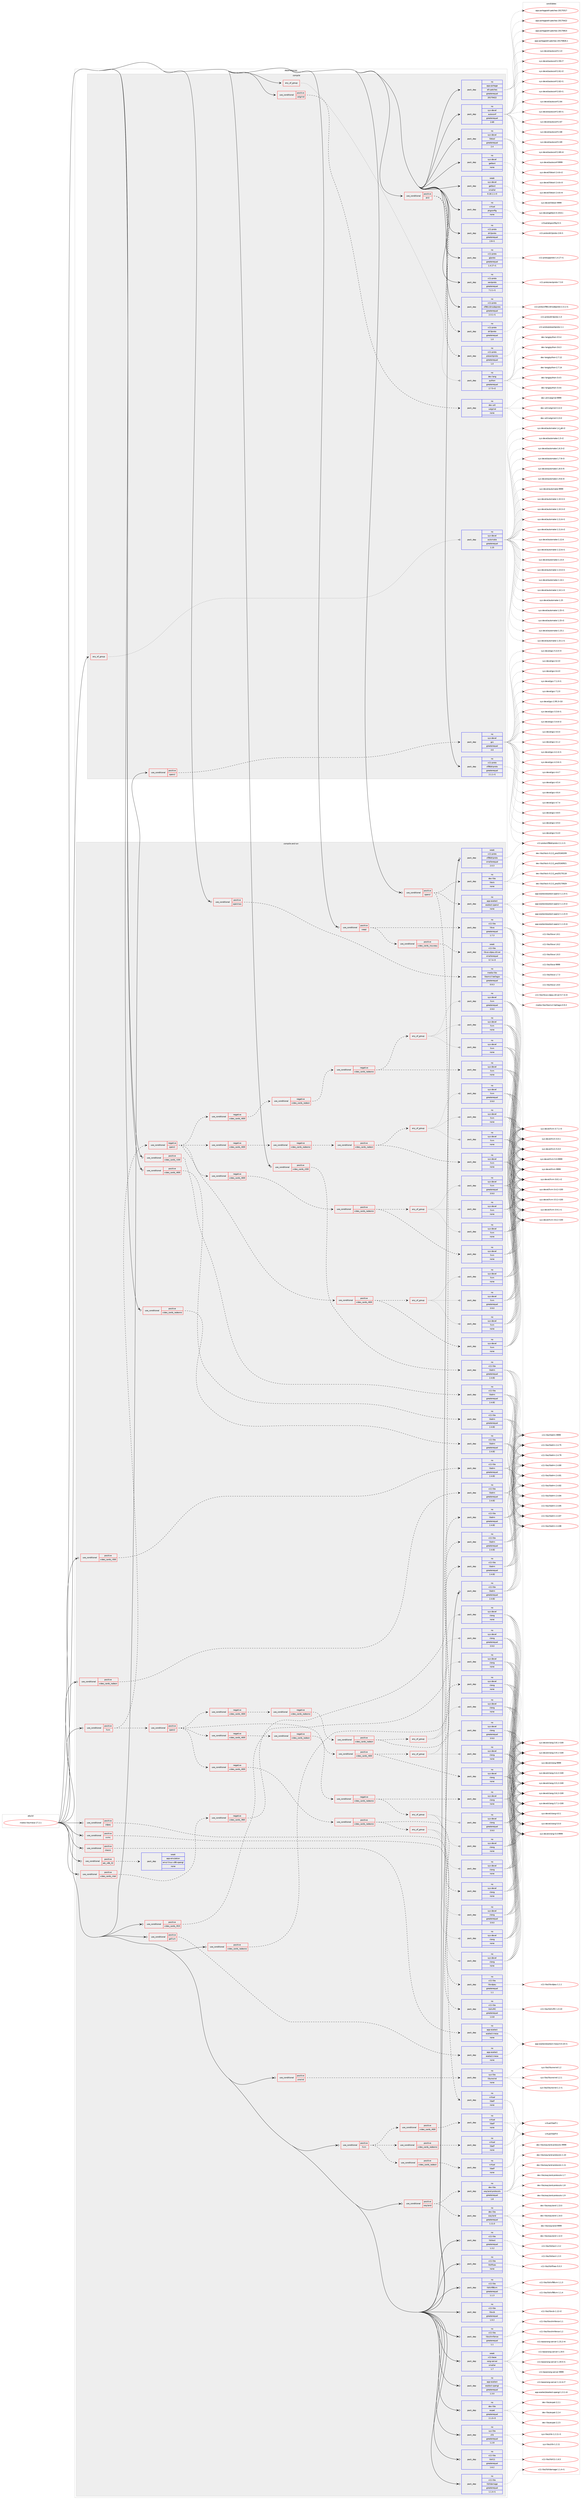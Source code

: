 digraph prolog {

# *************
# Graph options
# *************

newrank=true;
concentrate=true;
compound=true;
graph [rankdir=LR,fontname=Helvetica,fontsize=10,ranksep=1.5];#, ranksep=2.5, nodesep=0.2];
edge  [arrowhead=vee];
node  [fontname=Helvetica,fontsize=10];

# **********
# The ebuild
# **********

subgraph cluster_leftcol {
color=gray;
rank=same;
label=<<i>ebuild</i>>;
id [label="media-libs/mesa-17.2.1", color=red, width=4, href="../media-libs/mesa-17.2.1.svg"];
}

# ****************
# The dependencies
# ****************

subgraph cluster_midcol {
color=gray;
label=<<i>dependencies</i>>;
subgraph cluster_compile {
fillcolor="#eeeeee";
style=filled;
label=<<i>compile</i>>;
subgraph any5658 {
dependency367206 [label=<<TABLE BORDER="0" CELLBORDER="1" CELLSPACING="0" CELLPADDING="4"><TR><TD CELLPADDING="10">any_of_group</TD></TR></TABLE>>, shape=none, color=red];subgraph pack270875 {
dependency367207 [label=<<TABLE BORDER="0" CELLBORDER="1" CELLSPACING="0" CELLPADDING="4" WIDTH="220"><TR><TD ROWSPAN="6" CELLPADDING="30">pack_dep</TD></TR><TR><TD WIDTH="110">no</TD></TR><TR><TD>dev-lang</TD></TR><TR><TD>python</TD></TR><TR><TD>greaterequal</TD></TR><TR><TD>2.7.5-r2</TD></TR></TABLE>>, shape=none, color=blue];
}
dependency367206:e -> dependency367207:w [weight=20,style="dotted",arrowhead="oinv"];
}
id:e -> dependency367206:w [weight=20,style="solid",arrowhead="vee"];
subgraph any5659 {
dependency367208 [label=<<TABLE BORDER="0" CELLBORDER="1" CELLSPACING="0" CELLPADDING="4"><TR><TD CELLPADDING="10">any_of_group</TD></TR></TABLE>>, shape=none, color=red];subgraph pack270876 {
dependency367209 [label=<<TABLE BORDER="0" CELLBORDER="1" CELLSPACING="0" CELLPADDING="4" WIDTH="220"><TR><TD ROWSPAN="6" CELLPADDING="30">pack_dep</TD></TR><TR><TD WIDTH="110">no</TD></TR><TR><TD>sys-devel</TD></TR><TR><TD>automake</TD></TR><TR><TD>greaterequal</TD></TR><TR><TD>1.15</TD></TR></TABLE>>, shape=none, color=blue];
}
dependency367208:e -> dependency367209:w [weight=20,style="dotted",arrowhead="oinv"];
}
id:e -> dependency367208:w [weight=20,style="solid",arrowhead="vee"];
subgraph cond90532 {
dependency367210 [label=<<TABLE BORDER="0" CELLBORDER="1" CELLSPACING="0" CELLPADDING="4"><TR><TD ROWSPAN="3" CELLPADDING="10">use_conditional</TD></TR><TR><TD>positive</TD></TR><TR><TD>dri3</TD></TR></TABLE>>, shape=none, color=red];
subgraph pack270877 {
dependency367211 [label=<<TABLE BORDER="0" CELLBORDER="1" CELLSPACING="0" CELLPADDING="4" WIDTH="220"><TR><TD ROWSPAN="6" CELLPADDING="30">pack_dep</TD></TR><TR><TD WIDTH="110">no</TD></TR><TR><TD>x11-proto</TD></TR><TR><TD>dri3proto</TD></TR><TR><TD>greaterequal</TD></TR><TR><TD>1.0</TD></TR></TABLE>>, shape=none, color=blue];
}
dependency367210:e -> dependency367211:w [weight=20,style="dashed",arrowhead="vee"];
subgraph pack270878 {
dependency367212 [label=<<TABLE BORDER="0" CELLBORDER="1" CELLSPACING="0" CELLPADDING="4" WIDTH="220"><TR><TD ROWSPAN="6" CELLPADDING="30">pack_dep</TD></TR><TR><TD WIDTH="110">no</TD></TR><TR><TD>x11-proto</TD></TR><TR><TD>presentproto</TD></TR><TR><TD>greaterequal</TD></TR><TR><TD>1.0</TD></TR></TABLE>>, shape=none, color=blue];
}
dependency367210:e -> dependency367212:w [weight=20,style="dashed",arrowhead="vee"];
}
id:e -> dependency367210:w [weight=20,style="solid",arrowhead="vee"];
subgraph cond90533 {
dependency367213 [label=<<TABLE BORDER="0" CELLBORDER="1" CELLSPACING="0" CELLPADDING="4"><TR><TD ROWSPAN="3" CELLPADDING="10">use_conditional</TD></TR><TR><TD>positive</TD></TR><TR><TD>opencl</TD></TR></TABLE>>, shape=none, color=red];
subgraph pack270879 {
dependency367214 [label=<<TABLE BORDER="0" CELLBORDER="1" CELLSPACING="0" CELLPADDING="4" WIDTH="220"><TR><TD ROWSPAN="6" CELLPADDING="30">pack_dep</TD></TR><TR><TD WIDTH="110">no</TD></TR><TR><TD>sys-devel</TD></TR><TR><TD>gcc</TD></TR><TR><TD>greaterequal</TD></TR><TR><TD>4.6</TD></TR></TABLE>>, shape=none, color=blue];
}
dependency367213:e -> dependency367214:w [weight=20,style="dashed",arrowhead="vee"];
}
id:e -> dependency367213:w [weight=20,style="solid",arrowhead="vee"];
subgraph cond90534 {
dependency367215 [label=<<TABLE BORDER="0" CELLBORDER="1" CELLSPACING="0" CELLPADDING="4"><TR><TD ROWSPAN="3" CELLPADDING="10">use_conditional</TD></TR><TR><TD>positive</TD></TR><TR><TD>valgrind</TD></TR></TABLE>>, shape=none, color=red];
subgraph pack270880 {
dependency367216 [label=<<TABLE BORDER="0" CELLBORDER="1" CELLSPACING="0" CELLPADDING="4" WIDTH="220"><TR><TD ROWSPAN="6" CELLPADDING="30">pack_dep</TD></TR><TR><TD WIDTH="110">no</TD></TR><TR><TD>dev-util</TD></TR><TR><TD>valgrind</TD></TR><TR><TD>none</TD></TR><TR><TD></TD></TR></TABLE>>, shape=none, color=blue];
}
dependency367215:e -> dependency367216:w [weight=20,style="dashed",arrowhead="vee"];
}
id:e -> dependency367215:w [weight=20,style="solid",arrowhead="vee"];
subgraph pack270881 {
dependency367217 [label=<<TABLE BORDER="0" CELLBORDER="1" CELLSPACING="0" CELLPADDING="4" WIDTH="220"><TR><TD ROWSPAN="6" CELLPADDING="30">pack_dep</TD></TR><TR><TD WIDTH="110">no</TD></TR><TR><TD>app-portage</TD></TR><TR><TD>elt-patches</TD></TR><TR><TD>greaterequal</TD></TR><TR><TD>20170422</TD></TR></TABLE>>, shape=none, color=blue];
}
id:e -> dependency367217:w [weight=20,style="solid",arrowhead="vee"];
subgraph pack270882 {
dependency367218 [label=<<TABLE BORDER="0" CELLBORDER="1" CELLSPACING="0" CELLPADDING="4" WIDTH="220"><TR><TD ROWSPAN="6" CELLPADDING="30">pack_dep</TD></TR><TR><TD WIDTH="110">no</TD></TR><TR><TD>sys-devel</TD></TR><TR><TD>autoconf</TD></TR><TR><TD>greaterequal</TD></TR><TR><TD>2.69</TD></TR></TABLE>>, shape=none, color=blue];
}
id:e -> dependency367218:w [weight=20,style="solid",arrowhead="vee"];
subgraph pack270883 {
dependency367219 [label=<<TABLE BORDER="0" CELLBORDER="1" CELLSPACING="0" CELLPADDING="4" WIDTH="220"><TR><TD ROWSPAN="6" CELLPADDING="30">pack_dep</TD></TR><TR><TD WIDTH="110">no</TD></TR><TR><TD>sys-devel</TD></TR><TR><TD>gettext</TD></TR><TR><TD>none</TD></TR><TR><TD></TD></TR></TABLE>>, shape=none, color=blue];
}
id:e -> dependency367219:w [weight=20,style="solid",arrowhead="vee"];
subgraph pack270884 {
dependency367220 [label=<<TABLE BORDER="0" CELLBORDER="1" CELLSPACING="0" CELLPADDING="4" WIDTH="220"><TR><TD ROWSPAN="6" CELLPADDING="30">pack_dep</TD></TR><TR><TD WIDTH="110">no</TD></TR><TR><TD>sys-devel</TD></TR><TR><TD>libtool</TD></TR><TR><TD>greaterequal</TD></TR><TR><TD>2.4</TD></TR></TABLE>>, shape=none, color=blue];
}
id:e -> dependency367220:w [weight=20,style="solid",arrowhead="vee"];
subgraph pack270885 {
dependency367221 [label=<<TABLE BORDER="0" CELLBORDER="1" CELLSPACING="0" CELLPADDING="4" WIDTH="220"><TR><TD ROWSPAN="6" CELLPADDING="30">pack_dep</TD></TR><TR><TD WIDTH="110">no</TD></TR><TR><TD>virtual</TD></TR><TR><TD>pkgconfig</TD></TR><TR><TD>none</TD></TR><TR><TD></TD></TR></TABLE>>, shape=none, color=blue];
}
id:e -> dependency367221:w [weight=20,style="solid",arrowhead="vee"];
subgraph pack270886 {
dependency367222 [label=<<TABLE BORDER="0" CELLBORDER="1" CELLSPACING="0" CELLPADDING="4" WIDTH="220"><TR><TD ROWSPAN="6" CELLPADDING="30">pack_dep</TD></TR><TR><TD WIDTH="110">no</TD></TR><TR><TD>x11-proto</TD></TR><TR><TD>dri2proto</TD></TR><TR><TD>greaterequal</TD></TR><TR><TD>2.8-r1</TD></TR></TABLE>>, shape=none, color=blue];
}
id:e -> dependency367222:w [weight=20,style="solid",arrowhead="vee"];
subgraph pack270887 {
dependency367223 [label=<<TABLE BORDER="0" CELLBORDER="1" CELLSPACING="0" CELLPADDING="4" WIDTH="220"><TR><TD ROWSPAN="6" CELLPADDING="30">pack_dep</TD></TR><TR><TD WIDTH="110">no</TD></TR><TR><TD>x11-proto</TD></TR><TR><TD>glproto</TD></TR><TR><TD>greaterequal</TD></TR><TR><TD>1.4.17-r1</TD></TR></TABLE>>, shape=none, color=blue];
}
id:e -> dependency367223:w [weight=20,style="solid",arrowhead="vee"];
subgraph pack270888 {
dependency367224 [label=<<TABLE BORDER="0" CELLBORDER="1" CELLSPACING="0" CELLPADDING="4" WIDTH="220"><TR><TD ROWSPAN="6" CELLPADDING="30">pack_dep</TD></TR><TR><TD WIDTH="110">no</TD></TR><TR><TD>x11-proto</TD></TR><TR><TD>xextproto</TD></TR><TR><TD>greaterequal</TD></TR><TR><TD>7.2.1-r1</TD></TR></TABLE>>, shape=none, color=blue];
}
id:e -> dependency367224:w [weight=20,style="solid",arrowhead="vee"];
subgraph pack270889 {
dependency367225 [label=<<TABLE BORDER="0" CELLBORDER="1" CELLSPACING="0" CELLPADDING="4" WIDTH="220"><TR><TD ROWSPAN="6" CELLPADDING="30">pack_dep</TD></TR><TR><TD WIDTH="110">no</TD></TR><TR><TD>x11-proto</TD></TR><TR><TD>xf86driproto</TD></TR><TR><TD>greaterequal</TD></TR><TR><TD>2.1.1-r1</TD></TR></TABLE>>, shape=none, color=blue];
}
id:e -> dependency367225:w [weight=20,style="solid",arrowhead="vee"];
subgraph pack270890 {
dependency367226 [label=<<TABLE BORDER="0" CELLBORDER="1" CELLSPACING="0" CELLPADDING="4" WIDTH="220"><TR><TD ROWSPAN="6" CELLPADDING="30">pack_dep</TD></TR><TR><TD WIDTH="110">no</TD></TR><TR><TD>x11-proto</TD></TR><TR><TD>xf86vidmodeproto</TD></TR><TR><TD>greaterequal</TD></TR><TR><TD>2.3.1-r1</TD></TR></TABLE>>, shape=none, color=blue];
}
id:e -> dependency367226:w [weight=20,style="solid",arrowhead="vee"];
subgraph pack270891 {
dependency367227 [label=<<TABLE BORDER="0" CELLBORDER="1" CELLSPACING="0" CELLPADDING="4" WIDTH="220"><TR><TD ROWSPAN="6" CELLPADDING="30">pack_dep</TD></TR><TR><TD WIDTH="110">weak</TD></TR><TR><TD>sys-devel</TD></TR><TR><TD>gettext</TD></TR><TR><TD>smaller</TD></TR><TR><TD>0.18.1.1-r3</TD></TR></TABLE>>, shape=none, color=blue];
}
id:e -> dependency367227:w [weight=20,style="solid",arrowhead="vee"];
}
subgraph cluster_compileandrun {
fillcolor="#eeeeee";
style=filled;
label=<<i>compile and run</i>>;
subgraph cond90535 {
dependency367228 [label=<<TABLE BORDER="0" CELLBORDER="1" CELLSPACING="0" CELLPADDING="4"><TR><TD ROWSPAN="3" CELLPADDING="10">use_conditional</TD></TR><TR><TD>positive</TD></TR><TR><TD>abi_x86_32</TD></TR></TABLE>>, shape=none, color=red];
subgraph pack270892 {
dependency367229 [label=<<TABLE BORDER="0" CELLBORDER="1" CELLSPACING="0" CELLPADDING="4" WIDTH="220"><TR><TD ROWSPAN="6" CELLPADDING="30">pack_dep</TD></TR><TR><TD WIDTH="110">weak</TD></TR><TR><TD>app-emulation</TD></TR><TR><TD>emul-linux-x86-opengl</TD></TR><TR><TD>none</TD></TR><TR><TD></TD></TR></TABLE>>, shape=none, color=blue];
}
dependency367228:e -> dependency367229:w [weight=20,style="dashed",arrowhead="vee"];
}
id:e -> dependency367228:w [weight=20,style="solid",arrowhead="odotvee"];
subgraph cond90536 {
dependency367230 [label=<<TABLE BORDER="0" CELLBORDER="1" CELLSPACING="0" CELLPADDING="4"><TR><TD ROWSPAN="3" CELLPADDING="10">use_conditional</TD></TR><TR><TD>positive</TD></TR><TR><TD>classic</TD></TR></TABLE>>, shape=none, color=red];
subgraph pack270893 {
dependency367231 [label=<<TABLE BORDER="0" CELLBORDER="1" CELLSPACING="0" CELLPADDING="4" WIDTH="220"><TR><TD ROWSPAN="6" CELLPADDING="30">pack_dep</TD></TR><TR><TD WIDTH="110">no</TD></TR><TR><TD>app-eselect</TD></TR><TR><TD>eselect-mesa</TD></TR><TR><TD>none</TD></TR><TR><TD></TD></TR></TABLE>>, shape=none, color=blue];
}
dependency367230:e -> dependency367231:w [weight=20,style="dashed",arrowhead="vee"];
}
id:e -> dependency367230:w [weight=20,style="solid",arrowhead="odotvee"];
subgraph cond90537 {
dependency367232 [label=<<TABLE BORDER="0" CELLBORDER="1" CELLSPACING="0" CELLPADDING="4"><TR><TD ROWSPAN="3" CELLPADDING="10">use_conditional</TD></TR><TR><TD>positive</TD></TR><TR><TD>gallium</TD></TR></TABLE>>, shape=none, color=red];
subgraph pack270894 {
dependency367233 [label=<<TABLE BORDER="0" CELLBORDER="1" CELLSPACING="0" CELLPADDING="4" WIDTH="220"><TR><TD ROWSPAN="6" CELLPADDING="30">pack_dep</TD></TR><TR><TD WIDTH="110">no</TD></TR><TR><TD>app-eselect</TD></TR><TR><TD>eselect-mesa</TD></TR><TR><TD>none</TD></TR><TR><TD></TD></TR></TABLE>>, shape=none, color=blue];
}
dependency367232:e -> dependency367233:w [weight=20,style="dashed",arrowhead="vee"];
}
id:e -> dependency367232:w [weight=20,style="solid",arrowhead="odotvee"];
subgraph cond90538 {
dependency367234 [label=<<TABLE BORDER="0" CELLBORDER="1" CELLSPACING="0" CELLPADDING="4"><TR><TD ROWSPAN="3" CELLPADDING="10">use_conditional</TD></TR><TR><TD>positive</TD></TR><TR><TD>llvm</TD></TR></TABLE>>, shape=none, color=red];
subgraph cond90539 {
dependency367235 [label=<<TABLE BORDER="0" CELLBORDER="1" CELLSPACING="0" CELLPADDING="4"><TR><TD ROWSPAN="3" CELLPADDING="10">use_conditional</TD></TR><TR><TD>positive</TD></TR><TR><TD>opencl</TD></TR></TABLE>>, shape=none, color=red];
subgraph cond90540 {
dependency367236 [label=<<TABLE BORDER="0" CELLBORDER="1" CELLSPACING="0" CELLPADDING="4"><TR><TD ROWSPAN="3" CELLPADDING="10">use_conditional</TD></TR><TR><TD>positive</TD></TR><TR><TD>video_cards_r600</TD></TR></TABLE>>, shape=none, color=red];
subgraph any5660 {
dependency367237 [label=<<TABLE BORDER="0" CELLBORDER="1" CELLSPACING="0" CELLPADDING="4"><TR><TD CELLPADDING="10">any_of_group</TD></TR></TABLE>>, shape=none, color=red];subgraph pack270895 {
dependency367238 [label=<<TABLE BORDER="0" CELLBORDER="1" CELLSPACING="0" CELLPADDING="4" WIDTH="220"><TR><TD ROWSPAN="6" CELLPADDING="30">pack_dep</TD></TR><TR><TD WIDTH="110">no</TD></TR><TR><TD>sys-devel</TD></TR><TR><TD>clang</TD></TR><TR><TD>none</TD></TR><TR><TD></TD></TR></TABLE>>, shape=none, color=blue];
}
dependency367237:e -> dependency367238:w [weight=20,style="dotted",arrowhead="oinv"];
subgraph pack270896 {
dependency367239 [label=<<TABLE BORDER="0" CELLBORDER="1" CELLSPACING="0" CELLPADDING="4" WIDTH="220"><TR><TD ROWSPAN="6" CELLPADDING="30">pack_dep</TD></TR><TR><TD WIDTH="110">no</TD></TR><TR><TD>sys-devel</TD></TR><TR><TD>clang</TD></TR><TR><TD>none</TD></TR><TR><TD></TD></TR></TABLE>>, shape=none, color=blue];
}
dependency367237:e -> dependency367239:w [weight=20,style="dotted",arrowhead="oinv"];
subgraph pack270897 {
dependency367240 [label=<<TABLE BORDER="0" CELLBORDER="1" CELLSPACING="0" CELLPADDING="4" WIDTH="220"><TR><TD ROWSPAN="6" CELLPADDING="30">pack_dep</TD></TR><TR><TD WIDTH="110">no</TD></TR><TR><TD>sys-devel</TD></TR><TR><TD>clang</TD></TR><TR><TD>greaterequal</TD></TR><TR><TD>3.9.0</TD></TR></TABLE>>, shape=none, color=blue];
}
dependency367237:e -> dependency367240:w [weight=20,style="dotted",arrowhead="oinv"];
}
dependency367236:e -> dependency367237:w [weight=20,style="dashed",arrowhead="vee"];
subgraph pack270898 {
dependency367241 [label=<<TABLE BORDER="0" CELLBORDER="1" CELLSPACING="0" CELLPADDING="4" WIDTH="220"><TR><TD ROWSPAN="6" CELLPADDING="30">pack_dep</TD></TR><TR><TD WIDTH="110">no</TD></TR><TR><TD>sys-devel</TD></TR><TR><TD>clang</TD></TR><TR><TD>none</TD></TR><TR><TD></TD></TR></TABLE>>, shape=none, color=blue];
}
dependency367236:e -> dependency367241:w [weight=20,style="dashed",arrowhead="vee"];
}
dependency367235:e -> dependency367236:w [weight=20,style="dashed",arrowhead="vee"];
subgraph cond90541 {
dependency367242 [label=<<TABLE BORDER="0" CELLBORDER="1" CELLSPACING="0" CELLPADDING="4"><TR><TD ROWSPAN="3" CELLPADDING="10">use_conditional</TD></TR><TR><TD>negative</TD></TR><TR><TD>video_cards_r600</TD></TR></TABLE>>, shape=none, color=red];
subgraph cond90542 {
dependency367243 [label=<<TABLE BORDER="0" CELLBORDER="1" CELLSPACING="0" CELLPADDING="4"><TR><TD ROWSPAN="3" CELLPADDING="10">use_conditional</TD></TR><TR><TD>positive</TD></TR><TR><TD>video_cards_radeonsi</TD></TR></TABLE>>, shape=none, color=red];
subgraph any5661 {
dependency367244 [label=<<TABLE BORDER="0" CELLBORDER="1" CELLSPACING="0" CELLPADDING="4"><TR><TD CELLPADDING="10">any_of_group</TD></TR></TABLE>>, shape=none, color=red];subgraph pack270899 {
dependency367245 [label=<<TABLE BORDER="0" CELLBORDER="1" CELLSPACING="0" CELLPADDING="4" WIDTH="220"><TR><TD ROWSPAN="6" CELLPADDING="30">pack_dep</TD></TR><TR><TD WIDTH="110">no</TD></TR><TR><TD>sys-devel</TD></TR><TR><TD>clang</TD></TR><TR><TD>none</TD></TR><TR><TD></TD></TR></TABLE>>, shape=none, color=blue];
}
dependency367244:e -> dependency367245:w [weight=20,style="dotted",arrowhead="oinv"];
subgraph pack270900 {
dependency367246 [label=<<TABLE BORDER="0" CELLBORDER="1" CELLSPACING="0" CELLPADDING="4" WIDTH="220"><TR><TD ROWSPAN="6" CELLPADDING="30">pack_dep</TD></TR><TR><TD WIDTH="110">no</TD></TR><TR><TD>sys-devel</TD></TR><TR><TD>clang</TD></TR><TR><TD>none</TD></TR><TR><TD></TD></TR></TABLE>>, shape=none, color=blue];
}
dependency367244:e -> dependency367246:w [weight=20,style="dotted",arrowhead="oinv"];
subgraph pack270901 {
dependency367247 [label=<<TABLE BORDER="0" CELLBORDER="1" CELLSPACING="0" CELLPADDING="4" WIDTH="220"><TR><TD ROWSPAN="6" CELLPADDING="30">pack_dep</TD></TR><TR><TD WIDTH="110">no</TD></TR><TR><TD>sys-devel</TD></TR><TR><TD>clang</TD></TR><TR><TD>greaterequal</TD></TR><TR><TD>3.9.0</TD></TR></TABLE>>, shape=none, color=blue];
}
dependency367244:e -> dependency367247:w [weight=20,style="dotted",arrowhead="oinv"];
}
dependency367243:e -> dependency367244:w [weight=20,style="dashed",arrowhead="vee"];
subgraph pack270902 {
dependency367248 [label=<<TABLE BORDER="0" CELLBORDER="1" CELLSPACING="0" CELLPADDING="4" WIDTH="220"><TR><TD ROWSPAN="6" CELLPADDING="30">pack_dep</TD></TR><TR><TD WIDTH="110">no</TD></TR><TR><TD>sys-devel</TD></TR><TR><TD>clang</TD></TR><TR><TD>none</TD></TR><TR><TD></TD></TR></TABLE>>, shape=none, color=blue];
}
dependency367243:e -> dependency367248:w [weight=20,style="dashed",arrowhead="vee"];
}
dependency367242:e -> dependency367243:w [weight=20,style="dashed",arrowhead="vee"];
}
dependency367235:e -> dependency367242:w [weight=20,style="dashed",arrowhead="vee"];
subgraph cond90543 {
dependency367249 [label=<<TABLE BORDER="0" CELLBORDER="1" CELLSPACING="0" CELLPADDING="4"><TR><TD ROWSPAN="3" CELLPADDING="10">use_conditional</TD></TR><TR><TD>negative</TD></TR><TR><TD>video_cards_r600</TD></TR></TABLE>>, shape=none, color=red];
subgraph cond90544 {
dependency367250 [label=<<TABLE BORDER="0" CELLBORDER="1" CELLSPACING="0" CELLPADDING="4"><TR><TD ROWSPAN="3" CELLPADDING="10">use_conditional</TD></TR><TR><TD>negative</TD></TR><TR><TD>video_cards_radeonsi</TD></TR></TABLE>>, shape=none, color=red];
subgraph cond90545 {
dependency367251 [label=<<TABLE BORDER="0" CELLBORDER="1" CELLSPACING="0" CELLPADDING="4"><TR><TD ROWSPAN="3" CELLPADDING="10">use_conditional</TD></TR><TR><TD>positive</TD></TR><TR><TD>video_cards_radeon</TD></TR></TABLE>>, shape=none, color=red];
subgraph any5662 {
dependency367252 [label=<<TABLE BORDER="0" CELLBORDER="1" CELLSPACING="0" CELLPADDING="4"><TR><TD CELLPADDING="10">any_of_group</TD></TR></TABLE>>, shape=none, color=red];subgraph pack270903 {
dependency367253 [label=<<TABLE BORDER="0" CELLBORDER="1" CELLSPACING="0" CELLPADDING="4" WIDTH="220"><TR><TD ROWSPAN="6" CELLPADDING="30">pack_dep</TD></TR><TR><TD WIDTH="110">no</TD></TR><TR><TD>sys-devel</TD></TR><TR><TD>clang</TD></TR><TR><TD>none</TD></TR><TR><TD></TD></TR></TABLE>>, shape=none, color=blue];
}
dependency367252:e -> dependency367253:w [weight=20,style="dotted",arrowhead="oinv"];
subgraph pack270904 {
dependency367254 [label=<<TABLE BORDER="0" CELLBORDER="1" CELLSPACING="0" CELLPADDING="4" WIDTH="220"><TR><TD ROWSPAN="6" CELLPADDING="30">pack_dep</TD></TR><TR><TD WIDTH="110">no</TD></TR><TR><TD>sys-devel</TD></TR><TR><TD>clang</TD></TR><TR><TD>none</TD></TR><TR><TD></TD></TR></TABLE>>, shape=none, color=blue];
}
dependency367252:e -> dependency367254:w [weight=20,style="dotted",arrowhead="oinv"];
subgraph pack270905 {
dependency367255 [label=<<TABLE BORDER="0" CELLBORDER="1" CELLSPACING="0" CELLPADDING="4" WIDTH="220"><TR><TD ROWSPAN="6" CELLPADDING="30">pack_dep</TD></TR><TR><TD WIDTH="110">no</TD></TR><TR><TD>sys-devel</TD></TR><TR><TD>clang</TD></TR><TR><TD>greaterequal</TD></TR><TR><TD>3.9.0</TD></TR></TABLE>>, shape=none, color=blue];
}
dependency367252:e -> dependency367255:w [weight=20,style="dotted",arrowhead="oinv"];
}
dependency367251:e -> dependency367252:w [weight=20,style="dashed",arrowhead="vee"];
subgraph pack270906 {
dependency367256 [label=<<TABLE BORDER="0" CELLBORDER="1" CELLSPACING="0" CELLPADDING="4" WIDTH="220"><TR><TD ROWSPAN="6" CELLPADDING="30">pack_dep</TD></TR><TR><TD WIDTH="110">no</TD></TR><TR><TD>sys-devel</TD></TR><TR><TD>clang</TD></TR><TR><TD>none</TD></TR><TR><TD></TD></TR></TABLE>>, shape=none, color=blue];
}
dependency367251:e -> dependency367256:w [weight=20,style="dashed",arrowhead="vee"];
}
dependency367250:e -> dependency367251:w [weight=20,style="dashed",arrowhead="vee"];
}
dependency367249:e -> dependency367250:w [weight=20,style="dashed",arrowhead="vee"];
}
dependency367235:e -> dependency367249:w [weight=20,style="dashed",arrowhead="vee"];
subgraph cond90546 {
dependency367257 [label=<<TABLE BORDER="0" CELLBORDER="1" CELLSPACING="0" CELLPADDING="4"><TR><TD ROWSPAN="3" CELLPADDING="10">use_conditional</TD></TR><TR><TD>negative</TD></TR><TR><TD>video_cards_r600</TD></TR></TABLE>>, shape=none, color=red];
subgraph cond90547 {
dependency367258 [label=<<TABLE BORDER="0" CELLBORDER="1" CELLSPACING="0" CELLPADDING="4"><TR><TD ROWSPAN="3" CELLPADDING="10">use_conditional</TD></TR><TR><TD>negative</TD></TR><TR><TD>video_cards_radeon</TD></TR></TABLE>>, shape=none, color=red];
subgraph cond90548 {
dependency367259 [label=<<TABLE BORDER="0" CELLBORDER="1" CELLSPACING="0" CELLPADDING="4"><TR><TD ROWSPAN="3" CELLPADDING="10">use_conditional</TD></TR><TR><TD>negative</TD></TR><TR><TD>video_cards_radeonsi</TD></TR></TABLE>>, shape=none, color=red];
subgraph any5663 {
dependency367260 [label=<<TABLE BORDER="0" CELLBORDER="1" CELLSPACING="0" CELLPADDING="4"><TR><TD CELLPADDING="10">any_of_group</TD></TR></TABLE>>, shape=none, color=red];subgraph pack270907 {
dependency367261 [label=<<TABLE BORDER="0" CELLBORDER="1" CELLSPACING="0" CELLPADDING="4" WIDTH="220"><TR><TD ROWSPAN="6" CELLPADDING="30">pack_dep</TD></TR><TR><TD WIDTH="110">no</TD></TR><TR><TD>sys-devel</TD></TR><TR><TD>clang</TD></TR><TR><TD>none</TD></TR><TR><TD></TD></TR></TABLE>>, shape=none, color=blue];
}
dependency367260:e -> dependency367261:w [weight=20,style="dotted",arrowhead="oinv"];
subgraph pack270908 {
dependency367262 [label=<<TABLE BORDER="0" CELLBORDER="1" CELLSPACING="0" CELLPADDING="4" WIDTH="220"><TR><TD ROWSPAN="6" CELLPADDING="30">pack_dep</TD></TR><TR><TD WIDTH="110">no</TD></TR><TR><TD>sys-devel</TD></TR><TR><TD>clang</TD></TR><TR><TD>none</TD></TR><TR><TD></TD></TR></TABLE>>, shape=none, color=blue];
}
dependency367260:e -> dependency367262:w [weight=20,style="dotted",arrowhead="oinv"];
subgraph pack270909 {
dependency367263 [label=<<TABLE BORDER="0" CELLBORDER="1" CELLSPACING="0" CELLPADDING="4" WIDTH="220"><TR><TD ROWSPAN="6" CELLPADDING="30">pack_dep</TD></TR><TR><TD WIDTH="110">no</TD></TR><TR><TD>sys-devel</TD></TR><TR><TD>clang</TD></TR><TR><TD>greaterequal</TD></TR><TR><TD>3.9.0</TD></TR></TABLE>>, shape=none, color=blue];
}
dependency367260:e -> dependency367263:w [weight=20,style="dotted",arrowhead="oinv"];
}
dependency367259:e -> dependency367260:w [weight=20,style="dashed",arrowhead="vee"];
subgraph pack270910 {
dependency367264 [label=<<TABLE BORDER="0" CELLBORDER="1" CELLSPACING="0" CELLPADDING="4" WIDTH="220"><TR><TD ROWSPAN="6" CELLPADDING="30">pack_dep</TD></TR><TR><TD WIDTH="110">no</TD></TR><TR><TD>sys-devel</TD></TR><TR><TD>clang</TD></TR><TR><TD>none</TD></TR><TR><TD></TD></TR></TABLE>>, shape=none, color=blue];
}
dependency367259:e -> dependency367264:w [weight=20,style="dashed",arrowhead="vee"];
}
dependency367258:e -> dependency367259:w [weight=20,style="dashed",arrowhead="vee"];
}
dependency367257:e -> dependency367258:w [weight=20,style="dashed",arrowhead="vee"];
}
dependency367235:e -> dependency367257:w [weight=20,style="dashed",arrowhead="vee"];
}
dependency367234:e -> dependency367235:w [weight=20,style="dashed",arrowhead="vee"];
subgraph cond90549 {
dependency367265 [label=<<TABLE BORDER="0" CELLBORDER="1" CELLSPACING="0" CELLPADDING="4"><TR><TD ROWSPAN="3" CELLPADDING="10">use_conditional</TD></TR><TR><TD>negative</TD></TR><TR><TD>opencl</TD></TR></TABLE>>, shape=none, color=red];
subgraph cond90550 {
dependency367266 [label=<<TABLE BORDER="0" CELLBORDER="1" CELLSPACING="0" CELLPADDING="4"><TR><TD ROWSPAN="3" CELLPADDING="10">use_conditional</TD></TR><TR><TD>positive</TD></TR><TR><TD>video_cards_r600</TD></TR></TABLE>>, shape=none, color=red];
subgraph any5664 {
dependency367267 [label=<<TABLE BORDER="0" CELLBORDER="1" CELLSPACING="0" CELLPADDING="4"><TR><TD CELLPADDING="10">any_of_group</TD></TR></TABLE>>, shape=none, color=red];subgraph pack270911 {
dependency367268 [label=<<TABLE BORDER="0" CELLBORDER="1" CELLSPACING="0" CELLPADDING="4" WIDTH="220"><TR><TD ROWSPAN="6" CELLPADDING="30">pack_dep</TD></TR><TR><TD WIDTH="110">no</TD></TR><TR><TD>sys-devel</TD></TR><TR><TD>llvm</TD></TR><TR><TD>none</TD></TR><TR><TD></TD></TR></TABLE>>, shape=none, color=blue];
}
dependency367267:e -> dependency367268:w [weight=20,style="dotted",arrowhead="oinv"];
subgraph pack270912 {
dependency367269 [label=<<TABLE BORDER="0" CELLBORDER="1" CELLSPACING="0" CELLPADDING="4" WIDTH="220"><TR><TD ROWSPAN="6" CELLPADDING="30">pack_dep</TD></TR><TR><TD WIDTH="110">no</TD></TR><TR><TD>sys-devel</TD></TR><TR><TD>llvm</TD></TR><TR><TD>none</TD></TR><TR><TD></TD></TR></TABLE>>, shape=none, color=blue];
}
dependency367267:e -> dependency367269:w [weight=20,style="dotted",arrowhead="oinv"];
subgraph pack270913 {
dependency367270 [label=<<TABLE BORDER="0" CELLBORDER="1" CELLSPACING="0" CELLPADDING="4" WIDTH="220"><TR><TD ROWSPAN="6" CELLPADDING="30">pack_dep</TD></TR><TR><TD WIDTH="110">no</TD></TR><TR><TD>sys-devel</TD></TR><TR><TD>llvm</TD></TR><TR><TD>greaterequal</TD></TR><TR><TD>3.9.0</TD></TR></TABLE>>, shape=none, color=blue];
}
dependency367267:e -> dependency367270:w [weight=20,style="dotted",arrowhead="oinv"];
}
dependency367266:e -> dependency367267:w [weight=20,style="dashed",arrowhead="vee"];
subgraph pack270914 {
dependency367271 [label=<<TABLE BORDER="0" CELLBORDER="1" CELLSPACING="0" CELLPADDING="4" WIDTH="220"><TR><TD ROWSPAN="6" CELLPADDING="30">pack_dep</TD></TR><TR><TD WIDTH="110">no</TD></TR><TR><TD>sys-devel</TD></TR><TR><TD>llvm</TD></TR><TR><TD>none</TD></TR><TR><TD></TD></TR></TABLE>>, shape=none, color=blue];
}
dependency367266:e -> dependency367271:w [weight=20,style="dashed",arrowhead="vee"];
}
dependency367265:e -> dependency367266:w [weight=20,style="dashed",arrowhead="vee"];
subgraph cond90551 {
dependency367272 [label=<<TABLE BORDER="0" CELLBORDER="1" CELLSPACING="0" CELLPADDING="4"><TR><TD ROWSPAN="3" CELLPADDING="10">use_conditional</TD></TR><TR><TD>negative</TD></TR><TR><TD>video_cards_r600</TD></TR></TABLE>>, shape=none, color=red];
subgraph cond90552 {
dependency367273 [label=<<TABLE BORDER="0" CELLBORDER="1" CELLSPACING="0" CELLPADDING="4"><TR><TD ROWSPAN="3" CELLPADDING="10">use_conditional</TD></TR><TR><TD>positive</TD></TR><TR><TD>video_cards_radeonsi</TD></TR></TABLE>>, shape=none, color=red];
subgraph any5665 {
dependency367274 [label=<<TABLE BORDER="0" CELLBORDER="1" CELLSPACING="0" CELLPADDING="4"><TR><TD CELLPADDING="10">any_of_group</TD></TR></TABLE>>, shape=none, color=red];subgraph pack270915 {
dependency367275 [label=<<TABLE BORDER="0" CELLBORDER="1" CELLSPACING="0" CELLPADDING="4" WIDTH="220"><TR><TD ROWSPAN="6" CELLPADDING="30">pack_dep</TD></TR><TR><TD WIDTH="110">no</TD></TR><TR><TD>sys-devel</TD></TR><TR><TD>llvm</TD></TR><TR><TD>none</TD></TR><TR><TD></TD></TR></TABLE>>, shape=none, color=blue];
}
dependency367274:e -> dependency367275:w [weight=20,style="dotted",arrowhead="oinv"];
subgraph pack270916 {
dependency367276 [label=<<TABLE BORDER="0" CELLBORDER="1" CELLSPACING="0" CELLPADDING="4" WIDTH="220"><TR><TD ROWSPAN="6" CELLPADDING="30">pack_dep</TD></TR><TR><TD WIDTH="110">no</TD></TR><TR><TD>sys-devel</TD></TR><TR><TD>llvm</TD></TR><TR><TD>none</TD></TR><TR><TD></TD></TR></TABLE>>, shape=none, color=blue];
}
dependency367274:e -> dependency367276:w [weight=20,style="dotted",arrowhead="oinv"];
subgraph pack270917 {
dependency367277 [label=<<TABLE BORDER="0" CELLBORDER="1" CELLSPACING="0" CELLPADDING="4" WIDTH="220"><TR><TD ROWSPAN="6" CELLPADDING="30">pack_dep</TD></TR><TR><TD WIDTH="110">no</TD></TR><TR><TD>sys-devel</TD></TR><TR><TD>llvm</TD></TR><TR><TD>greaterequal</TD></TR><TR><TD>3.9.0</TD></TR></TABLE>>, shape=none, color=blue];
}
dependency367274:e -> dependency367277:w [weight=20,style="dotted",arrowhead="oinv"];
}
dependency367273:e -> dependency367274:w [weight=20,style="dashed",arrowhead="vee"];
subgraph pack270918 {
dependency367278 [label=<<TABLE BORDER="0" CELLBORDER="1" CELLSPACING="0" CELLPADDING="4" WIDTH="220"><TR><TD ROWSPAN="6" CELLPADDING="30">pack_dep</TD></TR><TR><TD WIDTH="110">no</TD></TR><TR><TD>sys-devel</TD></TR><TR><TD>llvm</TD></TR><TR><TD>none</TD></TR><TR><TD></TD></TR></TABLE>>, shape=none, color=blue];
}
dependency367273:e -> dependency367278:w [weight=20,style="dashed",arrowhead="vee"];
}
dependency367272:e -> dependency367273:w [weight=20,style="dashed",arrowhead="vee"];
}
dependency367265:e -> dependency367272:w [weight=20,style="dashed",arrowhead="vee"];
subgraph cond90553 {
dependency367279 [label=<<TABLE BORDER="0" CELLBORDER="1" CELLSPACING="0" CELLPADDING="4"><TR><TD ROWSPAN="3" CELLPADDING="10">use_conditional</TD></TR><TR><TD>negative</TD></TR><TR><TD>video_cards_r600</TD></TR></TABLE>>, shape=none, color=red];
subgraph cond90554 {
dependency367280 [label=<<TABLE BORDER="0" CELLBORDER="1" CELLSPACING="0" CELLPADDING="4"><TR><TD ROWSPAN="3" CELLPADDING="10">use_conditional</TD></TR><TR><TD>negative</TD></TR><TR><TD>video_cards_radeonsi</TD></TR></TABLE>>, shape=none, color=red];
subgraph cond90555 {
dependency367281 [label=<<TABLE BORDER="0" CELLBORDER="1" CELLSPACING="0" CELLPADDING="4"><TR><TD ROWSPAN="3" CELLPADDING="10">use_conditional</TD></TR><TR><TD>positive</TD></TR><TR><TD>video_cards_radeon</TD></TR></TABLE>>, shape=none, color=red];
subgraph any5666 {
dependency367282 [label=<<TABLE BORDER="0" CELLBORDER="1" CELLSPACING="0" CELLPADDING="4"><TR><TD CELLPADDING="10">any_of_group</TD></TR></TABLE>>, shape=none, color=red];subgraph pack270919 {
dependency367283 [label=<<TABLE BORDER="0" CELLBORDER="1" CELLSPACING="0" CELLPADDING="4" WIDTH="220"><TR><TD ROWSPAN="6" CELLPADDING="30">pack_dep</TD></TR><TR><TD WIDTH="110">no</TD></TR><TR><TD>sys-devel</TD></TR><TR><TD>llvm</TD></TR><TR><TD>none</TD></TR><TR><TD></TD></TR></TABLE>>, shape=none, color=blue];
}
dependency367282:e -> dependency367283:w [weight=20,style="dotted",arrowhead="oinv"];
subgraph pack270920 {
dependency367284 [label=<<TABLE BORDER="0" CELLBORDER="1" CELLSPACING="0" CELLPADDING="4" WIDTH="220"><TR><TD ROWSPAN="6" CELLPADDING="30">pack_dep</TD></TR><TR><TD WIDTH="110">no</TD></TR><TR><TD>sys-devel</TD></TR><TR><TD>llvm</TD></TR><TR><TD>none</TD></TR><TR><TD></TD></TR></TABLE>>, shape=none, color=blue];
}
dependency367282:e -> dependency367284:w [weight=20,style="dotted",arrowhead="oinv"];
subgraph pack270921 {
dependency367285 [label=<<TABLE BORDER="0" CELLBORDER="1" CELLSPACING="0" CELLPADDING="4" WIDTH="220"><TR><TD ROWSPAN="6" CELLPADDING="30">pack_dep</TD></TR><TR><TD WIDTH="110">no</TD></TR><TR><TD>sys-devel</TD></TR><TR><TD>llvm</TD></TR><TR><TD>greaterequal</TD></TR><TR><TD>3.9.0</TD></TR></TABLE>>, shape=none, color=blue];
}
dependency367282:e -> dependency367285:w [weight=20,style="dotted",arrowhead="oinv"];
}
dependency367281:e -> dependency367282:w [weight=20,style="dashed",arrowhead="vee"];
subgraph pack270922 {
dependency367286 [label=<<TABLE BORDER="0" CELLBORDER="1" CELLSPACING="0" CELLPADDING="4" WIDTH="220"><TR><TD ROWSPAN="6" CELLPADDING="30">pack_dep</TD></TR><TR><TD WIDTH="110">no</TD></TR><TR><TD>sys-devel</TD></TR><TR><TD>llvm</TD></TR><TR><TD>none</TD></TR><TR><TD></TD></TR></TABLE>>, shape=none, color=blue];
}
dependency367281:e -> dependency367286:w [weight=20,style="dashed",arrowhead="vee"];
}
dependency367280:e -> dependency367281:w [weight=20,style="dashed",arrowhead="vee"];
}
dependency367279:e -> dependency367280:w [weight=20,style="dashed",arrowhead="vee"];
}
dependency367265:e -> dependency367279:w [weight=20,style="dashed",arrowhead="vee"];
subgraph cond90556 {
dependency367287 [label=<<TABLE BORDER="0" CELLBORDER="1" CELLSPACING="0" CELLPADDING="4"><TR><TD ROWSPAN="3" CELLPADDING="10">use_conditional</TD></TR><TR><TD>negative</TD></TR><TR><TD>video_cards_r600</TD></TR></TABLE>>, shape=none, color=red];
subgraph cond90557 {
dependency367288 [label=<<TABLE BORDER="0" CELLBORDER="1" CELLSPACING="0" CELLPADDING="4"><TR><TD ROWSPAN="3" CELLPADDING="10">use_conditional</TD></TR><TR><TD>negative</TD></TR><TR><TD>video_cards_radeon</TD></TR></TABLE>>, shape=none, color=red];
subgraph cond90558 {
dependency367289 [label=<<TABLE BORDER="0" CELLBORDER="1" CELLSPACING="0" CELLPADDING="4"><TR><TD ROWSPAN="3" CELLPADDING="10">use_conditional</TD></TR><TR><TD>negative</TD></TR><TR><TD>video_cards_radeonsi</TD></TR></TABLE>>, shape=none, color=red];
subgraph any5667 {
dependency367290 [label=<<TABLE BORDER="0" CELLBORDER="1" CELLSPACING="0" CELLPADDING="4"><TR><TD CELLPADDING="10">any_of_group</TD></TR></TABLE>>, shape=none, color=red];subgraph pack270923 {
dependency367291 [label=<<TABLE BORDER="0" CELLBORDER="1" CELLSPACING="0" CELLPADDING="4" WIDTH="220"><TR><TD ROWSPAN="6" CELLPADDING="30">pack_dep</TD></TR><TR><TD WIDTH="110">no</TD></TR><TR><TD>sys-devel</TD></TR><TR><TD>llvm</TD></TR><TR><TD>none</TD></TR><TR><TD></TD></TR></TABLE>>, shape=none, color=blue];
}
dependency367290:e -> dependency367291:w [weight=20,style="dotted",arrowhead="oinv"];
subgraph pack270924 {
dependency367292 [label=<<TABLE BORDER="0" CELLBORDER="1" CELLSPACING="0" CELLPADDING="4" WIDTH="220"><TR><TD ROWSPAN="6" CELLPADDING="30">pack_dep</TD></TR><TR><TD WIDTH="110">no</TD></TR><TR><TD>sys-devel</TD></TR><TR><TD>llvm</TD></TR><TR><TD>none</TD></TR><TR><TD></TD></TR></TABLE>>, shape=none, color=blue];
}
dependency367290:e -> dependency367292:w [weight=20,style="dotted",arrowhead="oinv"];
subgraph pack270925 {
dependency367293 [label=<<TABLE BORDER="0" CELLBORDER="1" CELLSPACING="0" CELLPADDING="4" WIDTH="220"><TR><TD ROWSPAN="6" CELLPADDING="30">pack_dep</TD></TR><TR><TD WIDTH="110">no</TD></TR><TR><TD>sys-devel</TD></TR><TR><TD>llvm</TD></TR><TR><TD>greaterequal</TD></TR><TR><TD>3.9.0</TD></TR></TABLE>>, shape=none, color=blue];
}
dependency367290:e -> dependency367293:w [weight=20,style="dotted",arrowhead="oinv"];
}
dependency367289:e -> dependency367290:w [weight=20,style="dashed",arrowhead="vee"];
subgraph pack270926 {
dependency367294 [label=<<TABLE BORDER="0" CELLBORDER="1" CELLSPACING="0" CELLPADDING="4" WIDTH="220"><TR><TD ROWSPAN="6" CELLPADDING="30">pack_dep</TD></TR><TR><TD WIDTH="110">no</TD></TR><TR><TD>sys-devel</TD></TR><TR><TD>llvm</TD></TR><TR><TD>none</TD></TR><TR><TD></TD></TR></TABLE>>, shape=none, color=blue];
}
dependency367289:e -> dependency367294:w [weight=20,style="dashed",arrowhead="vee"];
}
dependency367288:e -> dependency367289:w [weight=20,style="dashed",arrowhead="vee"];
}
dependency367287:e -> dependency367288:w [weight=20,style="dashed",arrowhead="vee"];
}
dependency367265:e -> dependency367287:w [weight=20,style="dashed",arrowhead="vee"];
}
dependency367234:e -> dependency367265:w [weight=20,style="dashed",arrowhead="vee"];
}
id:e -> dependency367234:w [weight=20,style="solid",arrowhead="odotvee"];
subgraph cond90559 {
dependency367295 [label=<<TABLE BORDER="0" CELLBORDER="1" CELLSPACING="0" CELLPADDING="4"><TR><TD ROWSPAN="3" CELLPADDING="10">use_conditional</TD></TR><TR><TD>positive</TD></TR><TR><TD>llvm</TD></TR></TABLE>>, shape=none, color=red];
subgraph cond90560 {
dependency367296 [label=<<TABLE BORDER="0" CELLBORDER="1" CELLSPACING="0" CELLPADDING="4"><TR><TD ROWSPAN="3" CELLPADDING="10">use_conditional</TD></TR><TR><TD>positive</TD></TR><TR><TD>video_cards_radeonsi</TD></TR></TABLE>>, shape=none, color=red];
subgraph pack270927 {
dependency367297 [label=<<TABLE BORDER="0" CELLBORDER="1" CELLSPACING="0" CELLPADDING="4" WIDTH="220"><TR><TD ROWSPAN="6" CELLPADDING="30">pack_dep</TD></TR><TR><TD WIDTH="110">no</TD></TR><TR><TD>virtual</TD></TR><TR><TD>libelf</TD></TR><TR><TD>none</TD></TR><TR><TD></TD></TR></TABLE>>, shape=none, color=blue];
}
dependency367296:e -> dependency367297:w [weight=20,style="dashed",arrowhead="vee"];
}
dependency367295:e -> dependency367296:w [weight=20,style="dashed",arrowhead="vee"];
subgraph cond90561 {
dependency367298 [label=<<TABLE BORDER="0" CELLBORDER="1" CELLSPACING="0" CELLPADDING="4"><TR><TD ROWSPAN="3" CELLPADDING="10">use_conditional</TD></TR><TR><TD>positive</TD></TR><TR><TD>video_cards_r600</TD></TR></TABLE>>, shape=none, color=red];
subgraph pack270928 {
dependency367299 [label=<<TABLE BORDER="0" CELLBORDER="1" CELLSPACING="0" CELLPADDING="4" WIDTH="220"><TR><TD ROWSPAN="6" CELLPADDING="30">pack_dep</TD></TR><TR><TD WIDTH="110">no</TD></TR><TR><TD>virtual</TD></TR><TR><TD>libelf</TD></TR><TR><TD>none</TD></TR><TR><TD></TD></TR></TABLE>>, shape=none, color=blue];
}
dependency367298:e -> dependency367299:w [weight=20,style="dashed",arrowhead="vee"];
}
dependency367295:e -> dependency367298:w [weight=20,style="dashed",arrowhead="vee"];
subgraph cond90562 {
dependency367300 [label=<<TABLE BORDER="0" CELLBORDER="1" CELLSPACING="0" CELLPADDING="4"><TR><TD ROWSPAN="3" CELLPADDING="10">use_conditional</TD></TR><TR><TD>positive</TD></TR><TR><TD>video_cards_radeon</TD></TR></TABLE>>, shape=none, color=red];
subgraph pack270929 {
dependency367301 [label=<<TABLE BORDER="0" CELLBORDER="1" CELLSPACING="0" CELLPADDING="4" WIDTH="220"><TR><TD ROWSPAN="6" CELLPADDING="30">pack_dep</TD></TR><TR><TD WIDTH="110">no</TD></TR><TR><TD>virtual</TD></TR><TR><TD>libelf</TD></TR><TR><TD>none</TD></TR><TR><TD></TD></TR></TABLE>>, shape=none, color=blue];
}
dependency367300:e -> dependency367301:w [weight=20,style="dashed",arrowhead="vee"];
}
dependency367295:e -> dependency367300:w [weight=20,style="dashed",arrowhead="vee"];
}
id:e -> dependency367295:w [weight=20,style="solid",arrowhead="odotvee"];
subgraph cond90563 {
dependency367302 [label=<<TABLE BORDER="0" CELLBORDER="1" CELLSPACING="0" CELLPADDING="4"><TR><TD ROWSPAN="3" CELLPADDING="10">use_conditional</TD></TR><TR><TD>positive</TD></TR><TR><TD>opencl</TD></TR></TABLE>>, shape=none, color=red];
subgraph pack270930 {
dependency367303 [label=<<TABLE BORDER="0" CELLBORDER="1" CELLSPACING="0" CELLPADDING="4" WIDTH="220"><TR><TD ROWSPAN="6" CELLPADDING="30">pack_dep</TD></TR><TR><TD WIDTH="110">no</TD></TR><TR><TD>app-eselect</TD></TR><TR><TD>eselect-opencl</TD></TR><TR><TD>none</TD></TR><TR><TD></TD></TR></TABLE>>, shape=none, color=blue];
}
dependency367302:e -> dependency367303:w [weight=20,style="dashed",arrowhead="vee"];
subgraph pack270931 {
dependency367304 [label=<<TABLE BORDER="0" CELLBORDER="1" CELLSPACING="0" CELLPADDING="4" WIDTH="220"><TR><TD ROWSPAN="6" CELLPADDING="30">pack_dep</TD></TR><TR><TD WIDTH="110">no</TD></TR><TR><TD>dev-libs</TD></TR><TR><TD>libclc</TD></TR><TR><TD>none</TD></TR><TR><TD></TD></TR></TABLE>>, shape=none, color=blue];
}
dependency367302:e -> dependency367304:w [weight=20,style="dashed",arrowhead="vee"];
subgraph pack270932 {
dependency367305 [label=<<TABLE BORDER="0" CELLBORDER="1" CELLSPACING="0" CELLPADDING="4" WIDTH="220"><TR><TD ROWSPAN="6" CELLPADDING="30">pack_dep</TD></TR><TR><TD WIDTH="110">no</TD></TR><TR><TD>virtual</TD></TR><TR><TD>libelf</TD></TR><TR><TD>none</TD></TR><TR><TD></TD></TR></TABLE>>, shape=none, color=blue];
}
dependency367302:e -> dependency367305:w [weight=20,style="dashed",arrowhead="vee"];
}
id:e -> dependency367302:w [weight=20,style="solid",arrowhead="odotvee"];
subgraph cond90564 {
dependency367306 [label=<<TABLE BORDER="0" CELLBORDER="1" CELLSPACING="0" CELLPADDING="4"><TR><TD ROWSPAN="3" CELLPADDING="10">use_conditional</TD></TR><TR><TD>positive</TD></TR><TR><TD>openmax</TD></TR></TABLE>>, shape=none, color=red];
subgraph pack270933 {
dependency367307 [label=<<TABLE BORDER="0" CELLBORDER="1" CELLSPACING="0" CELLPADDING="4" WIDTH="220"><TR><TD ROWSPAN="6" CELLPADDING="30">pack_dep</TD></TR><TR><TD WIDTH="110">no</TD></TR><TR><TD>media-libs</TD></TR><TR><TD>libomxil-bellagio</TD></TR><TR><TD>greaterequal</TD></TR><TR><TD>0.9.3</TD></TR></TABLE>>, shape=none, color=blue];
}
dependency367306:e -> dependency367307:w [weight=20,style="dashed",arrowhead="vee"];
}
id:e -> dependency367306:w [weight=20,style="solid",arrowhead="odotvee"];
subgraph cond90565 {
dependency367308 [label=<<TABLE BORDER="0" CELLBORDER="1" CELLSPACING="0" CELLPADDING="4"><TR><TD ROWSPAN="3" CELLPADDING="10">use_conditional</TD></TR><TR><TD>positive</TD></TR><TR><TD>unwind</TD></TR></TABLE>>, shape=none, color=red];
subgraph pack270934 {
dependency367309 [label=<<TABLE BORDER="0" CELLBORDER="1" CELLSPACING="0" CELLPADDING="4" WIDTH="220"><TR><TD ROWSPAN="6" CELLPADDING="30">pack_dep</TD></TR><TR><TD WIDTH="110">no</TD></TR><TR><TD>sys-libs</TD></TR><TR><TD>libunwind</TD></TR><TR><TD>none</TD></TR><TR><TD></TD></TR></TABLE>>, shape=none, color=blue];
}
dependency367308:e -> dependency367309:w [weight=20,style="dashed",arrowhead="vee"];
}
id:e -> dependency367308:w [weight=20,style="solid",arrowhead="odotvee"];
subgraph cond90566 {
dependency367310 [label=<<TABLE BORDER="0" CELLBORDER="1" CELLSPACING="0" CELLPADDING="4"><TR><TD ROWSPAN="3" CELLPADDING="10">use_conditional</TD></TR><TR><TD>positive</TD></TR><TR><TD>vaapi</TD></TR></TABLE>>, shape=none, color=red];
subgraph pack270935 {
dependency367311 [label=<<TABLE BORDER="0" CELLBORDER="1" CELLSPACING="0" CELLPADDING="4" WIDTH="220"><TR><TD ROWSPAN="6" CELLPADDING="30">pack_dep</TD></TR><TR><TD WIDTH="110">no</TD></TR><TR><TD>x11-libs</TD></TR><TR><TD>libva</TD></TR><TR><TD>greaterequal</TD></TR><TR><TD>1.7.3</TD></TR></TABLE>>, shape=none, color=blue];
}
dependency367310:e -> dependency367311:w [weight=20,style="dashed",arrowhead="vee"];
subgraph cond90567 {
dependency367312 [label=<<TABLE BORDER="0" CELLBORDER="1" CELLSPACING="0" CELLPADDING="4"><TR><TD ROWSPAN="3" CELLPADDING="10">use_conditional</TD></TR><TR><TD>positive</TD></TR><TR><TD>video_cards_nouveau</TD></TR></TABLE>>, shape=none, color=red];
subgraph pack270936 {
dependency367313 [label=<<TABLE BORDER="0" CELLBORDER="1" CELLSPACING="0" CELLPADDING="4" WIDTH="220"><TR><TD ROWSPAN="6" CELLPADDING="30">pack_dep</TD></TR><TR><TD WIDTH="110">weak</TD></TR><TR><TD>x11-libs</TD></TR><TR><TD>libva-vdpau-driver</TD></TR><TR><TD>smallerequal</TD></TR><TR><TD>0.7.4-r3</TD></TR></TABLE>>, shape=none, color=blue];
}
dependency367312:e -> dependency367313:w [weight=20,style="dashed",arrowhead="vee"];
}
dependency367310:e -> dependency367312:w [weight=20,style="dashed",arrowhead="vee"];
}
id:e -> dependency367310:w [weight=20,style="solid",arrowhead="odotvee"];
subgraph cond90568 {
dependency367314 [label=<<TABLE BORDER="0" CELLBORDER="1" CELLSPACING="0" CELLPADDING="4"><TR><TD ROWSPAN="3" CELLPADDING="10">use_conditional</TD></TR><TR><TD>positive</TD></TR><TR><TD>vdpau</TD></TR></TABLE>>, shape=none, color=red];
subgraph pack270937 {
dependency367315 [label=<<TABLE BORDER="0" CELLBORDER="1" CELLSPACING="0" CELLPADDING="4" WIDTH="220"><TR><TD ROWSPAN="6" CELLPADDING="30">pack_dep</TD></TR><TR><TD WIDTH="110">no</TD></TR><TR><TD>x11-libs</TD></TR><TR><TD>libvdpau</TD></TR><TR><TD>greaterequal</TD></TR><TR><TD>1.1</TD></TR></TABLE>>, shape=none, color=blue];
}
dependency367314:e -> dependency367315:w [weight=20,style="dashed",arrowhead="vee"];
}
id:e -> dependency367314:w [weight=20,style="solid",arrowhead="odotvee"];
subgraph cond90569 {
dependency367316 [label=<<TABLE BORDER="0" CELLBORDER="1" CELLSPACING="0" CELLPADDING="4"><TR><TD ROWSPAN="3" CELLPADDING="10">use_conditional</TD></TR><TR><TD>positive</TD></TR><TR><TD>video_cards_i915</TD></TR></TABLE>>, shape=none, color=red];
subgraph pack270938 {
dependency367317 [label=<<TABLE BORDER="0" CELLBORDER="1" CELLSPACING="0" CELLPADDING="4" WIDTH="220"><TR><TD ROWSPAN="6" CELLPADDING="30">pack_dep</TD></TR><TR><TD WIDTH="110">no</TD></TR><TR><TD>x11-libs</TD></TR><TR><TD>libdrm</TD></TR><TR><TD>greaterequal</TD></TR><TR><TD>2.4.82</TD></TR></TABLE>>, shape=none, color=blue];
}
dependency367316:e -> dependency367317:w [weight=20,style="dashed",arrowhead="vee"];
}
id:e -> dependency367316:w [weight=20,style="solid",arrowhead="odotvee"];
subgraph cond90570 {
dependency367318 [label=<<TABLE BORDER="0" CELLBORDER="1" CELLSPACING="0" CELLPADDING="4"><TR><TD ROWSPAN="3" CELLPADDING="10">use_conditional</TD></TR><TR><TD>positive</TD></TR><TR><TD>video_cards_intel</TD></TR></TABLE>>, shape=none, color=red];
subgraph cond90571 {
dependency367319 [label=<<TABLE BORDER="0" CELLBORDER="1" CELLSPACING="0" CELLPADDING="4"><TR><TD ROWSPAN="3" CELLPADDING="10">use_conditional</TD></TR><TR><TD>negative</TD></TR><TR><TD>video_cards_i965</TD></TR></TABLE>>, shape=none, color=red];
subgraph pack270939 {
dependency367320 [label=<<TABLE BORDER="0" CELLBORDER="1" CELLSPACING="0" CELLPADDING="4" WIDTH="220"><TR><TD ROWSPAN="6" CELLPADDING="30">pack_dep</TD></TR><TR><TD WIDTH="110">no</TD></TR><TR><TD>x11-libs</TD></TR><TR><TD>libdrm</TD></TR><TR><TD>greaterequal</TD></TR><TR><TD>2.4.82</TD></TR></TABLE>>, shape=none, color=blue];
}
dependency367319:e -> dependency367320:w [weight=20,style="dashed",arrowhead="vee"];
}
dependency367318:e -> dependency367319:w [weight=20,style="dashed",arrowhead="vee"];
}
id:e -> dependency367318:w [weight=20,style="solid",arrowhead="odotvee"];
subgraph cond90572 {
dependency367321 [label=<<TABLE BORDER="0" CELLBORDER="1" CELLSPACING="0" CELLPADDING="4"><TR><TD ROWSPAN="3" CELLPADDING="10">use_conditional</TD></TR><TR><TD>positive</TD></TR><TR><TD>video_cards_r100</TD></TR></TABLE>>, shape=none, color=red];
subgraph pack270940 {
dependency367322 [label=<<TABLE BORDER="0" CELLBORDER="1" CELLSPACING="0" CELLPADDING="4" WIDTH="220"><TR><TD ROWSPAN="6" CELLPADDING="30">pack_dep</TD></TR><TR><TD WIDTH="110">no</TD></TR><TR><TD>x11-libs</TD></TR><TR><TD>libdrm</TD></TR><TR><TD>greaterequal</TD></TR><TR><TD>2.4.82</TD></TR></TABLE>>, shape=none, color=blue];
}
dependency367321:e -> dependency367322:w [weight=20,style="dashed",arrowhead="vee"];
}
id:e -> dependency367321:w [weight=20,style="solid",arrowhead="odotvee"];
subgraph cond90573 {
dependency367323 [label=<<TABLE BORDER="0" CELLBORDER="1" CELLSPACING="0" CELLPADDING="4"><TR><TD ROWSPAN="3" CELLPADDING="10">use_conditional</TD></TR><TR><TD>positive</TD></TR><TR><TD>video_cards_r200</TD></TR></TABLE>>, shape=none, color=red];
subgraph pack270941 {
dependency367324 [label=<<TABLE BORDER="0" CELLBORDER="1" CELLSPACING="0" CELLPADDING="4" WIDTH="220"><TR><TD ROWSPAN="6" CELLPADDING="30">pack_dep</TD></TR><TR><TD WIDTH="110">no</TD></TR><TR><TD>x11-libs</TD></TR><TR><TD>libdrm</TD></TR><TR><TD>greaterequal</TD></TR><TR><TD>2.4.82</TD></TR></TABLE>>, shape=none, color=blue];
}
dependency367323:e -> dependency367324:w [weight=20,style="dashed",arrowhead="vee"];
}
id:e -> dependency367323:w [weight=20,style="solid",arrowhead="odotvee"];
subgraph cond90574 {
dependency367325 [label=<<TABLE BORDER="0" CELLBORDER="1" CELLSPACING="0" CELLPADDING="4"><TR><TD ROWSPAN="3" CELLPADDING="10">use_conditional</TD></TR><TR><TD>positive</TD></TR><TR><TD>video_cards_r300</TD></TR></TABLE>>, shape=none, color=red];
subgraph pack270942 {
dependency367326 [label=<<TABLE BORDER="0" CELLBORDER="1" CELLSPACING="0" CELLPADDING="4" WIDTH="220"><TR><TD ROWSPAN="6" CELLPADDING="30">pack_dep</TD></TR><TR><TD WIDTH="110">no</TD></TR><TR><TD>x11-libs</TD></TR><TR><TD>libdrm</TD></TR><TR><TD>greaterequal</TD></TR><TR><TD>2.4.82</TD></TR></TABLE>>, shape=none, color=blue];
}
dependency367325:e -> dependency367326:w [weight=20,style="dashed",arrowhead="vee"];
}
id:e -> dependency367325:w [weight=20,style="solid",arrowhead="odotvee"];
subgraph cond90575 {
dependency367327 [label=<<TABLE BORDER="0" CELLBORDER="1" CELLSPACING="0" CELLPADDING="4"><TR><TD ROWSPAN="3" CELLPADDING="10">use_conditional</TD></TR><TR><TD>positive</TD></TR><TR><TD>video_cards_r600</TD></TR></TABLE>>, shape=none, color=red];
subgraph pack270943 {
dependency367328 [label=<<TABLE BORDER="0" CELLBORDER="1" CELLSPACING="0" CELLPADDING="4" WIDTH="220"><TR><TD ROWSPAN="6" CELLPADDING="30">pack_dep</TD></TR><TR><TD WIDTH="110">no</TD></TR><TR><TD>x11-libs</TD></TR><TR><TD>libdrm</TD></TR><TR><TD>greaterequal</TD></TR><TR><TD>2.4.82</TD></TR></TABLE>>, shape=none, color=blue];
}
dependency367327:e -> dependency367328:w [weight=20,style="dashed",arrowhead="vee"];
}
id:e -> dependency367327:w [weight=20,style="solid",arrowhead="odotvee"];
subgraph cond90576 {
dependency367329 [label=<<TABLE BORDER="0" CELLBORDER="1" CELLSPACING="0" CELLPADDING="4"><TR><TD ROWSPAN="3" CELLPADDING="10">use_conditional</TD></TR><TR><TD>positive</TD></TR><TR><TD>video_cards_radeon</TD></TR></TABLE>>, shape=none, color=red];
subgraph pack270944 {
dependency367330 [label=<<TABLE BORDER="0" CELLBORDER="1" CELLSPACING="0" CELLPADDING="4" WIDTH="220"><TR><TD ROWSPAN="6" CELLPADDING="30">pack_dep</TD></TR><TR><TD WIDTH="110">no</TD></TR><TR><TD>x11-libs</TD></TR><TR><TD>libdrm</TD></TR><TR><TD>greaterequal</TD></TR><TR><TD>2.4.82</TD></TR></TABLE>>, shape=none, color=blue];
}
dependency367329:e -> dependency367330:w [weight=20,style="dashed",arrowhead="vee"];
}
id:e -> dependency367329:w [weight=20,style="solid",arrowhead="odotvee"];
subgraph cond90577 {
dependency367331 [label=<<TABLE BORDER="0" CELLBORDER="1" CELLSPACING="0" CELLPADDING="4"><TR><TD ROWSPAN="3" CELLPADDING="10">use_conditional</TD></TR><TR><TD>positive</TD></TR><TR><TD>video_cards_radeonsi</TD></TR></TABLE>>, shape=none, color=red];
subgraph pack270945 {
dependency367332 [label=<<TABLE BORDER="0" CELLBORDER="1" CELLSPACING="0" CELLPADDING="4" WIDTH="220"><TR><TD ROWSPAN="6" CELLPADDING="30">pack_dep</TD></TR><TR><TD WIDTH="110">no</TD></TR><TR><TD>x11-libs</TD></TR><TR><TD>libdrm</TD></TR><TR><TD>greaterequal</TD></TR><TR><TD>2.4.82</TD></TR></TABLE>>, shape=none, color=blue];
}
dependency367331:e -> dependency367332:w [weight=20,style="dashed",arrowhead="vee"];
}
id:e -> dependency367331:w [weight=20,style="solid",arrowhead="odotvee"];
subgraph cond90578 {
dependency367333 [label=<<TABLE BORDER="0" CELLBORDER="1" CELLSPACING="0" CELLPADDING="4"><TR><TD ROWSPAN="3" CELLPADDING="10">use_conditional</TD></TR><TR><TD>positive</TD></TR><TR><TD>video_cards_radeonsi</TD></TR></TABLE>>, shape=none, color=red];
subgraph pack270946 {
dependency367334 [label=<<TABLE BORDER="0" CELLBORDER="1" CELLSPACING="0" CELLPADDING="4" WIDTH="220"><TR><TD ROWSPAN="6" CELLPADDING="30">pack_dep</TD></TR><TR><TD WIDTH="110">no</TD></TR><TR><TD>x11-libs</TD></TR><TR><TD>libdrm</TD></TR><TR><TD>greaterequal</TD></TR><TR><TD>2.4.82</TD></TR></TABLE>>, shape=none, color=blue];
}
dependency367333:e -> dependency367334:w [weight=20,style="dashed",arrowhead="vee"];
}
id:e -> dependency367333:w [weight=20,style="solid",arrowhead="odotvee"];
subgraph cond90579 {
dependency367335 [label=<<TABLE BORDER="0" CELLBORDER="1" CELLSPACING="0" CELLPADDING="4"><TR><TD ROWSPAN="3" CELLPADDING="10">use_conditional</TD></TR><TR><TD>positive</TD></TR><TR><TD>wayland</TD></TR></TABLE>>, shape=none, color=red];
subgraph pack270947 {
dependency367336 [label=<<TABLE BORDER="0" CELLBORDER="1" CELLSPACING="0" CELLPADDING="4" WIDTH="220"><TR><TD ROWSPAN="6" CELLPADDING="30">pack_dep</TD></TR><TR><TD WIDTH="110">no</TD></TR><TR><TD>dev-libs</TD></TR><TR><TD>wayland</TD></TR><TR><TD>greaterequal</TD></TR><TR><TD>1.11.0</TD></TR></TABLE>>, shape=none, color=blue];
}
dependency367335:e -> dependency367336:w [weight=20,style="dashed",arrowhead="vee"];
subgraph pack270948 {
dependency367337 [label=<<TABLE BORDER="0" CELLBORDER="1" CELLSPACING="0" CELLPADDING="4" WIDTH="220"><TR><TD ROWSPAN="6" CELLPADDING="30">pack_dep</TD></TR><TR><TD WIDTH="110">no</TD></TR><TR><TD>dev-libs</TD></TR><TR><TD>wayland-protocols</TD></TR><TR><TD>greaterequal</TD></TR><TR><TD>1.8</TD></TR></TABLE>>, shape=none, color=blue];
}
dependency367335:e -> dependency367337:w [weight=20,style="dashed",arrowhead="vee"];
}
id:e -> dependency367335:w [weight=20,style="solid",arrowhead="odotvee"];
subgraph cond90580 {
dependency367338 [label=<<TABLE BORDER="0" CELLBORDER="1" CELLSPACING="0" CELLPADDING="4"><TR><TD ROWSPAN="3" CELLPADDING="10">use_conditional</TD></TR><TR><TD>positive</TD></TR><TR><TD>xvmc</TD></TR></TABLE>>, shape=none, color=red];
subgraph pack270949 {
dependency367339 [label=<<TABLE BORDER="0" CELLBORDER="1" CELLSPACING="0" CELLPADDING="4" WIDTH="220"><TR><TD ROWSPAN="6" CELLPADDING="30">pack_dep</TD></TR><TR><TD WIDTH="110">no</TD></TR><TR><TD>x11-libs</TD></TR><TR><TD>libXvMC</TD></TR><TR><TD>greaterequal</TD></TR><TR><TD>1.0.8</TD></TR></TABLE>>, shape=none, color=blue];
}
dependency367338:e -> dependency367339:w [weight=20,style="dashed",arrowhead="vee"];
}
id:e -> dependency367338:w [weight=20,style="solid",arrowhead="odotvee"];
subgraph pack270950 {
dependency367340 [label=<<TABLE BORDER="0" CELLBORDER="1" CELLSPACING="0" CELLPADDING="4" WIDTH="220"><TR><TD ROWSPAN="6" CELLPADDING="30">pack_dep</TD></TR><TR><TD WIDTH="110">no</TD></TR><TR><TD>app-eselect</TD></TR><TR><TD>eselect-opengl</TD></TR><TR><TD>greaterequal</TD></TR><TR><TD>1.3.0</TD></TR></TABLE>>, shape=none, color=blue];
}
id:e -> dependency367340:w [weight=20,style="solid",arrowhead="odotvee"];
subgraph pack270951 {
dependency367341 [label=<<TABLE BORDER="0" CELLBORDER="1" CELLSPACING="0" CELLPADDING="4" WIDTH="220"><TR><TD ROWSPAN="6" CELLPADDING="30">pack_dep</TD></TR><TR><TD WIDTH="110">no</TD></TR><TR><TD>dev-libs</TD></TR><TR><TD>expat</TD></TR><TR><TD>greaterequal</TD></TR><TR><TD>2.1.0-r3</TD></TR></TABLE>>, shape=none, color=blue];
}
id:e -> dependency367341:w [weight=20,style="solid",arrowhead="odotvee"];
subgraph pack270952 {
dependency367342 [label=<<TABLE BORDER="0" CELLBORDER="1" CELLSPACING="0" CELLPADDING="4" WIDTH="220"><TR><TD ROWSPAN="6" CELLPADDING="30">pack_dep</TD></TR><TR><TD WIDTH="110">no</TD></TR><TR><TD>sys-libs</TD></TR><TR><TD>zlib</TD></TR><TR><TD>greaterequal</TD></TR><TR><TD>1.2.8</TD></TR></TABLE>>, shape=none, color=blue];
}
id:e -> dependency367342:w [weight=20,style="solid",arrowhead="odotvee"];
subgraph pack270953 {
dependency367343 [label=<<TABLE BORDER="0" CELLBORDER="1" CELLSPACING="0" CELLPADDING="4" WIDTH="220"><TR><TD ROWSPAN="6" CELLPADDING="30">pack_dep</TD></TR><TR><TD WIDTH="110">no</TD></TR><TR><TD>x11-libs</TD></TR><TR><TD>libX11</TD></TR><TR><TD>greaterequal</TD></TR><TR><TD>1.6.2</TD></TR></TABLE>>, shape=none, color=blue];
}
id:e -> dependency367343:w [weight=20,style="solid",arrowhead="odotvee"];
subgraph pack270954 {
dependency367344 [label=<<TABLE BORDER="0" CELLBORDER="1" CELLSPACING="0" CELLPADDING="4" WIDTH="220"><TR><TD ROWSPAN="6" CELLPADDING="30">pack_dep</TD></TR><TR><TD WIDTH="110">no</TD></TR><TR><TD>x11-libs</TD></TR><TR><TD>libXdamage</TD></TR><TR><TD>greaterequal</TD></TR><TR><TD>1.1.4-r1</TD></TR></TABLE>>, shape=none, color=blue];
}
id:e -> dependency367344:w [weight=20,style="solid",arrowhead="odotvee"];
subgraph pack270955 {
dependency367345 [label=<<TABLE BORDER="0" CELLBORDER="1" CELLSPACING="0" CELLPADDING="4" WIDTH="220"><TR><TD ROWSPAN="6" CELLPADDING="30">pack_dep</TD></TR><TR><TD WIDTH="110">no</TD></TR><TR><TD>x11-libs</TD></TR><TR><TD>libXext</TD></TR><TR><TD>greaterequal</TD></TR><TR><TD>1.3.2</TD></TR></TABLE>>, shape=none, color=blue];
}
id:e -> dependency367345:w [weight=20,style="solid",arrowhead="odotvee"];
subgraph pack270956 {
dependency367346 [label=<<TABLE BORDER="0" CELLBORDER="1" CELLSPACING="0" CELLPADDING="4" WIDTH="220"><TR><TD ROWSPAN="6" CELLPADDING="30">pack_dep</TD></TR><TR><TD WIDTH="110">no</TD></TR><TR><TD>x11-libs</TD></TR><TR><TD>libXfixes</TD></TR><TR><TD>none</TD></TR><TR><TD></TD></TR></TABLE>>, shape=none, color=blue];
}
id:e -> dependency367346:w [weight=20,style="solid",arrowhead="odotvee"];
subgraph pack270957 {
dependency367347 [label=<<TABLE BORDER="0" CELLBORDER="1" CELLSPACING="0" CELLPADDING="4" WIDTH="220"><TR><TD ROWSPAN="6" CELLPADDING="30">pack_dep</TD></TR><TR><TD WIDTH="110">no</TD></TR><TR><TD>x11-libs</TD></TR><TR><TD>libXxf86vm</TD></TR><TR><TD>greaterequal</TD></TR><TR><TD>1.1.3</TD></TR></TABLE>>, shape=none, color=blue];
}
id:e -> dependency367347:w [weight=20,style="solid",arrowhead="odotvee"];
subgraph pack270958 {
dependency367348 [label=<<TABLE BORDER="0" CELLBORDER="1" CELLSPACING="0" CELLPADDING="4" WIDTH="220"><TR><TD ROWSPAN="6" CELLPADDING="30">pack_dep</TD></TR><TR><TD WIDTH="110">no</TD></TR><TR><TD>x11-libs</TD></TR><TR><TD>libdrm</TD></TR><TR><TD>greaterequal</TD></TR><TR><TD>2.4.82</TD></TR></TABLE>>, shape=none, color=blue];
}
id:e -> dependency367348:w [weight=20,style="solid",arrowhead="odotvee"];
subgraph pack270959 {
dependency367349 [label=<<TABLE BORDER="0" CELLBORDER="1" CELLSPACING="0" CELLPADDING="4" WIDTH="220"><TR><TD ROWSPAN="6" CELLPADDING="30">pack_dep</TD></TR><TR><TD WIDTH="110">no</TD></TR><TR><TD>x11-libs</TD></TR><TR><TD>libxcb</TD></TR><TR><TD>greaterequal</TD></TR><TR><TD>1.9.3</TD></TR></TABLE>>, shape=none, color=blue];
}
id:e -> dependency367349:w [weight=20,style="solid",arrowhead="odotvee"];
subgraph pack270960 {
dependency367350 [label=<<TABLE BORDER="0" CELLBORDER="1" CELLSPACING="0" CELLPADDING="4" WIDTH="220"><TR><TD ROWSPAN="6" CELLPADDING="30">pack_dep</TD></TR><TR><TD WIDTH="110">no</TD></TR><TR><TD>x11-libs</TD></TR><TR><TD>libxshmfence</TD></TR><TR><TD>greaterequal</TD></TR><TR><TD>1.1</TD></TR></TABLE>>, shape=none, color=blue];
}
id:e -> dependency367350:w [weight=20,style="solid",arrowhead="odotvee"];
subgraph pack270961 {
dependency367351 [label=<<TABLE BORDER="0" CELLBORDER="1" CELLSPACING="0" CELLPADDING="4" WIDTH="220"><TR><TD ROWSPAN="6" CELLPADDING="30">pack_dep</TD></TR><TR><TD WIDTH="110">weak</TD></TR><TR><TD>x11-base</TD></TR><TR><TD>xorg-server</TD></TR><TR><TD>smaller</TD></TR><TR><TD>1.7</TD></TR></TABLE>>, shape=none, color=blue];
}
id:e -> dependency367351:w [weight=20,style="solid",arrowhead="odotvee"];
subgraph pack270962 {
dependency367352 [label=<<TABLE BORDER="0" CELLBORDER="1" CELLSPACING="0" CELLPADDING="4" WIDTH="220"><TR><TD ROWSPAN="6" CELLPADDING="30">pack_dep</TD></TR><TR><TD WIDTH="110">weak</TD></TR><TR><TD>x11-proto</TD></TR><TR><TD>xf86driproto</TD></TR><TR><TD>smallerequal</TD></TR><TR><TD>2.0.3</TD></TR></TABLE>>, shape=none, color=blue];
}
id:e -> dependency367352:w [weight=20,style="solid",arrowhead="odotvee"];
}
subgraph cluster_run {
fillcolor="#eeeeee";
style=filled;
label=<<i>run</i>>;
}
}

# **************
# The candidates
# **************

subgraph cluster_choices {
rank=same;
color=gray;
label=<<i>candidates</i>>;

subgraph choice270875 {
color=black;
nodesep=1;
choice10010111845108971101034711212111610411111045504655464950 [label="dev-lang/python-2.7.12", color=red, width=4,href="../dev-lang/python-2.7.12.svg"];
choice10010111845108971101034711212111610411111045504655464952 [label="dev-lang/python-2.7.14", color=red, width=4,href="../dev-lang/python-2.7.14.svg"];
choice100101118451089711010347112121116104111110455146524653 [label="dev-lang/python-3.4.5", color=red, width=4,href="../dev-lang/python-3.4.5.svg"];
choice100101118451089711010347112121116104111110455146524654 [label="dev-lang/python-3.4.6", color=red, width=4,href="../dev-lang/python-3.4.6.svg"];
choice100101118451089711010347112121116104111110455146534652 [label="dev-lang/python-3.5.4", color=red, width=4,href="../dev-lang/python-3.5.4.svg"];
choice100101118451089711010347112121116104111110455146544651 [label="dev-lang/python-3.6.3", color=red, width=4,href="../dev-lang/python-3.6.3.svg"];
dependency367207:e -> choice10010111845108971101034711212111610411111045504655464950:w [style=dotted,weight="100"];
dependency367207:e -> choice10010111845108971101034711212111610411111045504655464952:w [style=dotted,weight="100"];
dependency367207:e -> choice100101118451089711010347112121116104111110455146524653:w [style=dotted,weight="100"];
dependency367207:e -> choice100101118451089711010347112121116104111110455146524654:w [style=dotted,weight="100"];
dependency367207:e -> choice100101118451089711010347112121116104111110455146534652:w [style=dotted,weight="100"];
dependency367207:e -> choice100101118451089711010347112121116104111110455146544651:w [style=dotted,weight="100"];
}
subgraph choice270876 {
color=black;
nodesep=1;
choice11512111545100101118101108479711711611110997107101454946494846514511449 [label="sys-devel/automake-1.10.3-r1", color=red, width=4,href="../sys-devel/automake-1.10.3-r1.svg"];
choice11512111545100101118101108479711711611110997107101454946494846514511450 [label="sys-devel/automake-1.10.3-r2", color=red, width=4,href="../sys-devel/automake-1.10.3-r2.svg"];
choice11512111545100101118101108479711711611110997107101454946494946544511449 [label="sys-devel/automake-1.11.6-r1", color=red, width=4,href="../sys-devel/automake-1.11.6-r1.svg"];
choice11512111545100101118101108479711711611110997107101454946494946544511450 [label="sys-devel/automake-1.11.6-r2", color=red, width=4,href="../sys-devel/automake-1.11.6-r2.svg"];
choice1151211154510010111810110847971171161111099710710145494649504654 [label="sys-devel/automake-1.12.6", color=red, width=4,href="../sys-devel/automake-1.12.6.svg"];
choice11512111545100101118101108479711711611110997107101454946495046544511449 [label="sys-devel/automake-1.12.6-r1", color=red, width=4,href="../sys-devel/automake-1.12.6-r1.svg"];
choice1151211154510010111810110847971171161111099710710145494649514652 [label="sys-devel/automake-1.13.4", color=red, width=4,href="../sys-devel/automake-1.13.4.svg"];
choice11512111545100101118101108479711711611110997107101454946495146524511449 [label="sys-devel/automake-1.13.4-r1", color=red, width=4,href="../sys-devel/automake-1.13.4-r1.svg"];
choice1151211154510010111810110847971171161111099710710145494649524649 [label="sys-devel/automake-1.14.1", color=red, width=4,href="../sys-devel/automake-1.14.1.svg"];
choice11512111545100101118101108479711711611110997107101454946495246494511449 [label="sys-devel/automake-1.14.1-r1", color=red, width=4,href="../sys-devel/automake-1.14.1-r1.svg"];
choice115121115451001011181011084797117116111109971071014549464953 [label="sys-devel/automake-1.15", color=red, width=4,href="../sys-devel/automake-1.15.svg"];
choice1151211154510010111810110847971171161111099710710145494649534511449 [label="sys-devel/automake-1.15-r1", color=red, width=4,href="../sys-devel/automake-1.15-r1.svg"];
choice1151211154510010111810110847971171161111099710710145494649534511450 [label="sys-devel/automake-1.15-r2", color=red, width=4,href="../sys-devel/automake-1.15-r2.svg"];
choice1151211154510010111810110847971171161111099710710145494649534649 [label="sys-devel/automake-1.15.1", color=red, width=4,href="../sys-devel/automake-1.15.1.svg"];
choice11512111545100101118101108479711711611110997107101454946495346494511449 [label="sys-devel/automake-1.15.1-r1", color=red, width=4,href="../sys-devel/automake-1.15.1-r1.svg"];
choice115121115451001011181011084797117116111109971071014549465295112544511450 [label="sys-devel/automake-1.4_p6-r2", color=red, width=4,href="../sys-devel/automake-1.4_p6-r2.svg"];
choice11512111545100101118101108479711711611110997107101454946534511450 [label="sys-devel/automake-1.5-r2", color=red, width=4,href="../sys-devel/automake-1.5-r2.svg"];
choice115121115451001011181011084797117116111109971071014549465446514511450 [label="sys-devel/automake-1.6.3-r2", color=red, width=4,href="../sys-devel/automake-1.6.3-r2.svg"];
choice115121115451001011181011084797117116111109971071014549465546574511451 [label="sys-devel/automake-1.7.9-r3", color=red, width=4,href="../sys-devel/automake-1.7.9-r3.svg"];
choice115121115451001011181011084797117116111109971071014549465646534511453 [label="sys-devel/automake-1.8.5-r5", color=red, width=4,href="../sys-devel/automake-1.8.5-r5.svg"];
choice115121115451001011181011084797117116111109971071014549465746544511452 [label="sys-devel/automake-1.9.6-r4", color=red, width=4,href="../sys-devel/automake-1.9.6-r4.svg"];
choice115121115451001011181011084797117116111109971071014557575757 [label="sys-devel/automake-9999", color=red, width=4,href="../sys-devel/automake-9999.svg"];
dependency367209:e -> choice11512111545100101118101108479711711611110997107101454946494846514511449:w [style=dotted,weight="100"];
dependency367209:e -> choice11512111545100101118101108479711711611110997107101454946494846514511450:w [style=dotted,weight="100"];
dependency367209:e -> choice11512111545100101118101108479711711611110997107101454946494946544511449:w [style=dotted,weight="100"];
dependency367209:e -> choice11512111545100101118101108479711711611110997107101454946494946544511450:w [style=dotted,weight="100"];
dependency367209:e -> choice1151211154510010111810110847971171161111099710710145494649504654:w [style=dotted,weight="100"];
dependency367209:e -> choice11512111545100101118101108479711711611110997107101454946495046544511449:w [style=dotted,weight="100"];
dependency367209:e -> choice1151211154510010111810110847971171161111099710710145494649514652:w [style=dotted,weight="100"];
dependency367209:e -> choice11512111545100101118101108479711711611110997107101454946495146524511449:w [style=dotted,weight="100"];
dependency367209:e -> choice1151211154510010111810110847971171161111099710710145494649524649:w [style=dotted,weight="100"];
dependency367209:e -> choice11512111545100101118101108479711711611110997107101454946495246494511449:w [style=dotted,weight="100"];
dependency367209:e -> choice115121115451001011181011084797117116111109971071014549464953:w [style=dotted,weight="100"];
dependency367209:e -> choice1151211154510010111810110847971171161111099710710145494649534511449:w [style=dotted,weight="100"];
dependency367209:e -> choice1151211154510010111810110847971171161111099710710145494649534511450:w [style=dotted,weight="100"];
dependency367209:e -> choice1151211154510010111810110847971171161111099710710145494649534649:w [style=dotted,weight="100"];
dependency367209:e -> choice11512111545100101118101108479711711611110997107101454946495346494511449:w [style=dotted,weight="100"];
dependency367209:e -> choice115121115451001011181011084797117116111109971071014549465295112544511450:w [style=dotted,weight="100"];
dependency367209:e -> choice11512111545100101118101108479711711611110997107101454946534511450:w [style=dotted,weight="100"];
dependency367209:e -> choice115121115451001011181011084797117116111109971071014549465446514511450:w [style=dotted,weight="100"];
dependency367209:e -> choice115121115451001011181011084797117116111109971071014549465546574511451:w [style=dotted,weight="100"];
dependency367209:e -> choice115121115451001011181011084797117116111109971071014549465646534511453:w [style=dotted,weight="100"];
dependency367209:e -> choice115121115451001011181011084797117116111109971071014549465746544511452:w [style=dotted,weight="100"];
dependency367209:e -> choice115121115451001011181011084797117116111109971071014557575757:w [style=dotted,weight="100"];
}
subgraph choice270877 {
color=black;
nodesep=1;
choice120494945112114111116111471001141055111211411111611145494648 [label="x11-proto/dri3proto-1.0", color=red, width=4,href="../x11-proto/dri3proto-1.0.svg"];
dependency367211:e -> choice120494945112114111116111471001141055111211411111611145494648:w [style=dotted,weight="100"];
}
subgraph choice270878 {
color=black;
nodesep=1;
choice1204949451121141111161114711211410111510111011611211411111611145494649 [label="x11-proto/presentproto-1.1", color=red, width=4,href="../x11-proto/presentproto-1.1.svg"];
dependency367212:e -> choice1204949451121141111161114711211410111510111011611211411111611145494649:w [style=dotted,weight="100"];
}
subgraph choice270879 {
color=black;
nodesep=1;
choice1151211154510010111810110847103999945504657534651451144948 [label="sys-devel/gcc-2.95.3-r10", color=red, width=4,href="../sys-devel/gcc-2.95.3-r10.svg"];
choice115121115451001011181011084710399994551465146544511449 [label="sys-devel/gcc-3.3.6-r1", color=red, width=4,href="../sys-devel/gcc-3.3.6-r1.svg"];
choice115121115451001011181011084710399994551465246544511450 [label="sys-devel/gcc-3.4.6-r2", color=red, width=4,href="../sys-devel/gcc-3.4.6-r2.svg"];
choice11512111545100101118101108471039999455246484652 [label="sys-devel/gcc-4.0.4", color=red, width=4,href="../sys-devel/gcc-4.0.4.svg"];
choice11512111545100101118101108471039999455246494650 [label="sys-devel/gcc-4.1.2", color=red, width=4,href="../sys-devel/gcc-4.1.2.svg"];
choice115121115451001011181011084710399994552465046524511449 [label="sys-devel/gcc-4.2.4-r1", color=red, width=4,href="../sys-devel/gcc-4.2.4-r1.svg"];
choice115121115451001011181011084710399994552465146544511449 [label="sys-devel/gcc-4.3.6-r1", color=red, width=4,href="../sys-devel/gcc-4.3.6-r1.svg"];
choice11512111545100101118101108471039999455246524655 [label="sys-devel/gcc-4.4.7", color=red, width=4,href="../sys-devel/gcc-4.4.7.svg"];
choice11512111545100101118101108471039999455246534652 [label="sys-devel/gcc-4.5.4", color=red, width=4,href="../sys-devel/gcc-4.5.4.svg"];
choice11512111545100101118101108471039999455246544652 [label="sys-devel/gcc-4.6.4", color=red, width=4,href="../sys-devel/gcc-4.6.4.svg"];
choice11512111545100101118101108471039999455246554652 [label="sys-devel/gcc-4.7.4", color=red, width=4,href="../sys-devel/gcc-4.7.4.svg"];
choice11512111545100101118101108471039999455246564653 [label="sys-devel/gcc-4.8.5", color=red, width=4,href="../sys-devel/gcc-4.8.5.svg"];
choice11512111545100101118101108471039999455246574652 [label="sys-devel/gcc-4.9.4", color=red, width=4,href="../sys-devel/gcc-4.9.4.svg"];
choice11512111545100101118101108471039999455346524648 [label="sys-devel/gcc-5.4.0", color=red, width=4,href="../sys-devel/gcc-5.4.0.svg"];
choice115121115451001011181011084710399994553465246484511451 [label="sys-devel/gcc-5.4.0-r3", color=red, width=4,href="../sys-devel/gcc-5.4.0-r3.svg"];
choice11512111545100101118101108471039999455446514648 [label="sys-devel/gcc-6.3.0", color=red, width=4,href="../sys-devel/gcc-6.3.0.svg"];
choice11512111545100101118101108471039999455446524648 [label="sys-devel/gcc-6.4.0", color=red, width=4,href="../sys-devel/gcc-6.4.0.svg"];
choice115121115451001011181011084710399994555464946484511449 [label="sys-devel/gcc-7.1.0-r1", color=red, width=4,href="../sys-devel/gcc-7.1.0-r1.svg"];
choice11512111545100101118101108471039999455546504648 [label="sys-devel/gcc-7.2.0", color=red, width=4,href="../sys-devel/gcc-7.2.0.svg"];
dependency367214:e -> choice1151211154510010111810110847103999945504657534651451144948:w [style=dotted,weight="100"];
dependency367214:e -> choice115121115451001011181011084710399994551465146544511449:w [style=dotted,weight="100"];
dependency367214:e -> choice115121115451001011181011084710399994551465246544511450:w [style=dotted,weight="100"];
dependency367214:e -> choice11512111545100101118101108471039999455246484652:w [style=dotted,weight="100"];
dependency367214:e -> choice11512111545100101118101108471039999455246494650:w [style=dotted,weight="100"];
dependency367214:e -> choice115121115451001011181011084710399994552465046524511449:w [style=dotted,weight="100"];
dependency367214:e -> choice115121115451001011181011084710399994552465146544511449:w [style=dotted,weight="100"];
dependency367214:e -> choice11512111545100101118101108471039999455246524655:w [style=dotted,weight="100"];
dependency367214:e -> choice11512111545100101118101108471039999455246534652:w [style=dotted,weight="100"];
dependency367214:e -> choice11512111545100101118101108471039999455246544652:w [style=dotted,weight="100"];
dependency367214:e -> choice11512111545100101118101108471039999455246554652:w [style=dotted,weight="100"];
dependency367214:e -> choice11512111545100101118101108471039999455246564653:w [style=dotted,weight="100"];
dependency367214:e -> choice11512111545100101118101108471039999455246574652:w [style=dotted,weight="100"];
dependency367214:e -> choice11512111545100101118101108471039999455346524648:w [style=dotted,weight="100"];
dependency367214:e -> choice115121115451001011181011084710399994553465246484511451:w [style=dotted,weight="100"];
dependency367214:e -> choice11512111545100101118101108471039999455446514648:w [style=dotted,weight="100"];
dependency367214:e -> choice11512111545100101118101108471039999455446524648:w [style=dotted,weight="100"];
dependency367214:e -> choice115121115451001011181011084710399994555464946484511449:w [style=dotted,weight="100"];
dependency367214:e -> choice11512111545100101118101108471039999455546504648:w [style=dotted,weight="100"];
}
subgraph choice270880 {
color=black;
nodesep=1;
choice10010111845117116105108471189710810311410511010045514649504648 [label="dev-util/valgrind-3.12.0", color=red, width=4,href="../dev-util/valgrind-3.12.0.svg"];
choice10010111845117116105108471189710810311410511010045514649514648 [label="dev-util/valgrind-3.13.0", color=red, width=4,href="../dev-util/valgrind-3.13.0.svg"];
choice1001011184511711610510847118971081031141051101004557575757 [label="dev-util/valgrind-9999", color=red, width=4,href="../dev-util/valgrind-9999.svg"];
dependency367216:e -> choice10010111845117116105108471189710810311410511010045514649504648:w [style=dotted,weight="100"];
dependency367216:e -> choice10010111845117116105108471189710810311410511010045514649514648:w [style=dotted,weight="100"];
dependency367216:e -> choice1001011184511711610510847118971081031141051101004557575757:w [style=dotted,weight="100"];
}
subgraph choice270881 {
color=black;
nodesep=1;
choice97112112451121111141169710310147101108116451129711699104101115455048495548514955 [label="app-portage/elt-patches-20170317", color=red, width=4,href="../app-portage/elt-patches-20170317.svg"];
choice97112112451121111141169710310147101108116451129711699104101115455048495548525050 [label="app-portage/elt-patches-20170422", color=red, width=4,href="../app-portage/elt-patches-20170422.svg"];
choice97112112451121111141169710310147101108116451129711699104101115455048495548564953 [label="app-portage/elt-patches-20170815", color=red, width=4,href="../app-portage/elt-patches-20170815.svg"];
choice971121124511211111411697103101471011081164511297116991041011154550484955485650544649 [label="app-portage/elt-patches-20170826.1", color=red, width=4,href="../app-portage/elt-patches-20170826.1.svg"];
dependency367217:e -> choice97112112451121111141169710310147101108116451129711699104101115455048495548514955:w [style=dotted,weight="100"];
dependency367217:e -> choice97112112451121111141169710310147101108116451129711699104101115455048495548525050:w [style=dotted,weight="100"];
dependency367217:e -> choice97112112451121111141169710310147101108116451129711699104101115455048495548564953:w [style=dotted,weight="100"];
dependency367217:e -> choice971121124511211111411697103101471011081164511297116991041011154550484955485650544649:w [style=dotted,weight="100"];
}
subgraph choice270882 {
color=black;
nodesep=1;
choice115121115451001011181011084797117116111991111101024550464951 [label="sys-devel/autoconf-2.13", color=red, width=4,href="../sys-devel/autoconf-2.13.svg"];
choice1151211154510010111810110847971171161119911111010245504653574511455 [label="sys-devel/autoconf-2.59-r7", color=red, width=4,href="../sys-devel/autoconf-2.59-r7.svg"];
choice1151211154510010111810110847971171161119911111010245504654494511450 [label="sys-devel/autoconf-2.61-r2", color=red, width=4,href="../sys-devel/autoconf-2.61-r2.svg"];
choice1151211154510010111810110847971171161119911111010245504654504511449 [label="sys-devel/autoconf-2.62-r1", color=red, width=4,href="../sys-devel/autoconf-2.62-r1.svg"];
choice1151211154510010111810110847971171161119911111010245504654514511449 [label="sys-devel/autoconf-2.63-r1", color=red, width=4,href="../sys-devel/autoconf-2.63-r1.svg"];
choice115121115451001011181011084797117116111991111101024550465452 [label="sys-devel/autoconf-2.64", color=red, width=4,href="../sys-devel/autoconf-2.64.svg"];
choice1151211154510010111810110847971171161119911111010245504654534511449 [label="sys-devel/autoconf-2.65-r1", color=red, width=4,href="../sys-devel/autoconf-2.65-r1.svg"];
choice115121115451001011181011084797117116111991111101024550465455 [label="sys-devel/autoconf-2.67", color=red, width=4,href="../sys-devel/autoconf-2.67.svg"];
choice115121115451001011181011084797117116111991111101024550465456 [label="sys-devel/autoconf-2.68", color=red, width=4,href="../sys-devel/autoconf-2.68.svg"];
choice115121115451001011181011084797117116111991111101024550465457 [label="sys-devel/autoconf-2.69", color=red, width=4,href="../sys-devel/autoconf-2.69.svg"];
choice1151211154510010111810110847971171161119911111010245504654574511452 [label="sys-devel/autoconf-2.69-r4", color=red, width=4,href="../sys-devel/autoconf-2.69-r4.svg"];
choice115121115451001011181011084797117116111991111101024557575757 [label="sys-devel/autoconf-9999", color=red, width=4,href="../sys-devel/autoconf-9999.svg"];
dependency367218:e -> choice115121115451001011181011084797117116111991111101024550464951:w [style=dotted,weight="100"];
dependency367218:e -> choice1151211154510010111810110847971171161119911111010245504653574511455:w [style=dotted,weight="100"];
dependency367218:e -> choice1151211154510010111810110847971171161119911111010245504654494511450:w [style=dotted,weight="100"];
dependency367218:e -> choice1151211154510010111810110847971171161119911111010245504654504511449:w [style=dotted,weight="100"];
dependency367218:e -> choice1151211154510010111810110847971171161119911111010245504654514511449:w [style=dotted,weight="100"];
dependency367218:e -> choice115121115451001011181011084797117116111991111101024550465452:w [style=dotted,weight="100"];
dependency367218:e -> choice1151211154510010111810110847971171161119911111010245504654534511449:w [style=dotted,weight="100"];
dependency367218:e -> choice115121115451001011181011084797117116111991111101024550465455:w [style=dotted,weight="100"];
dependency367218:e -> choice115121115451001011181011084797117116111991111101024550465456:w [style=dotted,weight="100"];
dependency367218:e -> choice115121115451001011181011084797117116111991111101024550465457:w [style=dotted,weight="100"];
dependency367218:e -> choice1151211154510010111810110847971171161119911111010245504654574511452:w [style=dotted,weight="100"];
dependency367218:e -> choice115121115451001011181011084797117116111991111101024557575757:w [style=dotted,weight="100"];
}
subgraph choice270883 {
color=black;
nodesep=1;
choice1151211154510010111810110847103101116116101120116454846495746564649 [label="sys-devel/gettext-0.19.8.1", color=red, width=4,href="../sys-devel/gettext-0.19.8.1.svg"];
dependency367219:e -> choice1151211154510010111810110847103101116116101120116454846495746564649:w [style=dotted,weight="100"];
}
subgraph choice270884 {
color=black;
nodesep=1;
choice1151211154510010111810110847108105981161111111084550465246544511450 [label="sys-devel/libtool-2.4.6-r2", color=red, width=4,href="../sys-devel/libtool-2.4.6-r2.svg"];
choice1151211154510010111810110847108105981161111111084550465246544511451 [label="sys-devel/libtool-2.4.6-r3", color=red, width=4,href="../sys-devel/libtool-2.4.6-r3.svg"];
choice1151211154510010111810110847108105981161111111084550465246544511452 [label="sys-devel/libtool-2.4.6-r4", color=red, width=4,href="../sys-devel/libtool-2.4.6-r4.svg"];
choice1151211154510010111810110847108105981161111111084557575757 [label="sys-devel/libtool-9999", color=red, width=4,href="../sys-devel/libtool-9999.svg"];
dependency367220:e -> choice1151211154510010111810110847108105981161111111084550465246544511450:w [style=dotted,weight="100"];
dependency367220:e -> choice1151211154510010111810110847108105981161111111084550465246544511451:w [style=dotted,weight="100"];
dependency367220:e -> choice1151211154510010111810110847108105981161111111084550465246544511452:w [style=dotted,weight="100"];
dependency367220:e -> choice1151211154510010111810110847108105981161111111084557575757:w [style=dotted,weight="100"];
}
subgraph choice270885 {
color=black;
nodesep=1;
choice11810511411611797108471121071039911111010210510345484511449 [label="virtual/pkgconfig-0-r1", color=red, width=4,href="../virtual/pkgconfig-0-r1.svg"];
dependency367221:e -> choice11810511411611797108471121071039911111010210510345484511449:w [style=dotted,weight="100"];
}
subgraph choice270886 {
color=black;
nodesep=1;
choice1204949451121141111161114710011410550112114111116111455046564511449 [label="x11-proto/dri2proto-2.8-r1", color=red, width=4,href="../x11-proto/dri2proto-2.8-r1.svg"];
dependency367222:e -> choice1204949451121141111161114710011410550112114111116111455046564511449:w [style=dotted,weight="100"];
}
subgraph choice270887 {
color=black;
nodesep=1;
choice12049494511211411111611147103108112114111116111454946524649554511449 [label="x11-proto/glproto-1.4.17-r1", color=red, width=4,href="../x11-proto/glproto-1.4.17-r1.svg"];
dependency367223:e -> choice12049494511211411111611147103108112114111116111454946524649554511449:w [style=dotted,weight="100"];
}
subgraph choice270888 {
color=black;
nodesep=1;
choice12049494511211411111611147120101120116112114111116111455546514648 [label="x11-proto/xextproto-7.3.0", color=red, width=4,href="../x11-proto/xextproto-7.3.0.svg"];
dependency367224:e -> choice12049494511211411111611147120101120116112114111116111455546514648:w [style=dotted,weight="100"];
}
subgraph choice270889 {
color=black;
nodesep=1;
choice1204949451121141111161114712010256541001141051121141111161114550464946494511449 [label="x11-proto/xf86driproto-2.1.1-r1", color=red, width=4,href="../x11-proto/xf86driproto-2.1.1-r1.svg"];
dependency367225:e -> choice1204949451121141111161114712010256541001141051121141111161114550464946494511449:w [style=dotted,weight="100"];
}
subgraph choice270890 {
color=black;
nodesep=1;
choice1204949451121141111161114712010256541181051001091111001011121141111161114550465146494511449 [label="x11-proto/xf86vidmodeproto-2.3.1-r1", color=red, width=4,href="../x11-proto/xf86vidmodeproto-2.3.1-r1.svg"];
dependency367226:e -> choice1204949451121141111161114712010256541181051001091111001011121141111161114550465146494511449:w [style=dotted,weight="100"];
}
subgraph choice270891 {
color=black;
nodesep=1;
choice1151211154510010111810110847103101116116101120116454846495746564649 [label="sys-devel/gettext-0.19.8.1", color=red, width=4,href="../sys-devel/gettext-0.19.8.1.svg"];
dependency367227:e -> choice1151211154510010111810110847103101116116101120116454846495746564649:w [style=dotted,weight="100"];
}
subgraph choice270892 {
color=black;
nodesep=1;
}
subgraph choice270893 {
color=black;
nodesep=1;
choice97112112451011151011081019911647101115101108101991164510910111597454846484649484511449 [label="app-eselect/eselect-mesa-0.0.10-r1", color=red, width=4,href="../app-eselect/eselect-mesa-0.0.10-r1.svg"];
dependency367231:e -> choice97112112451011151011081019911647101115101108101991164510910111597454846484649484511449:w [style=dotted,weight="100"];
}
subgraph choice270894 {
color=black;
nodesep=1;
choice97112112451011151011081019911647101115101108101991164510910111597454846484649484511449 [label="app-eselect/eselect-mesa-0.0.10-r1", color=red, width=4,href="../app-eselect/eselect-mesa-0.0.10-r1.svg"];
dependency367233:e -> choice97112112451011151011081019911647101115101108101991164510910111597454846484649484511449:w [style=dotted,weight="100"];
}
subgraph choice270895 {
color=black;
nodesep=1;
choice1151211154510010111810110847991089711010345514652465045114494848 [label="sys-devel/clang-3.4.2-r100", color=red, width=4,href="../sys-devel/clang-3.4.2-r100.svg"];
choice1151211154510010111810110847991089711010345514653465045114494848 [label="sys-devel/clang-3.5.2-r100", color=red, width=4,href="../sys-devel/clang-3.5.2-r100.svg"];
choice1151211154510010111810110847991089711010345514654465045114494848 [label="sys-devel/clang-3.6.2-r100", color=red, width=4,href="../sys-devel/clang-3.6.2-r100.svg"];
choice1151211154510010111810110847991089711010345514655464945114494848 [label="sys-devel/clang-3.7.1-r100", color=red, width=4,href="../sys-devel/clang-3.7.1-r100.svg"];
choice1151211154510010111810110847991089711010345514656464945114494848 [label="sys-devel/clang-3.8.1-r100", color=red, width=4,href="../sys-devel/clang-3.8.1-r100.svg"];
choice1151211154510010111810110847991089711010345514657464945114494848 [label="sys-devel/clang-3.9.1-r100", color=red, width=4,href="../sys-devel/clang-3.9.1-r100.svg"];
choice11512111545100101118101108479910897110103455246484649 [label="sys-devel/clang-4.0.1", color=red, width=4,href="../sys-devel/clang-4.0.1.svg"];
choice11512111545100101118101108479910897110103455346484648 [label="sys-devel/clang-5.0.0", color=red, width=4,href="../sys-devel/clang-5.0.0.svg"];
choice11512111545100101118101108479910897110103455346484657575757 [label="sys-devel/clang-5.0.9999", color=red, width=4,href="../sys-devel/clang-5.0.9999.svg"];
choice115121115451001011181011084799108971101034557575757 [label="sys-devel/clang-9999", color=red, width=4,href="../sys-devel/clang-9999.svg"];
dependency367238:e -> choice1151211154510010111810110847991089711010345514652465045114494848:w [style=dotted,weight="100"];
dependency367238:e -> choice1151211154510010111810110847991089711010345514653465045114494848:w [style=dotted,weight="100"];
dependency367238:e -> choice1151211154510010111810110847991089711010345514654465045114494848:w [style=dotted,weight="100"];
dependency367238:e -> choice1151211154510010111810110847991089711010345514655464945114494848:w [style=dotted,weight="100"];
dependency367238:e -> choice1151211154510010111810110847991089711010345514656464945114494848:w [style=dotted,weight="100"];
dependency367238:e -> choice1151211154510010111810110847991089711010345514657464945114494848:w [style=dotted,weight="100"];
dependency367238:e -> choice11512111545100101118101108479910897110103455246484649:w [style=dotted,weight="100"];
dependency367238:e -> choice11512111545100101118101108479910897110103455346484648:w [style=dotted,weight="100"];
dependency367238:e -> choice11512111545100101118101108479910897110103455346484657575757:w [style=dotted,weight="100"];
dependency367238:e -> choice115121115451001011181011084799108971101034557575757:w [style=dotted,weight="100"];
}
subgraph choice270896 {
color=black;
nodesep=1;
choice1151211154510010111810110847991089711010345514652465045114494848 [label="sys-devel/clang-3.4.2-r100", color=red, width=4,href="../sys-devel/clang-3.4.2-r100.svg"];
choice1151211154510010111810110847991089711010345514653465045114494848 [label="sys-devel/clang-3.5.2-r100", color=red, width=4,href="../sys-devel/clang-3.5.2-r100.svg"];
choice1151211154510010111810110847991089711010345514654465045114494848 [label="sys-devel/clang-3.6.2-r100", color=red, width=4,href="../sys-devel/clang-3.6.2-r100.svg"];
choice1151211154510010111810110847991089711010345514655464945114494848 [label="sys-devel/clang-3.7.1-r100", color=red, width=4,href="../sys-devel/clang-3.7.1-r100.svg"];
choice1151211154510010111810110847991089711010345514656464945114494848 [label="sys-devel/clang-3.8.1-r100", color=red, width=4,href="../sys-devel/clang-3.8.1-r100.svg"];
choice1151211154510010111810110847991089711010345514657464945114494848 [label="sys-devel/clang-3.9.1-r100", color=red, width=4,href="../sys-devel/clang-3.9.1-r100.svg"];
choice11512111545100101118101108479910897110103455246484649 [label="sys-devel/clang-4.0.1", color=red, width=4,href="../sys-devel/clang-4.0.1.svg"];
choice11512111545100101118101108479910897110103455346484648 [label="sys-devel/clang-5.0.0", color=red, width=4,href="../sys-devel/clang-5.0.0.svg"];
choice11512111545100101118101108479910897110103455346484657575757 [label="sys-devel/clang-5.0.9999", color=red, width=4,href="../sys-devel/clang-5.0.9999.svg"];
choice115121115451001011181011084799108971101034557575757 [label="sys-devel/clang-9999", color=red, width=4,href="../sys-devel/clang-9999.svg"];
dependency367239:e -> choice1151211154510010111810110847991089711010345514652465045114494848:w [style=dotted,weight="100"];
dependency367239:e -> choice1151211154510010111810110847991089711010345514653465045114494848:w [style=dotted,weight="100"];
dependency367239:e -> choice1151211154510010111810110847991089711010345514654465045114494848:w [style=dotted,weight="100"];
dependency367239:e -> choice1151211154510010111810110847991089711010345514655464945114494848:w [style=dotted,weight="100"];
dependency367239:e -> choice1151211154510010111810110847991089711010345514656464945114494848:w [style=dotted,weight="100"];
dependency367239:e -> choice1151211154510010111810110847991089711010345514657464945114494848:w [style=dotted,weight="100"];
dependency367239:e -> choice11512111545100101118101108479910897110103455246484649:w [style=dotted,weight="100"];
dependency367239:e -> choice11512111545100101118101108479910897110103455346484648:w [style=dotted,weight="100"];
dependency367239:e -> choice11512111545100101118101108479910897110103455346484657575757:w [style=dotted,weight="100"];
dependency367239:e -> choice115121115451001011181011084799108971101034557575757:w [style=dotted,weight="100"];
}
subgraph choice270897 {
color=black;
nodesep=1;
choice1151211154510010111810110847991089711010345514652465045114494848 [label="sys-devel/clang-3.4.2-r100", color=red, width=4,href="../sys-devel/clang-3.4.2-r100.svg"];
choice1151211154510010111810110847991089711010345514653465045114494848 [label="sys-devel/clang-3.5.2-r100", color=red, width=4,href="../sys-devel/clang-3.5.2-r100.svg"];
choice1151211154510010111810110847991089711010345514654465045114494848 [label="sys-devel/clang-3.6.2-r100", color=red, width=4,href="../sys-devel/clang-3.6.2-r100.svg"];
choice1151211154510010111810110847991089711010345514655464945114494848 [label="sys-devel/clang-3.7.1-r100", color=red, width=4,href="../sys-devel/clang-3.7.1-r100.svg"];
choice1151211154510010111810110847991089711010345514656464945114494848 [label="sys-devel/clang-3.8.1-r100", color=red, width=4,href="../sys-devel/clang-3.8.1-r100.svg"];
choice1151211154510010111810110847991089711010345514657464945114494848 [label="sys-devel/clang-3.9.1-r100", color=red, width=4,href="../sys-devel/clang-3.9.1-r100.svg"];
choice11512111545100101118101108479910897110103455246484649 [label="sys-devel/clang-4.0.1", color=red, width=4,href="../sys-devel/clang-4.0.1.svg"];
choice11512111545100101118101108479910897110103455346484648 [label="sys-devel/clang-5.0.0", color=red, width=4,href="../sys-devel/clang-5.0.0.svg"];
choice11512111545100101118101108479910897110103455346484657575757 [label="sys-devel/clang-5.0.9999", color=red, width=4,href="../sys-devel/clang-5.0.9999.svg"];
choice115121115451001011181011084799108971101034557575757 [label="sys-devel/clang-9999", color=red, width=4,href="../sys-devel/clang-9999.svg"];
dependency367240:e -> choice1151211154510010111810110847991089711010345514652465045114494848:w [style=dotted,weight="100"];
dependency367240:e -> choice1151211154510010111810110847991089711010345514653465045114494848:w [style=dotted,weight="100"];
dependency367240:e -> choice1151211154510010111810110847991089711010345514654465045114494848:w [style=dotted,weight="100"];
dependency367240:e -> choice1151211154510010111810110847991089711010345514655464945114494848:w [style=dotted,weight="100"];
dependency367240:e -> choice1151211154510010111810110847991089711010345514656464945114494848:w [style=dotted,weight="100"];
dependency367240:e -> choice1151211154510010111810110847991089711010345514657464945114494848:w [style=dotted,weight="100"];
dependency367240:e -> choice11512111545100101118101108479910897110103455246484649:w [style=dotted,weight="100"];
dependency367240:e -> choice11512111545100101118101108479910897110103455346484648:w [style=dotted,weight="100"];
dependency367240:e -> choice11512111545100101118101108479910897110103455346484657575757:w [style=dotted,weight="100"];
dependency367240:e -> choice115121115451001011181011084799108971101034557575757:w [style=dotted,weight="100"];
}
subgraph choice270898 {
color=black;
nodesep=1;
choice1151211154510010111810110847991089711010345514652465045114494848 [label="sys-devel/clang-3.4.2-r100", color=red, width=4,href="../sys-devel/clang-3.4.2-r100.svg"];
choice1151211154510010111810110847991089711010345514653465045114494848 [label="sys-devel/clang-3.5.2-r100", color=red, width=4,href="../sys-devel/clang-3.5.2-r100.svg"];
choice1151211154510010111810110847991089711010345514654465045114494848 [label="sys-devel/clang-3.6.2-r100", color=red, width=4,href="../sys-devel/clang-3.6.2-r100.svg"];
choice1151211154510010111810110847991089711010345514655464945114494848 [label="sys-devel/clang-3.7.1-r100", color=red, width=4,href="../sys-devel/clang-3.7.1-r100.svg"];
choice1151211154510010111810110847991089711010345514656464945114494848 [label="sys-devel/clang-3.8.1-r100", color=red, width=4,href="../sys-devel/clang-3.8.1-r100.svg"];
choice1151211154510010111810110847991089711010345514657464945114494848 [label="sys-devel/clang-3.9.1-r100", color=red, width=4,href="../sys-devel/clang-3.9.1-r100.svg"];
choice11512111545100101118101108479910897110103455246484649 [label="sys-devel/clang-4.0.1", color=red, width=4,href="../sys-devel/clang-4.0.1.svg"];
choice11512111545100101118101108479910897110103455346484648 [label="sys-devel/clang-5.0.0", color=red, width=4,href="../sys-devel/clang-5.0.0.svg"];
choice11512111545100101118101108479910897110103455346484657575757 [label="sys-devel/clang-5.0.9999", color=red, width=4,href="../sys-devel/clang-5.0.9999.svg"];
choice115121115451001011181011084799108971101034557575757 [label="sys-devel/clang-9999", color=red, width=4,href="../sys-devel/clang-9999.svg"];
dependency367241:e -> choice1151211154510010111810110847991089711010345514652465045114494848:w [style=dotted,weight="100"];
dependency367241:e -> choice1151211154510010111810110847991089711010345514653465045114494848:w [style=dotted,weight="100"];
dependency367241:e -> choice1151211154510010111810110847991089711010345514654465045114494848:w [style=dotted,weight="100"];
dependency367241:e -> choice1151211154510010111810110847991089711010345514655464945114494848:w [style=dotted,weight="100"];
dependency367241:e -> choice1151211154510010111810110847991089711010345514656464945114494848:w [style=dotted,weight="100"];
dependency367241:e -> choice1151211154510010111810110847991089711010345514657464945114494848:w [style=dotted,weight="100"];
dependency367241:e -> choice11512111545100101118101108479910897110103455246484649:w [style=dotted,weight="100"];
dependency367241:e -> choice11512111545100101118101108479910897110103455346484648:w [style=dotted,weight="100"];
dependency367241:e -> choice11512111545100101118101108479910897110103455346484657575757:w [style=dotted,weight="100"];
dependency367241:e -> choice115121115451001011181011084799108971101034557575757:w [style=dotted,weight="100"];
}
subgraph choice270899 {
color=black;
nodesep=1;
choice1151211154510010111810110847991089711010345514652465045114494848 [label="sys-devel/clang-3.4.2-r100", color=red, width=4,href="../sys-devel/clang-3.4.2-r100.svg"];
choice1151211154510010111810110847991089711010345514653465045114494848 [label="sys-devel/clang-3.5.2-r100", color=red, width=4,href="../sys-devel/clang-3.5.2-r100.svg"];
choice1151211154510010111810110847991089711010345514654465045114494848 [label="sys-devel/clang-3.6.2-r100", color=red, width=4,href="../sys-devel/clang-3.6.2-r100.svg"];
choice1151211154510010111810110847991089711010345514655464945114494848 [label="sys-devel/clang-3.7.1-r100", color=red, width=4,href="../sys-devel/clang-3.7.1-r100.svg"];
choice1151211154510010111810110847991089711010345514656464945114494848 [label="sys-devel/clang-3.8.1-r100", color=red, width=4,href="../sys-devel/clang-3.8.1-r100.svg"];
choice1151211154510010111810110847991089711010345514657464945114494848 [label="sys-devel/clang-3.9.1-r100", color=red, width=4,href="../sys-devel/clang-3.9.1-r100.svg"];
choice11512111545100101118101108479910897110103455246484649 [label="sys-devel/clang-4.0.1", color=red, width=4,href="../sys-devel/clang-4.0.1.svg"];
choice11512111545100101118101108479910897110103455346484648 [label="sys-devel/clang-5.0.0", color=red, width=4,href="../sys-devel/clang-5.0.0.svg"];
choice11512111545100101118101108479910897110103455346484657575757 [label="sys-devel/clang-5.0.9999", color=red, width=4,href="../sys-devel/clang-5.0.9999.svg"];
choice115121115451001011181011084799108971101034557575757 [label="sys-devel/clang-9999", color=red, width=4,href="../sys-devel/clang-9999.svg"];
dependency367245:e -> choice1151211154510010111810110847991089711010345514652465045114494848:w [style=dotted,weight="100"];
dependency367245:e -> choice1151211154510010111810110847991089711010345514653465045114494848:w [style=dotted,weight="100"];
dependency367245:e -> choice1151211154510010111810110847991089711010345514654465045114494848:w [style=dotted,weight="100"];
dependency367245:e -> choice1151211154510010111810110847991089711010345514655464945114494848:w [style=dotted,weight="100"];
dependency367245:e -> choice1151211154510010111810110847991089711010345514656464945114494848:w [style=dotted,weight="100"];
dependency367245:e -> choice1151211154510010111810110847991089711010345514657464945114494848:w [style=dotted,weight="100"];
dependency367245:e -> choice11512111545100101118101108479910897110103455246484649:w [style=dotted,weight="100"];
dependency367245:e -> choice11512111545100101118101108479910897110103455346484648:w [style=dotted,weight="100"];
dependency367245:e -> choice11512111545100101118101108479910897110103455346484657575757:w [style=dotted,weight="100"];
dependency367245:e -> choice115121115451001011181011084799108971101034557575757:w [style=dotted,weight="100"];
}
subgraph choice270900 {
color=black;
nodesep=1;
choice1151211154510010111810110847991089711010345514652465045114494848 [label="sys-devel/clang-3.4.2-r100", color=red, width=4,href="../sys-devel/clang-3.4.2-r100.svg"];
choice1151211154510010111810110847991089711010345514653465045114494848 [label="sys-devel/clang-3.5.2-r100", color=red, width=4,href="../sys-devel/clang-3.5.2-r100.svg"];
choice1151211154510010111810110847991089711010345514654465045114494848 [label="sys-devel/clang-3.6.2-r100", color=red, width=4,href="../sys-devel/clang-3.6.2-r100.svg"];
choice1151211154510010111810110847991089711010345514655464945114494848 [label="sys-devel/clang-3.7.1-r100", color=red, width=4,href="../sys-devel/clang-3.7.1-r100.svg"];
choice1151211154510010111810110847991089711010345514656464945114494848 [label="sys-devel/clang-3.8.1-r100", color=red, width=4,href="../sys-devel/clang-3.8.1-r100.svg"];
choice1151211154510010111810110847991089711010345514657464945114494848 [label="sys-devel/clang-3.9.1-r100", color=red, width=4,href="../sys-devel/clang-3.9.1-r100.svg"];
choice11512111545100101118101108479910897110103455246484649 [label="sys-devel/clang-4.0.1", color=red, width=4,href="../sys-devel/clang-4.0.1.svg"];
choice11512111545100101118101108479910897110103455346484648 [label="sys-devel/clang-5.0.0", color=red, width=4,href="../sys-devel/clang-5.0.0.svg"];
choice11512111545100101118101108479910897110103455346484657575757 [label="sys-devel/clang-5.0.9999", color=red, width=4,href="../sys-devel/clang-5.0.9999.svg"];
choice115121115451001011181011084799108971101034557575757 [label="sys-devel/clang-9999", color=red, width=4,href="../sys-devel/clang-9999.svg"];
dependency367246:e -> choice1151211154510010111810110847991089711010345514652465045114494848:w [style=dotted,weight="100"];
dependency367246:e -> choice1151211154510010111810110847991089711010345514653465045114494848:w [style=dotted,weight="100"];
dependency367246:e -> choice1151211154510010111810110847991089711010345514654465045114494848:w [style=dotted,weight="100"];
dependency367246:e -> choice1151211154510010111810110847991089711010345514655464945114494848:w [style=dotted,weight="100"];
dependency367246:e -> choice1151211154510010111810110847991089711010345514656464945114494848:w [style=dotted,weight="100"];
dependency367246:e -> choice1151211154510010111810110847991089711010345514657464945114494848:w [style=dotted,weight="100"];
dependency367246:e -> choice11512111545100101118101108479910897110103455246484649:w [style=dotted,weight="100"];
dependency367246:e -> choice11512111545100101118101108479910897110103455346484648:w [style=dotted,weight="100"];
dependency367246:e -> choice11512111545100101118101108479910897110103455346484657575757:w [style=dotted,weight="100"];
dependency367246:e -> choice115121115451001011181011084799108971101034557575757:w [style=dotted,weight="100"];
}
subgraph choice270901 {
color=black;
nodesep=1;
choice1151211154510010111810110847991089711010345514652465045114494848 [label="sys-devel/clang-3.4.2-r100", color=red, width=4,href="../sys-devel/clang-3.4.2-r100.svg"];
choice1151211154510010111810110847991089711010345514653465045114494848 [label="sys-devel/clang-3.5.2-r100", color=red, width=4,href="../sys-devel/clang-3.5.2-r100.svg"];
choice1151211154510010111810110847991089711010345514654465045114494848 [label="sys-devel/clang-3.6.2-r100", color=red, width=4,href="../sys-devel/clang-3.6.2-r100.svg"];
choice1151211154510010111810110847991089711010345514655464945114494848 [label="sys-devel/clang-3.7.1-r100", color=red, width=4,href="../sys-devel/clang-3.7.1-r100.svg"];
choice1151211154510010111810110847991089711010345514656464945114494848 [label="sys-devel/clang-3.8.1-r100", color=red, width=4,href="../sys-devel/clang-3.8.1-r100.svg"];
choice1151211154510010111810110847991089711010345514657464945114494848 [label="sys-devel/clang-3.9.1-r100", color=red, width=4,href="../sys-devel/clang-3.9.1-r100.svg"];
choice11512111545100101118101108479910897110103455246484649 [label="sys-devel/clang-4.0.1", color=red, width=4,href="../sys-devel/clang-4.0.1.svg"];
choice11512111545100101118101108479910897110103455346484648 [label="sys-devel/clang-5.0.0", color=red, width=4,href="../sys-devel/clang-5.0.0.svg"];
choice11512111545100101118101108479910897110103455346484657575757 [label="sys-devel/clang-5.0.9999", color=red, width=4,href="../sys-devel/clang-5.0.9999.svg"];
choice115121115451001011181011084799108971101034557575757 [label="sys-devel/clang-9999", color=red, width=4,href="../sys-devel/clang-9999.svg"];
dependency367247:e -> choice1151211154510010111810110847991089711010345514652465045114494848:w [style=dotted,weight="100"];
dependency367247:e -> choice1151211154510010111810110847991089711010345514653465045114494848:w [style=dotted,weight="100"];
dependency367247:e -> choice1151211154510010111810110847991089711010345514654465045114494848:w [style=dotted,weight="100"];
dependency367247:e -> choice1151211154510010111810110847991089711010345514655464945114494848:w [style=dotted,weight="100"];
dependency367247:e -> choice1151211154510010111810110847991089711010345514656464945114494848:w [style=dotted,weight="100"];
dependency367247:e -> choice1151211154510010111810110847991089711010345514657464945114494848:w [style=dotted,weight="100"];
dependency367247:e -> choice11512111545100101118101108479910897110103455246484649:w [style=dotted,weight="100"];
dependency367247:e -> choice11512111545100101118101108479910897110103455346484648:w [style=dotted,weight="100"];
dependency367247:e -> choice11512111545100101118101108479910897110103455346484657575757:w [style=dotted,weight="100"];
dependency367247:e -> choice115121115451001011181011084799108971101034557575757:w [style=dotted,weight="100"];
}
subgraph choice270902 {
color=black;
nodesep=1;
choice1151211154510010111810110847991089711010345514652465045114494848 [label="sys-devel/clang-3.4.2-r100", color=red, width=4,href="../sys-devel/clang-3.4.2-r100.svg"];
choice1151211154510010111810110847991089711010345514653465045114494848 [label="sys-devel/clang-3.5.2-r100", color=red, width=4,href="../sys-devel/clang-3.5.2-r100.svg"];
choice1151211154510010111810110847991089711010345514654465045114494848 [label="sys-devel/clang-3.6.2-r100", color=red, width=4,href="../sys-devel/clang-3.6.2-r100.svg"];
choice1151211154510010111810110847991089711010345514655464945114494848 [label="sys-devel/clang-3.7.1-r100", color=red, width=4,href="../sys-devel/clang-3.7.1-r100.svg"];
choice1151211154510010111810110847991089711010345514656464945114494848 [label="sys-devel/clang-3.8.1-r100", color=red, width=4,href="../sys-devel/clang-3.8.1-r100.svg"];
choice1151211154510010111810110847991089711010345514657464945114494848 [label="sys-devel/clang-3.9.1-r100", color=red, width=4,href="../sys-devel/clang-3.9.1-r100.svg"];
choice11512111545100101118101108479910897110103455246484649 [label="sys-devel/clang-4.0.1", color=red, width=4,href="../sys-devel/clang-4.0.1.svg"];
choice11512111545100101118101108479910897110103455346484648 [label="sys-devel/clang-5.0.0", color=red, width=4,href="../sys-devel/clang-5.0.0.svg"];
choice11512111545100101118101108479910897110103455346484657575757 [label="sys-devel/clang-5.0.9999", color=red, width=4,href="../sys-devel/clang-5.0.9999.svg"];
choice115121115451001011181011084799108971101034557575757 [label="sys-devel/clang-9999", color=red, width=4,href="../sys-devel/clang-9999.svg"];
dependency367248:e -> choice1151211154510010111810110847991089711010345514652465045114494848:w [style=dotted,weight="100"];
dependency367248:e -> choice1151211154510010111810110847991089711010345514653465045114494848:w [style=dotted,weight="100"];
dependency367248:e -> choice1151211154510010111810110847991089711010345514654465045114494848:w [style=dotted,weight="100"];
dependency367248:e -> choice1151211154510010111810110847991089711010345514655464945114494848:w [style=dotted,weight="100"];
dependency367248:e -> choice1151211154510010111810110847991089711010345514656464945114494848:w [style=dotted,weight="100"];
dependency367248:e -> choice1151211154510010111810110847991089711010345514657464945114494848:w [style=dotted,weight="100"];
dependency367248:e -> choice11512111545100101118101108479910897110103455246484649:w [style=dotted,weight="100"];
dependency367248:e -> choice11512111545100101118101108479910897110103455346484648:w [style=dotted,weight="100"];
dependency367248:e -> choice11512111545100101118101108479910897110103455346484657575757:w [style=dotted,weight="100"];
dependency367248:e -> choice115121115451001011181011084799108971101034557575757:w [style=dotted,weight="100"];
}
subgraph choice270903 {
color=black;
nodesep=1;
choice1151211154510010111810110847991089711010345514652465045114494848 [label="sys-devel/clang-3.4.2-r100", color=red, width=4,href="../sys-devel/clang-3.4.2-r100.svg"];
choice1151211154510010111810110847991089711010345514653465045114494848 [label="sys-devel/clang-3.5.2-r100", color=red, width=4,href="../sys-devel/clang-3.5.2-r100.svg"];
choice1151211154510010111810110847991089711010345514654465045114494848 [label="sys-devel/clang-3.6.2-r100", color=red, width=4,href="../sys-devel/clang-3.6.2-r100.svg"];
choice1151211154510010111810110847991089711010345514655464945114494848 [label="sys-devel/clang-3.7.1-r100", color=red, width=4,href="../sys-devel/clang-3.7.1-r100.svg"];
choice1151211154510010111810110847991089711010345514656464945114494848 [label="sys-devel/clang-3.8.1-r100", color=red, width=4,href="../sys-devel/clang-3.8.1-r100.svg"];
choice1151211154510010111810110847991089711010345514657464945114494848 [label="sys-devel/clang-3.9.1-r100", color=red, width=4,href="../sys-devel/clang-3.9.1-r100.svg"];
choice11512111545100101118101108479910897110103455246484649 [label="sys-devel/clang-4.0.1", color=red, width=4,href="../sys-devel/clang-4.0.1.svg"];
choice11512111545100101118101108479910897110103455346484648 [label="sys-devel/clang-5.0.0", color=red, width=4,href="../sys-devel/clang-5.0.0.svg"];
choice11512111545100101118101108479910897110103455346484657575757 [label="sys-devel/clang-5.0.9999", color=red, width=4,href="../sys-devel/clang-5.0.9999.svg"];
choice115121115451001011181011084799108971101034557575757 [label="sys-devel/clang-9999", color=red, width=4,href="../sys-devel/clang-9999.svg"];
dependency367253:e -> choice1151211154510010111810110847991089711010345514652465045114494848:w [style=dotted,weight="100"];
dependency367253:e -> choice1151211154510010111810110847991089711010345514653465045114494848:w [style=dotted,weight="100"];
dependency367253:e -> choice1151211154510010111810110847991089711010345514654465045114494848:w [style=dotted,weight="100"];
dependency367253:e -> choice1151211154510010111810110847991089711010345514655464945114494848:w [style=dotted,weight="100"];
dependency367253:e -> choice1151211154510010111810110847991089711010345514656464945114494848:w [style=dotted,weight="100"];
dependency367253:e -> choice1151211154510010111810110847991089711010345514657464945114494848:w [style=dotted,weight="100"];
dependency367253:e -> choice11512111545100101118101108479910897110103455246484649:w [style=dotted,weight="100"];
dependency367253:e -> choice11512111545100101118101108479910897110103455346484648:w [style=dotted,weight="100"];
dependency367253:e -> choice11512111545100101118101108479910897110103455346484657575757:w [style=dotted,weight="100"];
dependency367253:e -> choice115121115451001011181011084799108971101034557575757:w [style=dotted,weight="100"];
}
subgraph choice270904 {
color=black;
nodesep=1;
choice1151211154510010111810110847991089711010345514652465045114494848 [label="sys-devel/clang-3.4.2-r100", color=red, width=4,href="../sys-devel/clang-3.4.2-r100.svg"];
choice1151211154510010111810110847991089711010345514653465045114494848 [label="sys-devel/clang-3.5.2-r100", color=red, width=4,href="../sys-devel/clang-3.5.2-r100.svg"];
choice1151211154510010111810110847991089711010345514654465045114494848 [label="sys-devel/clang-3.6.2-r100", color=red, width=4,href="../sys-devel/clang-3.6.2-r100.svg"];
choice1151211154510010111810110847991089711010345514655464945114494848 [label="sys-devel/clang-3.7.1-r100", color=red, width=4,href="../sys-devel/clang-3.7.1-r100.svg"];
choice1151211154510010111810110847991089711010345514656464945114494848 [label="sys-devel/clang-3.8.1-r100", color=red, width=4,href="../sys-devel/clang-3.8.1-r100.svg"];
choice1151211154510010111810110847991089711010345514657464945114494848 [label="sys-devel/clang-3.9.1-r100", color=red, width=4,href="../sys-devel/clang-3.9.1-r100.svg"];
choice11512111545100101118101108479910897110103455246484649 [label="sys-devel/clang-4.0.1", color=red, width=4,href="../sys-devel/clang-4.0.1.svg"];
choice11512111545100101118101108479910897110103455346484648 [label="sys-devel/clang-5.0.0", color=red, width=4,href="../sys-devel/clang-5.0.0.svg"];
choice11512111545100101118101108479910897110103455346484657575757 [label="sys-devel/clang-5.0.9999", color=red, width=4,href="../sys-devel/clang-5.0.9999.svg"];
choice115121115451001011181011084799108971101034557575757 [label="sys-devel/clang-9999", color=red, width=4,href="../sys-devel/clang-9999.svg"];
dependency367254:e -> choice1151211154510010111810110847991089711010345514652465045114494848:w [style=dotted,weight="100"];
dependency367254:e -> choice1151211154510010111810110847991089711010345514653465045114494848:w [style=dotted,weight="100"];
dependency367254:e -> choice1151211154510010111810110847991089711010345514654465045114494848:w [style=dotted,weight="100"];
dependency367254:e -> choice1151211154510010111810110847991089711010345514655464945114494848:w [style=dotted,weight="100"];
dependency367254:e -> choice1151211154510010111810110847991089711010345514656464945114494848:w [style=dotted,weight="100"];
dependency367254:e -> choice1151211154510010111810110847991089711010345514657464945114494848:w [style=dotted,weight="100"];
dependency367254:e -> choice11512111545100101118101108479910897110103455246484649:w [style=dotted,weight="100"];
dependency367254:e -> choice11512111545100101118101108479910897110103455346484648:w [style=dotted,weight="100"];
dependency367254:e -> choice11512111545100101118101108479910897110103455346484657575757:w [style=dotted,weight="100"];
dependency367254:e -> choice115121115451001011181011084799108971101034557575757:w [style=dotted,weight="100"];
}
subgraph choice270905 {
color=black;
nodesep=1;
choice1151211154510010111810110847991089711010345514652465045114494848 [label="sys-devel/clang-3.4.2-r100", color=red, width=4,href="../sys-devel/clang-3.4.2-r100.svg"];
choice1151211154510010111810110847991089711010345514653465045114494848 [label="sys-devel/clang-3.5.2-r100", color=red, width=4,href="../sys-devel/clang-3.5.2-r100.svg"];
choice1151211154510010111810110847991089711010345514654465045114494848 [label="sys-devel/clang-3.6.2-r100", color=red, width=4,href="../sys-devel/clang-3.6.2-r100.svg"];
choice1151211154510010111810110847991089711010345514655464945114494848 [label="sys-devel/clang-3.7.1-r100", color=red, width=4,href="../sys-devel/clang-3.7.1-r100.svg"];
choice1151211154510010111810110847991089711010345514656464945114494848 [label="sys-devel/clang-3.8.1-r100", color=red, width=4,href="../sys-devel/clang-3.8.1-r100.svg"];
choice1151211154510010111810110847991089711010345514657464945114494848 [label="sys-devel/clang-3.9.1-r100", color=red, width=4,href="../sys-devel/clang-3.9.1-r100.svg"];
choice11512111545100101118101108479910897110103455246484649 [label="sys-devel/clang-4.0.1", color=red, width=4,href="../sys-devel/clang-4.0.1.svg"];
choice11512111545100101118101108479910897110103455346484648 [label="sys-devel/clang-5.0.0", color=red, width=4,href="../sys-devel/clang-5.0.0.svg"];
choice11512111545100101118101108479910897110103455346484657575757 [label="sys-devel/clang-5.0.9999", color=red, width=4,href="../sys-devel/clang-5.0.9999.svg"];
choice115121115451001011181011084799108971101034557575757 [label="sys-devel/clang-9999", color=red, width=4,href="../sys-devel/clang-9999.svg"];
dependency367255:e -> choice1151211154510010111810110847991089711010345514652465045114494848:w [style=dotted,weight="100"];
dependency367255:e -> choice1151211154510010111810110847991089711010345514653465045114494848:w [style=dotted,weight="100"];
dependency367255:e -> choice1151211154510010111810110847991089711010345514654465045114494848:w [style=dotted,weight="100"];
dependency367255:e -> choice1151211154510010111810110847991089711010345514655464945114494848:w [style=dotted,weight="100"];
dependency367255:e -> choice1151211154510010111810110847991089711010345514656464945114494848:w [style=dotted,weight="100"];
dependency367255:e -> choice1151211154510010111810110847991089711010345514657464945114494848:w [style=dotted,weight="100"];
dependency367255:e -> choice11512111545100101118101108479910897110103455246484649:w [style=dotted,weight="100"];
dependency367255:e -> choice11512111545100101118101108479910897110103455346484648:w [style=dotted,weight="100"];
dependency367255:e -> choice11512111545100101118101108479910897110103455346484657575757:w [style=dotted,weight="100"];
dependency367255:e -> choice115121115451001011181011084799108971101034557575757:w [style=dotted,weight="100"];
}
subgraph choice270906 {
color=black;
nodesep=1;
choice1151211154510010111810110847991089711010345514652465045114494848 [label="sys-devel/clang-3.4.2-r100", color=red, width=4,href="../sys-devel/clang-3.4.2-r100.svg"];
choice1151211154510010111810110847991089711010345514653465045114494848 [label="sys-devel/clang-3.5.2-r100", color=red, width=4,href="../sys-devel/clang-3.5.2-r100.svg"];
choice1151211154510010111810110847991089711010345514654465045114494848 [label="sys-devel/clang-3.6.2-r100", color=red, width=4,href="../sys-devel/clang-3.6.2-r100.svg"];
choice1151211154510010111810110847991089711010345514655464945114494848 [label="sys-devel/clang-3.7.1-r100", color=red, width=4,href="../sys-devel/clang-3.7.1-r100.svg"];
choice1151211154510010111810110847991089711010345514656464945114494848 [label="sys-devel/clang-3.8.1-r100", color=red, width=4,href="../sys-devel/clang-3.8.1-r100.svg"];
choice1151211154510010111810110847991089711010345514657464945114494848 [label="sys-devel/clang-3.9.1-r100", color=red, width=4,href="../sys-devel/clang-3.9.1-r100.svg"];
choice11512111545100101118101108479910897110103455246484649 [label="sys-devel/clang-4.0.1", color=red, width=4,href="../sys-devel/clang-4.0.1.svg"];
choice11512111545100101118101108479910897110103455346484648 [label="sys-devel/clang-5.0.0", color=red, width=4,href="../sys-devel/clang-5.0.0.svg"];
choice11512111545100101118101108479910897110103455346484657575757 [label="sys-devel/clang-5.0.9999", color=red, width=4,href="../sys-devel/clang-5.0.9999.svg"];
choice115121115451001011181011084799108971101034557575757 [label="sys-devel/clang-9999", color=red, width=4,href="../sys-devel/clang-9999.svg"];
dependency367256:e -> choice1151211154510010111810110847991089711010345514652465045114494848:w [style=dotted,weight="100"];
dependency367256:e -> choice1151211154510010111810110847991089711010345514653465045114494848:w [style=dotted,weight="100"];
dependency367256:e -> choice1151211154510010111810110847991089711010345514654465045114494848:w [style=dotted,weight="100"];
dependency367256:e -> choice1151211154510010111810110847991089711010345514655464945114494848:w [style=dotted,weight="100"];
dependency367256:e -> choice1151211154510010111810110847991089711010345514656464945114494848:w [style=dotted,weight="100"];
dependency367256:e -> choice1151211154510010111810110847991089711010345514657464945114494848:w [style=dotted,weight="100"];
dependency367256:e -> choice11512111545100101118101108479910897110103455246484649:w [style=dotted,weight="100"];
dependency367256:e -> choice11512111545100101118101108479910897110103455346484648:w [style=dotted,weight="100"];
dependency367256:e -> choice11512111545100101118101108479910897110103455346484657575757:w [style=dotted,weight="100"];
dependency367256:e -> choice115121115451001011181011084799108971101034557575757:w [style=dotted,weight="100"];
}
subgraph choice270907 {
color=black;
nodesep=1;
choice1151211154510010111810110847991089711010345514652465045114494848 [label="sys-devel/clang-3.4.2-r100", color=red, width=4,href="../sys-devel/clang-3.4.2-r100.svg"];
choice1151211154510010111810110847991089711010345514653465045114494848 [label="sys-devel/clang-3.5.2-r100", color=red, width=4,href="../sys-devel/clang-3.5.2-r100.svg"];
choice1151211154510010111810110847991089711010345514654465045114494848 [label="sys-devel/clang-3.6.2-r100", color=red, width=4,href="../sys-devel/clang-3.6.2-r100.svg"];
choice1151211154510010111810110847991089711010345514655464945114494848 [label="sys-devel/clang-3.7.1-r100", color=red, width=4,href="../sys-devel/clang-3.7.1-r100.svg"];
choice1151211154510010111810110847991089711010345514656464945114494848 [label="sys-devel/clang-3.8.1-r100", color=red, width=4,href="../sys-devel/clang-3.8.1-r100.svg"];
choice1151211154510010111810110847991089711010345514657464945114494848 [label="sys-devel/clang-3.9.1-r100", color=red, width=4,href="../sys-devel/clang-3.9.1-r100.svg"];
choice11512111545100101118101108479910897110103455246484649 [label="sys-devel/clang-4.0.1", color=red, width=4,href="../sys-devel/clang-4.0.1.svg"];
choice11512111545100101118101108479910897110103455346484648 [label="sys-devel/clang-5.0.0", color=red, width=4,href="../sys-devel/clang-5.0.0.svg"];
choice11512111545100101118101108479910897110103455346484657575757 [label="sys-devel/clang-5.0.9999", color=red, width=4,href="../sys-devel/clang-5.0.9999.svg"];
choice115121115451001011181011084799108971101034557575757 [label="sys-devel/clang-9999", color=red, width=4,href="../sys-devel/clang-9999.svg"];
dependency367261:e -> choice1151211154510010111810110847991089711010345514652465045114494848:w [style=dotted,weight="100"];
dependency367261:e -> choice1151211154510010111810110847991089711010345514653465045114494848:w [style=dotted,weight="100"];
dependency367261:e -> choice1151211154510010111810110847991089711010345514654465045114494848:w [style=dotted,weight="100"];
dependency367261:e -> choice1151211154510010111810110847991089711010345514655464945114494848:w [style=dotted,weight="100"];
dependency367261:e -> choice1151211154510010111810110847991089711010345514656464945114494848:w [style=dotted,weight="100"];
dependency367261:e -> choice1151211154510010111810110847991089711010345514657464945114494848:w [style=dotted,weight="100"];
dependency367261:e -> choice11512111545100101118101108479910897110103455246484649:w [style=dotted,weight="100"];
dependency367261:e -> choice11512111545100101118101108479910897110103455346484648:w [style=dotted,weight="100"];
dependency367261:e -> choice11512111545100101118101108479910897110103455346484657575757:w [style=dotted,weight="100"];
dependency367261:e -> choice115121115451001011181011084799108971101034557575757:w [style=dotted,weight="100"];
}
subgraph choice270908 {
color=black;
nodesep=1;
choice1151211154510010111810110847991089711010345514652465045114494848 [label="sys-devel/clang-3.4.2-r100", color=red, width=4,href="../sys-devel/clang-3.4.2-r100.svg"];
choice1151211154510010111810110847991089711010345514653465045114494848 [label="sys-devel/clang-3.5.2-r100", color=red, width=4,href="../sys-devel/clang-3.5.2-r100.svg"];
choice1151211154510010111810110847991089711010345514654465045114494848 [label="sys-devel/clang-3.6.2-r100", color=red, width=4,href="../sys-devel/clang-3.6.2-r100.svg"];
choice1151211154510010111810110847991089711010345514655464945114494848 [label="sys-devel/clang-3.7.1-r100", color=red, width=4,href="../sys-devel/clang-3.7.1-r100.svg"];
choice1151211154510010111810110847991089711010345514656464945114494848 [label="sys-devel/clang-3.8.1-r100", color=red, width=4,href="../sys-devel/clang-3.8.1-r100.svg"];
choice1151211154510010111810110847991089711010345514657464945114494848 [label="sys-devel/clang-3.9.1-r100", color=red, width=4,href="../sys-devel/clang-3.9.1-r100.svg"];
choice11512111545100101118101108479910897110103455246484649 [label="sys-devel/clang-4.0.1", color=red, width=4,href="../sys-devel/clang-4.0.1.svg"];
choice11512111545100101118101108479910897110103455346484648 [label="sys-devel/clang-5.0.0", color=red, width=4,href="../sys-devel/clang-5.0.0.svg"];
choice11512111545100101118101108479910897110103455346484657575757 [label="sys-devel/clang-5.0.9999", color=red, width=4,href="../sys-devel/clang-5.0.9999.svg"];
choice115121115451001011181011084799108971101034557575757 [label="sys-devel/clang-9999", color=red, width=4,href="../sys-devel/clang-9999.svg"];
dependency367262:e -> choice1151211154510010111810110847991089711010345514652465045114494848:w [style=dotted,weight="100"];
dependency367262:e -> choice1151211154510010111810110847991089711010345514653465045114494848:w [style=dotted,weight="100"];
dependency367262:e -> choice1151211154510010111810110847991089711010345514654465045114494848:w [style=dotted,weight="100"];
dependency367262:e -> choice1151211154510010111810110847991089711010345514655464945114494848:w [style=dotted,weight="100"];
dependency367262:e -> choice1151211154510010111810110847991089711010345514656464945114494848:w [style=dotted,weight="100"];
dependency367262:e -> choice1151211154510010111810110847991089711010345514657464945114494848:w [style=dotted,weight="100"];
dependency367262:e -> choice11512111545100101118101108479910897110103455246484649:w [style=dotted,weight="100"];
dependency367262:e -> choice11512111545100101118101108479910897110103455346484648:w [style=dotted,weight="100"];
dependency367262:e -> choice11512111545100101118101108479910897110103455346484657575757:w [style=dotted,weight="100"];
dependency367262:e -> choice115121115451001011181011084799108971101034557575757:w [style=dotted,weight="100"];
}
subgraph choice270909 {
color=black;
nodesep=1;
choice1151211154510010111810110847991089711010345514652465045114494848 [label="sys-devel/clang-3.4.2-r100", color=red, width=4,href="../sys-devel/clang-3.4.2-r100.svg"];
choice1151211154510010111810110847991089711010345514653465045114494848 [label="sys-devel/clang-3.5.2-r100", color=red, width=4,href="../sys-devel/clang-3.5.2-r100.svg"];
choice1151211154510010111810110847991089711010345514654465045114494848 [label="sys-devel/clang-3.6.2-r100", color=red, width=4,href="../sys-devel/clang-3.6.2-r100.svg"];
choice1151211154510010111810110847991089711010345514655464945114494848 [label="sys-devel/clang-3.7.1-r100", color=red, width=4,href="../sys-devel/clang-3.7.1-r100.svg"];
choice1151211154510010111810110847991089711010345514656464945114494848 [label="sys-devel/clang-3.8.1-r100", color=red, width=4,href="../sys-devel/clang-3.8.1-r100.svg"];
choice1151211154510010111810110847991089711010345514657464945114494848 [label="sys-devel/clang-3.9.1-r100", color=red, width=4,href="../sys-devel/clang-3.9.1-r100.svg"];
choice11512111545100101118101108479910897110103455246484649 [label="sys-devel/clang-4.0.1", color=red, width=4,href="../sys-devel/clang-4.0.1.svg"];
choice11512111545100101118101108479910897110103455346484648 [label="sys-devel/clang-5.0.0", color=red, width=4,href="../sys-devel/clang-5.0.0.svg"];
choice11512111545100101118101108479910897110103455346484657575757 [label="sys-devel/clang-5.0.9999", color=red, width=4,href="../sys-devel/clang-5.0.9999.svg"];
choice115121115451001011181011084799108971101034557575757 [label="sys-devel/clang-9999", color=red, width=4,href="../sys-devel/clang-9999.svg"];
dependency367263:e -> choice1151211154510010111810110847991089711010345514652465045114494848:w [style=dotted,weight="100"];
dependency367263:e -> choice1151211154510010111810110847991089711010345514653465045114494848:w [style=dotted,weight="100"];
dependency367263:e -> choice1151211154510010111810110847991089711010345514654465045114494848:w [style=dotted,weight="100"];
dependency367263:e -> choice1151211154510010111810110847991089711010345514655464945114494848:w [style=dotted,weight="100"];
dependency367263:e -> choice1151211154510010111810110847991089711010345514656464945114494848:w [style=dotted,weight="100"];
dependency367263:e -> choice1151211154510010111810110847991089711010345514657464945114494848:w [style=dotted,weight="100"];
dependency367263:e -> choice11512111545100101118101108479910897110103455246484649:w [style=dotted,weight="100"];
dependency367263:e -> choice11512111545100101118101108479910897110103455346484648:w [style=dotted,weight="100"];
dependency367263:e -> choice11512111545100101118101108479910897110103455346484657575757:w [style=dotted,weight="100"];
dependency367263:e -> choice115121115451001011181011084799108971101034557575757:w [style=dotted,weight="100"];
}
subgraph choice270910 {
color=black;
nodesep=1;
choice1151211154510010111810110847991089711010345514652465045114494848 [label="sys-devel/clang-3.4.2-r100", color=red, width=4,href="../sys-devel/clang-3.4.2-r100.svg"];
choice1151211154510010111810110847991089711010345514653465045114494848 [label="sys-devel/clang-3.5.2-r100", color=red, width=4,href="../sys-devel/clang-3.5.2-r100.svg"];
choice1151211154510010111810110847991089711010345514654465045114494848 [label="sys-devel/clang-3.6.2-r100", color=red, width=4,href="../sys-devel/clang-3.6.2-r100.svg"];
choice1151211154510010111810110847991089711010345514655464945114494848 [label="sys-devel/clang-3.7.1-r100", color=red, width=4,href="../sys-devel/clang-3.7.1-r100.svg"];
choice1151211154510010111810110847991089711010345514656464945114494848 [label="sys-devel/clang-3.8.1-r100", color=red, width=4,href="../sys-devel/clang-3.8.1-r100.svg"];
choice1151211154510010111810110847991089711010345514657464945114494848 [label="sys-devel/clang-3.9.1-r100", color=red, width=4,href="../sys-devel/clang-3.9.1-r100.svg"];
choice11512111545100101118101108479910897110103455246484649 [label="sys-devel/clang-4.0.1", color=red, width=4,href="../sys-devel/clang-4.0.1.svg"];
choice11512111545100101118101108479910897110103455346484648 [label="sys-devel/clang-5.0.0", color=red, width=4,href="../sys-devel/clang-5.0.0.svg"];
choice11512111545100101118101108479910897110103455346484657575757 [label="sys-devel/clang-5.0.9999", color=red, width=4,href="../sys-devel/clang-5.0.9999.svg"];
choice115121115451001011181011084799108971101034557575757 [label="sys-devel/clang-9999", color=red, width=4,href="../sys-devel/clang-9999.svg"];
dependency367264:e -> choice1151211154510010111810110847991089711010345514652465045114494848:w [style=dotted,weight="100"];
dependency367264:e -> choice1151211154510010111810110847991089711010345514653465045114494848:w [style=dotted,weight="100"];
dependency367264:e -> choice1151211154510010111810110847991089711010345514654465045114494848:w [style=dotted,weight="100"];
dependency367264:e -> choice1151211154510010111810110847991089711010345514655464945114494848:w [style=dotted,weight="100"];
dependency367264:e -> choice1151211154510010111810110847991089711010345514656464945114494848:w [style=dotted,weight="100"];
dependency367264:e -> choice1151211154510010111810110847991089711010345514657464945114494848:w [style=dotted,weight="100"];
dependency367264:e -> choice11512111545100101118101108479910897110103455246484649:w [style=dotted,weight="100"];
dependency367264:e -> choice11512111545100101118101108479910897110103455346484648:w [style=dotted,weight="100"];
dependency367264:e -> choice11512111545100101118101108479910897110103455346484657575757:w [style=dotted,weight="100"];
dependency367264:e -> choice115121115451001011181011084799108971101034557575757:w [style=dotted,weight="100"];
}
subgraph choice270911 {
color=black;
nodesep=1;
choice115121115451001011181011084710810811810945514652465045114494848 [label="sys-devel/llvm-3.4.2-r100", color=red, width=4,href="../sys-devel/llvm-3.4.2-r100.svg"];
choice115121115451001011181011084710810811810945514653465045114494848 [label="sys-devel/llvm-3.5.2-r100", color=red, width=4,href="../sys-devel/llvm-3.5.2-r100.svg"];
choice115121115451001011181011084710810811810945514654465045114494848 [label="sys-devel/llvm-3.6.2-r100", color=red, width=4,href="../sys-devel/llvm-3.6.2-r100.svg"];
choice11512111545100101118101108471081081181094551465546494511451 [label="sys-devel/llvm-3.7.1-r3", color=red, width=4,href="../sys-devel/llvm-3.7.1-r3.svg"];
choice11512111545100101118101108471081081181094551465646494511450 [label="sys-devel/llvm-3.8.1-r2", color=red, width=4,href="../sys-devel/llvm-3.8.1-r2.svg"];
choice11512111545100101118101108471081081181094551465746494511449 [label="sys-devel/llvm-3.9.1-r1", color=red, width=4,href="../sys-devel/llvm-3.9.1-r1.svg"];
choice1151211154510010111810110847108108118109455246484649 [label="sys-devel/llvm-4.0.1", color=red, width=4,href="../sys-devel/llvm-4.0.1.svg"];
choice1151211154510010111810110847108108118109455346484648 [label="sys-devel/llvm-5.0.0", color=red, width=4,href="../sys-devel/llvm-5.0.0.svg"];
choice1151211154510010111810110847108108118109455346484657575757 [label="sys-devel/llvm-5.0.9999", color=red, width=4,href="../sys-devel/llvm-5.0.9999.svg"];
choice11512111545100101118101108471081081181094557575757 [label="sys-devel/llvm-9999", color=red, width=4,href="../sys-devel/llvm-9999.svg"];
dependency367268:e -> choice115121115451001011181011084710810811810945514652465045114494848:w [style=dotted,weight="100"];
dependency367268:e -> choice115121115451001011181011084710810811810945514653465045114494848:w [style=dotted,weight="100"];
dependency367268:e -> choice115121115451001011181011084710810811810945514654465045114494848:w [style=dotted,weight="100"];
dependency367268:e -> choice11512111545100101118101108471081081181094551465546494511451:w [style=dotted,weight="100"];
dependency367268:e -> choice11512111545100101118101108471081081181094551465646494511450:w [style=dotted,weight="100"];
dependency367268:e -> choice11512111545100101118101108471081081181094551465746494511449:w [style=dotted,weight="100"];
dependency367268:e -> choice1151211154510010111810110847108108118109455246484649:w [style=dotted,weight="100"];
dependency367268:e -> choice1151211154510010111810110847108108118109455346484648:w [style=dotted,weight="100"];
dependency367268:e -> choice1151211154510010111810110847108108118109455346484657575757:w [style=dotted,weight="100"];
dependency367268:e -> choice11512111545100101118101108471081081181094557575757:w [style=dotted,weight="100"];
}
subgraph choice270912 {
color=black;
nodesep=1;
choice115121115451001011181011084710810811810945514652465045114494848 [label="sys-devel/llvm-3.4.2-r100", color=red, width=4,href="../sys-devel/llvm-3.4.2-r100.svg"];
choice115121115451001011181011084710810811810945514653465045114494848 [label="sys-devel/llvm-3.5.2-r100", color=red, width=4,href="../sys-devel/llvm-3.5.2-r100.svg"];
choice115121115451001011181011084710810811810945514654465045114494848 [label="sys-devel/llvm-3.6.2-r100", color=red, width=4,href="../sys-devel/llvm-3.6.2-r100.svg"];
choice11512111545100101118101108471081081181094551465546494511451 [label="sys-devel/llvm-3.7.1-r3", color=red, width=4,href="../sys-devel/llvm-3.7.1-r3.svg"];
choice11512111545100101118101108471081081181094551465646494511450 [label="sys-devel/llvm-3.8.1-r2", color=red, width=4,href="../sys-devel/llvm-3.8.1-r2.svg"];
choice11512111545100101118101108471081081181094551465746494511449 [label="sys-devel/llvm-3.9.1-r1", color=red, width=4,href="../sys-devel/llvm-3.9.1-r1.svg"];
choice1151211154510010111810110847108108118109455246484649 [label="sys-devel/llvm-4.0.1", color=red, width=4,href="../sys-devel/llvm-4.0.1.svg"];
choice1151211154510010111810110847108108118109455346484648 [label="sys-devel/llvm-5.0.0", color=red, width=4,href="../sys-devel/llvm-5.0.0.svg"];
choice1151211154510010111810110847108108118109455346484657575757 [label="sys-devel/llvm-5.0.9999", color=red, width=4,href="../sys-devel/llvm-5.0.9999.svg"];
choice11512111545100101118101108471081081181094557575757 [label="sys-devel/llvm-9999", color=red, width=4,href="../sys-devel/llvm-9999.svg"];
dependency367269:e -> choice115121115451001011181011084710810811810945514652465045114494848:w [style=dotted,weight="100"];
dependency367269:e -> choice115121115451001011181011084710810811810945514653465045114494848:w [style=dotted,weight="100"];
dependency367269:e -> choice115121115451001011181011084710810811810945514654465045114494848:w [style=dotted,weight="100"];
dependency367269:e -> choice11512111545100101118101108471081081181094551465546494511451:w [style=dotted,weight="100"];
dependency367269:e -> choice11512111545100101118101108471081081181094551465646494511450:w [style=dotted,weight="100"];
dependency367269:e -> choice11512111545100101118101108471081081181094551465746494511449:w [style=dotted,weight="100"];
dependency367269:e -> choice1151211154510010111810110847108108118109455246484649:w [style=dotted,weight="100"];
dependency367269:e -> choice1151211154510010111810110847108108118109455346484648:w [style=dotted,weight="100"];
dependency367269:e -> choice1151211154510010111810110847108108118109455346484657575757:w [style=dotted,weight="100"];
dependency367269:e -> choice11512111545100101118101108471081081181094557575757:w [style=dotted,weight="100"];
}
subgraph choice270913 {
color=black;
nodesep=1;
choice115121115451001011181011084710810811810945514652465045114494848 [label="sys-devel/llvm-3.4.2-r100", color=red, width=4,href="../sys-devel/llvm-3.4.2-r100.svg"];
choice115121115451001011181011084710810811810945514653465045114494848 [label="sys-devel/llvm-3.5.2-r100", color=red, width=4,href="../sys-devel/llvm-3.5.2-r100.svg"];
choice115121115451001011181011084710810811810945514654465045114494848 [label="sys-devel/llvm-3.6.2-r100", color=red, width=4,href="../sys-devel/llvm-3.6.2-r100.svg"];
choice11512111545100101118101108471081081181094551465546494511451 [label="sys-devel/llvm-3.7.1-r3", color=red, width=4,href="../sys-devel/llvm-3.7.1-r3.svg"];
choice11512111545100101118101108471081081181094551465646494511450 [label="sys-devel/llvm-3.8.1-r2", color=red, width=4,href="../sys-devel/llvm-3.8.1-r2.svg"];
choice11512111545100101118101108471081081181094551465746494511449 [label="sys-devel/llvm-3.9.1-r1", color=red, width=4,href="../sys-devel/llvm-3.9.1-r1.svg"];
choice1151211154510010111810110847108108118109455246484649 [label="sys-devel/llvm-4.0.1", color=red, width=4,href="../sys-devel/llvm-4.0.1.svg"];
choice1151211154510010111810110847108108118109455346484648 [label="sys-devel/llvm-5.0.0", color=red, width=4,href="../sys-devel/llvm-5.0.0.svg"];
choice1151211154510010111810110847108108118109455346484657575757 [label="sys-devel/llvm-5.0.9999", color=red, width=4,href="../sys-devel/llvm-5.0.9999.svg"];
choice11512111545100101118101108471081081181094557575757 [label="sys-devel/llvm-9999", color=red, width=4,href="../sys-devel/llvm-9999.svg"];
dependency367270:e -> choice115121115451001011181011084710810811810945514652465045114494848:w [style=dotted,weight="100"];
dependency367270:e -> choice115121115451001011181011084710810811810945514653465045114494848:w [style=dotted,weight="100"];
dependency367270:e -> choice115121115451001011181011084710810811810945514654465045114494848:w [style=dotted,weight="100"];
dependency367270:e -> choice11512111545100101118101108471081081181094551465546494511451:w [style=dotted,weight="100"];
dependency367270:e -> choice11512111545100101118101108471081081181094551465646494511450:w [style=dotted,weight="100"];
dependency367270:e -> choice11512111545100101118101108471081081181094551465746494511449:w [style=dotted,weight="100"];
dependency367270:e -> choice1151211154510010111810110847108108118109455246484649:w [style=dotted,weight="100"];
dependency367270:e -> choice1151211154510010111810110847108108118109455346484648:w [style=dotted,weight="100"];
dependency367270:e -> choice1151211154510010111810110847108108118109455346484657575757:w [style=dotted,weight="100"];
dependency367270:e -> choice11512111545100101118101108471081081181094557575757:w [style=dotted,weight="100"];
}
subgraph choice270914 {
color=black;
nodesep=1;
choice115121115451001011181011084710810811810945514652465045114494848 [label="sys-devel/llvm-3.4.2-r100", color=red, width=4,href="../sys-devel/llvm-3.4.2-r100.svg"];
choice115121115451001011181011084710810811810945514653465045114494848 [label="sys-devel/llvm-3.5.2-r100", color=red, width=4,href="../sys-devel/llvm-3.5.2-r100.svg"];
choice115121115451001011181011084710810811810945514654465045114494848 [label="sys-devel/llvm-3.6.2-r100", color=red, width=4,href="../sys-devel/llvm-3.6.2-r100.svg"];
choice11512111545100101118101108471081081181094551465546494511451 [label="sys-devel/llvm-3.7.1-r3", color=red, width=4,href="../sys-devel/llvm-3.7.1-r3.svg"];
choice11512111545100101118101108471081081181094551465646494511450 [label="sys-devel/llvm-3.8.1-r2", color=red, width=4,href="../sys-devel/llvm-3.8.1-r2.svg"];
choice11512111545100101118101108471081081181094551465746494511449 [label="sys-devel/llvm-3.9.1-r1", color=red, width=4,href="../sys-devel/llvm-3.9.1-r1.svg"];
choice1151211154510010111810110847108108118109455246484649 [label="sys-devel/llvm-4.0.1", color=red, width=4,href="../sys-devel/llvm-4.0.1.svg"];
choice1151211154510010111810110847108108118109455346484648 [label="sys-devel/llvm-5.0.0", color=red, width=4,href="../sys-devel/llvm-5.0.0.svg"];
choice1151211154510010111810110847108108118109455346484657575757 [label="sys-devel/llvm-5.0.9999", color=red, width=4,href="../sys-devel/llvm-5.0.9999.svg"];
choice11512111545100101118101108471081081181094557575757 [label="sys-devel/llvm-9999", color=red, width=4,href="../sys-devel/llvm-9999.svg"];
dependency367271:e -> choice115121115451001011181011084710810811810945514652465045114494848:w [style=dotted,weight="100"];
dependency367271:e -> choice115121115451001011181011084710810811810945514653465045114494848:w [style=dotted,weight="100"];
dependency367271:e -> choice115121115451001011181011084710810811810945514654465045114494848:w [style=dotted,weight="100"];
dependency367271:e -> choice11512111545100101118101108471081081181094551465546494511451:w [style=dotted,weight="100"];
dependency367271:e -> choice11512111545100101118101108471081081181094551465646494511450:w [style=dotted,weight="100"];
dependency367271:e -> choice11512111545100101118101108471081081181094551465746494511449:w [style=dotted,weight="100"];
dependency367271:e -> choice1151211154510010111810110847108108118109455246484649:w [style=dotted,weight="100"];
dependency367271:e -> choice1151211154510010111810110847108108118109455346484648:w [style=dotted,weight="100"];
dependency367271:e -> choice1151211154510010111810110847108108118109455346484657575757:w [style=dotted,weight="100"];
dependency367271:e -> choice11512111545100101118101108471081081181094557575757:w [style=dotted,weight="100"];
}
subgraph choice270915 {
color=black;
nodesep=1;
choice115121115451001011181011084710810811810945514652465045114494848 [label="sys-devel/llvm-3.4.2-r100", color=red, width=4,href="../sys-devel/llvm-3.4.2-r100.svg"];
choice115121115451001011181011084710810811810945514653465045114494848 [label="sys-devel/llvm-3.5.2-r100", color=red, width=4,href="../sys-devel/llvm-3.5.2-r100.svg"];
choice115121115451001011181011084710810811810945514654465045114494848 [label="sys-devel/llvm-3.6.2-r100", color=red, width=4,href="../sys-devel/llvm-3.6.2-r100.svg"];
choice11512111545100101118101108471081081181094551465546494511451 [label="sys-devel/llvm-3.7.1-r3", color=red, width=4,href="../sys-devel/llvm-3.7.1-r3.svg"];
choice11512111545100101118101108471081081181094551465646494511450 [label="sys-devel/llvm-3.8.1-r2", color=red, width=4,href="../sys-devel/llvm-3.8.1-r2.svg"];
choice11512111545100101118101108471081081181094551465746494511449 [label="sys-devel/llvm-3.9.1-r1", color=red, width=4,href="../sys-devel/llvm-3.9.1-r1.svg"];
choice1151211154510010111810110847108108118109455246484649 [label="sys-devel/llvm-4.0.1", color=red, width=4,href="../sys-devel/llvm-4.0.1.svg"];
choice1151211154510010111810110847108108118109455346484648 [label="sys-devel/llvm-5.0.0", color=red, width=4,href="../sys-devel/llvm-5.0.0.svg"];
choice1151211154510010111810110847108108118109455346484657575757 [label="sys-devel/llvm-5.0.9999", color=red, width=4,href="../sys-devel/llvm-5.0.9999.svg"];
choice11512111545100101118101108471081081181094557575757 [label="sys-devel/llvm-9999", color=red, width=4,href="../sys-devel/llvm-9999.svg"];
dependency367275:e -> choice115121115451001011181011084710810811810945514652465045114494848:w [style=dotted,weight="100"];
dependency367275:e -> choice115121115451001011181011084710810811810945514653465045114494848:w [style=dotted,weight="100"];
dependency367275:e -> choice115121115451001011181011084710810811810945514654465045114494848:w [style=dotted,weight="100"];
dependency367275:e -> choice11512111545100101118101108471081081181094551465546494511451:w [style=dotted,weight="100"];
dependency367275:e -> choice11512111545100101118101108471081081181094551465646494511450:w [style=dotted,weight="100"];
dependency367275:e -> choice11512111545100101118101108471081081181094551465746494511449:w [style=dotted,weight="100"];
dependency367275:e -> choice1151211154510010111810110847108108118109455246484649:w [style=dotted,weight="100"];
dependency367275:e -> choice1151211154510010111810110847108108118109455346484648:w [style=dotted,weight="100"];
dependency367275:e -> choice1151211154510010111810110847108108118109455346484657575757:w [style=dotted,weight="100"];
dependency367275:e -> choice11512111545100101118101108471081081181094557575757:w [style=dotted,weight="100"];
}
subgraph choice270916 {
color=black;
nodesep=1;
choice115121115451001011181011084710810811810945514652465045114494848 [label="sys-devel/llvm-3.4.2-r100", color=red, width=4,href="../sys-devel/llvm-3.4.2-r100.svg"];
choice115121115451001011181011084710810811810945514653465045114494848 [label="sys-devel/llvm-3.5.2-r100", color=red, width=4,href="../sys-devel/llvm-3.5.2-r100.svg"];
choice115121115451001011181011084710810811810945514654465045114494848 [label="sys-devel/llvm-3.6.2-r100", color=red, width=4,href="../sys-devel/llvm-3.6.2-r100.svg"];
choice11512111545100101118101108471081081181094551465546494511451 [label="sys-devel/llvm-3.7.1-r3", color=red, width=4,href="../sys-devel/llvm-3.7.1-r3.svg"];
choice11512111545100101118101108471081081181094551465646494511450 [label="sys-devel/llvm-3.8.1-r2", color=red, width=4,href="../sys-devel/llvm-3.8.1-r2.svg"];
choice11512111545100101118101108471081081181094551465746494511449 [label="sys-devel/llvm-3.9.1-r1", color=red, width=4,href="../sys-devel/llvm-3.9.1-r1.svg"];
choice1151211154510010111810110847108108118109455246484649 [label="sys-devel/llvm-4.0.1", color=red, width=4,href="../sys-devel/llvm-4.0.1.svg"];
choice1151211154510010111810110847108108118109455346484648 [label="sys-devel/llvm-5.0.0", color=red, width=4,href="../sys-devel/llvm-5.0.0.svg"];
choice1151211154510010111810110847108108118109455346484657575757 [label="sys-devel/llvm-5.0.9999", color=red, width=4,href="../sys-devel/llvm-5.0.9999.svg"];
choice11512111545100101118101108471081081181094557575757 [label="sys-devel/llvm-9999", color=red, width=4,href="../sys-devel/llvm-9999.svg"];
dependency367276:e -> choice115121115451001011181011084710810811810945514652465045114494848:w [style=dotted,weight="100"];
dependency367276:e -> choice115121115451001011181011084710810811810945514653465045114494848:w [style=dotted,weight="100"];
dependency367276:e -> choice115121115451001011181011084710810811810945514654465045114494848:w [style=dotted,weight="100"];
dependency367276:e -> choice11512111545100101118101108471081081181094551465546494511451:w [style=dotted,weight="100"];
dependency367276:e -> choice11512111545100101118101108471081081181094551465646494511450:w [style=dotted,weight="100"];
dependency367276:e -> choice11512111545100101118101108471081081181094551465746494511449:w [style=dotted,weight="100"];
dependency367276:e -> choice1151211154510010111810110847108108118109455246484649:w [style=dotted,weight="100"];
dependency367276:e -> choice1151211154510010111810110847108108118109455346484648:w [style=dotted,weight="100"];
dependency367276:e -> choice1151211154510010111810110847108108118109455346484657575757:w [style=dotted,weight="100"];
dependency367276:e -> choice11512111545100101118101108471081081181094557575757:w [style=dotted,weight="100"];
}
subgraph choice270917 {
color=black;
nodesep=1;
choice115121115451001011181011084710810811810945514652465045114494848 [label="sys-devel/llvm-3.4.2-r100", color=red, width=4,href="../sys-devel/llvm-3.4.2-r100.svg"];
choice115121115451001011181011084710810811810945514653465045114494848 [label="sys-devel/llvm-3.5.2-r100", color=red, width=4,href="../sys-devel/llvm-3.5.2-r100.svg"];
choice115121115451001011181011084710810811810945514654465045114494848 [label="sys-devel/llvm-3.6.2-r100", color=red, width=4,href="../sys-devel/llvm-3.6.2-r100.svg"];
choice11512111545100101118101108471081081181094551465546494511451 [label="sys-devel/llvm-3.7.1-r3", color=red, width=4,href="../sys-devel/llvm-3.7.1-r3.svg"];
choice11512111545100101118101108471081081181094551465646494511450 [label="sys-devel/llvm-3.8.1-r2", color=red, width=4,href="../sys-devel/llvm-3.8.1-r2.svg"];
choice11512111545100101118101108471081081181094551465746494511449 [label="sys-devel/llvm-3.9.1-r1", color=red, width=4,href="../sys-devel/llvm-3.9.1-r1.svg"];
choice1151211154510010111810110847108108118109455246484649 [label="sys-devel/llvm-4.0.1", color=red, width=4,href="../sys-devel/llvm-4.0.1.svg"];
choice1151211154510010111810110847108108118109455346484648 [label="sys-devel/llvm-5.0.0", color=red, width=4,href="../sys-devel/llvm-5.0.0.svg"];
choice1151211154510010111810110847108108118109455346484657575757 [label="sys-devel/llvm-5.0.9999", color=red, width=4,href="../sys-devel/llvm-5.0.9999.svg"];
choice11512111545100101118101108471081081181094557575757 [label="sys-devel/llvm-9999", color=red, width=4,href="../sys-devel/llvm-9999.svg"];
dependency367277:e -> choice115121115451001011181011084710810811810945514652465045114494848:w [style=dotted,weight="100"];
dependency367277:e -> choice115121115451001011181011084710810811810945514653465045114494848:w [style=dotted,weight="100"];
dependency367277:e -> choice115121115451001011181011084710810811810945514654465045114494848:w [style=dotted,weight="100"];
dependency367277:e -> choice11512111545100101118101108471081081181094551465546494511451:w [style=dotted,weight="100"];
dependency367277:e -> choice11512111545100101118101108471081081181094551465646494511450:w [style=dotted,weight="100"];
dependency367277:e -> choice11512111545100101118101108471081081181094551465746494511449:w [style=dotted,weight="100"];
dependency367277:e -> choice1151211154510010111810110847108108118109455246484649:w [style=dotted,weight="100"];
dependency367277:e -> choice1151211154510010111810110847108108118109455346484648:w [style=dotted,weight="100"];
dependency367277:e -> choice1151211154510010111810110847108108118109455346484657575757:w [style=dotted,weight="100"];
dependency367277:e -> choice11512111545100101118101108471081081181094557575757:w [style=dotted,weight="100"];
}
subgraph choice270918 {
color=black;
nodesep=1;
choice115121115451001011181011084710810811810945514652465045114494848 [label="sys-devel/llvm-3.4.2-r100", color=red, width=4,href="../sys-devel/llvm-3.4.2-r100.svg"];
choice115121115451001011181011084710810811810945514653465045114494848 [label="sys-devel/llvm-3.5.2-r100", color=red, width=4,href="../sys-devel/llvm-3.5.2-r100.svg"];
choice115121115451001011181011084710810811810945514654465045114494848 [label="sys-devel/llvm-3.6.2-r100", color=red, width=4,href="../sys-devel/llvm-3.6.2-r100.svg"];
choice11512111545100101118101108471081081181094551465546494511451 [label="sys-devel/llvm-3.7.1-r3", color=red, width=4,href="../sys-devel/llvm-3.7.1-r3.svg"];
choice11512111545100101118101108471081081181094551465646494511450 [label="sys-devel/llvm-3.8.1-r2", color=red, width=4,href="../sys-devel/llvm-3.8.1-r2.svg"];
choice11512111545100101118101108471081081181094551465746494511449 [label="sys-devel/llvm-3.9.1-r1", color=red, width=4,href="../sys-devel/llvm-3.9.1-r1.svg"];
choice1151211154510010111810110847108108118109455246484649 [label="sys-devel/llvm-4.0.1", color=red, width=4,href="../sys-devel/llvm-4.0.1.svg"];
choice1151211154510010111810110847108108118109455346484648 [label="sys-devel/llvm-5.0.0", color=red, width=4,href="../sys-devel/llvm-5.0.0.svg"];
choice1151211154510010111810110847108108118109455346484657575757 [label="sys-devel/llvm-5.0.9999", color=red, width=4,href="../sys-devel/llvm-5.0.9999.svg"];
choice11512111545100101118101108471081081181094557575757 [label="sys-devel/llvm-9999", color=red, width=4,href="../sys-devel/llvm-9999.svg"];
dependency367278:e -> choice115121115451001011181011084710810811810945514652465045114494848:w [style=dotted,weight="100"];
dependency367278:e -> choice115121115451001011181011084710810811810945514653465045114494848:w [style=dotted,weight="100"];
dependency367278:e -> choice115121115451001011181011084710810811810945514654465045114494848:w [style=dotted,weight="100"];
dependency367278:e -> choice11512111545100101118101108471081081181094551465546494511451:w [style=dotted,weight="100"];
dependency367278:e -> choice11512111545100101118101108471081081181094551465646494511450:w [style=dotted,weight="100"];
dependency367278:e -> choice11512111545100101118101108471081081181094551465746494511449:w [style=dotted,weight="100"];
dependency367278:e -> choice1151211154510010111810110847108108118109455246484649:w [style=dotted,weight="100"];
dependency367278:e -> choice1151211154510010111810110847108108118109455346484648:w [style=dotted,weight="100"];
dependency367278:e -> choice1151211154510010111810110847108108118109455346484657575757:w [style=dotted,weight="100"];
dependency367278:e -> choice11512111545100101118101108471081081181094557575757:w [style=dotted,weight="100"];
}
subgraph choice270919 {
color=black;
nodesep=1;
choice115121115451001011181011084710810811810945514652465045114494848 [label="sys-devel/llvm-3.4.2-r100", color=red, width=4,href="../sys-devel/llvm-3.4.2-r100.svg"];
choice115121115451001011181011084710810811810945514653465045114494848 [label="sys-devel/llvm-3.5.2-r100", color=red, width=4,href="../sys-devel/llvm-3.5.2-r100.svg"];
choice115121115451001011181011084710810811810945514654465045114494848 [label="sys-devel/llvm-3.6.2-r100", color=red, width=4,href="../sys-devel/llvm-3.6.2-r100.svg"];
choice11512111545100101118101108471081081181094551465546494511451 [label="sys-devel/llvm-3.7.1-r3", color=red, width=4,href="../sys-devel/llvm-3.7.1-r3.svg"];
choice11512111545100101118101108471081081181094551465646494511450 [label="sys-devel/llvm-3.8.1-r2", color=red, width=4,href="../sys-devel/llvm-3.8.1-r2.svg"];
choice11512111545100101118101108471081081181094551465746494511449 [label="sys-devel/llvm-3.9.1-r1", color=red, width=4,href="../sys-devel/llvm-3.9.1-r1.svg"];
choice1151211154510010111810110847108108118109455246484649 [label="sys-devel/llvm-4.0.1", color=red, width=4,href="../sys-devel/llvm-4.0.1.svg"];
choice1151211154510010111810110847108108118109455346484648 [label="sys-devel/llvm-5.0.0", color=red, width=4,href="../sys-devel/llvm-5.0.0.svg"];
choice1151211154510010111810110847108108118109455346484657575757 [label="sys-devel/llvm-5.0.9999", color=red, width=4,href="../sys-devel/llvm-5.0.9999.svg"];
choice11512111545100101118101108471081081181094557575757 [label="sys-devel/llvm-9999", color=red, width=4,href="../sys-devel/llvm-9999.svg"];
dependency367283:e -> choice115121115451001011181011084710810811810945514652465045114494848:w [style=dotted,weight="100"];
dependency367283:e -> choice115121115451001011181011084710810811810945514653465045114494848:w [style=dotted,weight="100"];
dependency367283:e -> choice115121115451001011181011084710810811810945514654465045114494848:w [style=dotted,weight="100"];
dependency367283:e -> choice11512111545100101118101108471081081181094551465546494511451:w [style=dotted,weight="100"];
dependency367283:e -> choice11512111545100101118101108471081081181094551465646494511450:w [style=dotted,weight="100"];
dependency367283:e -> choice11512111545100101118101108471081081181094551465746494511449:w [style=dotted,weight="100"];
dependency367283:e -> choice1151211154510010111810110847108108118109455246484649:w [style=dotted,weight="100"];
dependency367283:e -> choice1151211154510010111810110847108108118109455346484648:w [style=dotted,weight="100"];
dependency367283:e -> choice1151211154510010111810110847108108118109455346484657575757:w [style=dotted,weight="100"];
dependency367283:e -> choice11512111545100101118101108471081081181094557575757:w [style=dotted,weight="100"];
}
subgraph choice270920 {
color=black;
nodesep=1;
choice115121115451001011181011084710810811810945514652465045114494848 [label="sys-devel/llvm-3.4.2-r100", color=red, width=4,href="../sys-devel/llvm-3.4.2-r100.svg"];
choice115121115451001011181011084710810811810945514653465045114494848 [label="sys-devel/llvm-3.5.2-r100", color=red, width=4,href="../sys-devel/llvm-3.5.2-r100.svg"];
choice115121115451001011181011084710810811810945514654465045114494848 [label="sys-devel/llvm-3.6.2-r100", color=red, width=4,href="../sys-devel/llvm-3.6.2-r100.svg"];
choice11512111545100101118101108471081081181094551465546494511451 [label="sys-devel/llvm-3.7.1-r3", color=red, width=4,href="../sys-devel/llvm-3.7.1-r3.svg"];
choice11512111545100101118101108471081081181094551465646494511450 [label="sys-devel/llvm-3.8.1-r2", color=red, width=4,href="../sys-devel/llvm-3.8.1-r2.svg"];
choice11512111545100101118101108471081081181094551465746494511449 [label="sys-devel/llvm-3.9.1-r1", color=red, width=4,href="../sys-devel/llvm-3.9.1-r1.svg"];
choice1151211154510010111810110847108108118109455246484649 [label="sys-devel/llvm-4.0.1", color=red, width=4,href="../sys-devel/llvm-4.0.1.svg"];
choice1151211154510010111810110847108108118109455346484648 [label="sys-devel/llvm-5.0.0", color=red, width=4,href="../sys-devel/llvm-5.0.0.svg"];
choice1151211154510010111810110847108108118109455346484657575757 [label="sys-devel/llvm-5.0.9999", color=red, width=4,href="../sys-devel/llvm-5.0.9999.svg"];
choice11512111545100101118101108471081081181094557575757 [label="sys-devel/llvm-9999", color=red, width=4,href="../sys-devel/llvm-9999.svg"];
dependency367284:e -> choice115121115451001011181011084710810811810945514652465045114494848:w [style=dotted,weight="100"];
dependency367284:e -> choice115121115451001011181011084710810811810945514653465045114494848:w [style=dotted,weight="100"];
dependency367284:e -> choice115121115451001011181011084710810811810945514654465045114494848:w [style=dotted,weight="100"];
dependency367284:e -> choice11512111545100101118101108471081081181094551465546494511451:w [style=dotted,weight="100"];
dependency367284:e -> choice11512111545100101118101108471081081181094551465646494511450:w [style=dotted,weight="100"];
dependency367284:e -> choice11512111545100101118101108471081081181094551465746494511449:w [style=dotted,weight="100"];
dependency367284:e -> choice1151211154510010111810110847108108118109455246484649:w [style=dotted,weight="100"];
dependency367284:e -> choice1151211154510010111810110847108108118109455346484648:w [style=dotted,weight="100"];
dependency367284:e -> choice1151211154510010111810110847108108118109455346484657575757:w [style=dotted,weight="100"];
dependency367284:e -> choice11512111545100101118101108471081081181094557575757:w [style=dotted,weight="100"];
}
subgraph choice270921 {
color=black;
nodesep=1;
choice115121115451001011181011084710810811810945514652465045114494848 [label="sys-devel/llvm-3.4.2-r100", color=red, width=4,href="../sys-devel/llvm-3.4.2-r100.svg"];
choice115121115451001011181011084710810811810945514653465045114494848 [label="sys-devel/llvm-3.5.2-r100", color=red, width=4,href="../sys-devel/llvm-3.5.2-r100.svg"];
choice115121115451001011181011084710810811810945514654465045114494848 [label="sys-devel/llvm-3.6.2-r100", color=red, width=4,href="../sys-devel/llvm-3.6.2-r100.svg"];
choice11512111545100101118101108471081081181094551465546494511451 [label="sys-devel/llvm-3.7.1-r3", color=red, width=4,href="../sys-devel/llvm-3.7.1-r3.svg"];
choice11512111545100101118101108471081081181094551465646494511450 [label="sys-devel/llvm-3.8.1-r2", color=red, width=4,href="../sys-devel/llvm-3.8.1-r2.svg"];
choice11512111545100101118101108471081081181094551465746494511449 [label="sys-devel/llvm-3.9.1-r1", color=red, width=4,href="../sys-devel/llvm-3.9.1-r1.svg"];
choice1151211154510010111810110847108108118109455246484649 [label="sys-devel/llvm-4.0.1", color=red, width=4,href="../sys-devel/llvm-4.0.1.svg"];
choice1151211154510010111810110847108108118109455346484648 [label="sys-devel/llvm-5.0.0", color=red, width=4,href="../sys-devel/llvm-5.0.0.svg"];
choice1151211154510010111810110847108108118109455346484657575757 [label="sys-devel/llvm-5.0.9999", color=red, width=4,href="../sys-devel/llvm-5.0.9999.svg"];
choice11512111545100101118101108471081081181094557575757 [label="sys-devel/llvm-9999", color=red, width=4,href="../sys-devel/llvm-9999.svg"];
dependency367285:e -> choice115121115451001011181011084710810811810945514652465045114494848:w [style=dotted,weight="100"];
dependency367285:e -> choice115121115451001011181011084710810811810945514653465045114494848:w [style=dotted,weight="100"];
dependency367285:e -> choice115121115451001011181011084710810811810945514654465045114494848:w [style=dotted,weight="100"];
dependency367285:e -> choice11512111545100101118101108471081081181094551465546494511451:w [style=dotted,weight="100"];
dependency367285:e -> choice11512111545100101118101108471081081181094551465646494511450:w [style=dotted,weight="100"];
dependency367285:e -> choice11512111545100101118101108471081081181094551465746494511449:w [style=dotted,weight="100"];
dependency367285:e -> choice1151211154510010111810110847108108118109455246484649:w [style=dotted,weight="100"];
dependency367285:e -> choice1151211154510010111810110847108108118109455346484648:w [style=dotted,weight="100"];
dependency367285:e -> choice1151211154510010111810110847108108118109455346484657575757:w [style=dotted,weight="100"];
dependency367285:e -> choice11512111545100101118101108471081081181094557575757:w [style=dotted,weight="100"];
}
subgraph choice270922 {
color=black;
nodesep=1;
choice115121115451001011181011084710810811810945514652465045114494848 [label="sys-devel/llvm-3.4.2-r100", color=red, width=4,href="../sys-devel/llvm-3.4.2-r100.svg"];
choice115121115451001011181011084710810811810945514653465045114494848 [label="sys-devel/llvm-3.5.2-r100", color=red, width=4,href="../sys-devel/llvm-3.5.2-r100.svg"];
choice115121115451001011181011084710810811810945514654465045114494848 [label="sys-devel/llvm-3.6.2-r100", color=red, width=4,href="../sys-devel/llvm-3.6.2-r100.svg"];
choice11512111545100101118101108471081081181094551465546494511451 [label="sys-devel/llvm-3.7.1-r3", color=red, width=4,href="../sys-devel/llvm-3.7.1-r3.svg"];
choice11512111545100101118101108471081081181094551465646494511450 [label="sys-devel/llvm-3.8.1-r2", color=red, width=4,href="../sys-devel/llvm-3.8.1-r2.svg"];
choice11512111545100101118101108471081081181094551465746494511449 [label="sys-devel/llvm-3.9.1-r1", color=red, width=4,href="../sys-devel/llvm-3.9.1-r1.svg"];
choice1151211154510010111810110847108108118109455246484649 [label="sys-devel/llvm-4.0.1", color=red, width=4,href="../sys-devel/llvm-4.0.1.svg"];
choice1151211154510010111810110847108108118109455346484648 [label="sys-devel/llvm-5.0.0", color=red, width=4,href="../sys-devel/llvm-5.0.0.svg"];
choice1151211154510010111810110847108108118109455346484657575757 [label="sys-devel/llvm-5.0.9999", color=red, width=4,href="../sys-devel/llvm-5.0.9999.svg"];
choice11512111545100101118101108471081081181094557575757 [label="sys-devel/llvm-9999", color=red, width=4,href="../sys-devel/llvm-9999.svg"];
dependency367286:e -> choice115121115451001011181011084710810811810945514652465045114494848:w [style=dotted,weight="100"];
dependency367286:e -> choice115121115451001011181011084710810811810945514653465045114494848:w [style=dotted,weight="100"];
dependency367286:e -> choice115121115451001011181011084710810811810945514654465045114494848:w [style=dotted,weight="100"];
dependency367286:e -> choice11512111545100101118101108471081081181094551465546494511451:w [style=dotted,weight="100"];
dependency367286:e -> choice11512111545100101118101108471081081181094551465646494511450:w [style=dotted,weight="100"];
dependency367286:e -> choice11512111545100101118101108471081081181094551465746494511449:w [style=dotted,weight="100"];
dependency367286:e -> choice1151211154510010111810110847108108118109455246484649:w [style=dotted,weight="100"];
dependency367286:e -> choice1151211154510010111810110847108108118109455346484648:w [style=dotted,weight="100"];
dependency367286:e -> choice1151211154510010111810110847108108118109455346484657575757:w [style=dotted,weight="100"];
dependency367286:e -> choice11512111545100101118101108471081081181094557575757:w [style=dotted,weight="100"];
}
subgraph choice270923 {
color=black;
nodesep=1;
choice115121115451001011181011084710810811810945514652465045114494848 [label="sys-devel/llvm-3.4.2-r100", color=red, width=4,href="../sys-devel/llvm-3.4.2-r100.svg"];
choice115121115451001011181011084710810811810945514653465045114494848 [label="sys-devel/llvm-3.5.2-r100", color=red, width=4,href="../sys-devel/llvm-3.5.2-r100.svg"];
choice115121115451001011181011084710810811810945514654465045114494848 [label="sys-devel/llvm-3.6.2-r100", color=red, width=4,href="../sys-devel/llvm-3.6.2-r100.svg"];
choice11512111545100101118101108471081081181094551465546494511451 [label="sys-devel/llvm-3.7.1-r3", color=red, width=4,href="../sys-devel/llvm-3.7.1-r3.svg"];
choice11512111545100101118101108471081081181094551465646494511450 [label="sys-devel/llvm-3.8.1-r2", color=red, width=4,href="../sys-devel/llvm-3.8.1-r2.svg"];
choice11512111545100101118101108471081081181094551465746494511449 [label="sys-devel/llvm-3.9.1-r1", color=red, width=4,href="../sys-devel/llvm-3.9.1-r1.svg"];
choice1151211154510010111810110847108108118109455246484649 [label="sys-devel/llvm-4.0.1", color=red, width=4,href="../sys-devel/llvm-4.0.1.svg"];
choice1151211154510010111810110847108108118109455346484648 [label="sys-devel/llvm-5.0.0", color=red, width=4,href="../sys-devel/llvm-5.0.0.svg"];
choice1151211154510010111810110847108108118109455346484657575757 [label="sys-devel/llvm-5.0.9999", color=red, width=4,href="../sys-devel/llvm-5.0.9999.svg"];
choice11512111545100101118101108471081081181094557575757 [label="sys-devel/llvm-9999", color=red, width=4,href="../sys-devel/llvm-9999.svg"];
dependency367291:e -> choice115121115451001011181011084710810811810945514652465045114494848:w [style=dotted,weight="100"];
dependency367291:e -> choice115121115451001011181011084710810811810945514653465045114494848:w [style=dotted,weight="100"];
dependency367291:e -> choice115121115451001011181011084710810811810945514654465045114494848:w [style=dotted,weight="100"];
dependency367291:e -> choice11512111545100101118101108471081081181094551465546494511451:w [style=dotted,weight="100"];
dependency367291:e -> choice11512111545100101118101108471081081181094551465646494511450:w [style=dotted,weight="100"];
dependency367291:e -> choice11512111545100101118101108471081081181094551465746494511449:w [style=dotted,weight="100"];
dependency367291:e -> choice1151211154510010111810110847108108118109455246484649:w [style=dotted,weight="100"];
dependency367291:e -> choice1151211154510010111810110847108108118109455346484648:w [style=dotted,weight="100"];
dependency367291:e -> choice1151211154510010111810110847108108118109455346484657575757:w [style=dotted,weight="100"];
dependency367291:e -> choice11512111545100101118101108471081081181094557575757:w [style=dotted,weight="100"];
}
subgraph choice270924 {
color=black;
nodesep=1;
choice115121115451001011181011084710810811810945514652465045114494848 [label="sys-devel/llvm-3.4.2-r100", color=red, width=4,href="../sys-devel/llvm-3.4.2-r100.svg"];
choice115121115451001011181011084710810811810945514653465045114494848 [label="sys-devel/llvm-3.5.2-r100", color=red, width=4,href="../sys-devel/llvm-3.5.2-r100.svg"];
choice115121115451001011181011084710810811810945514654465045114494848 [label="sys-devel/llvm-3.6.2-r100", color=red, width=4,href="../sys-devel/llvm-3.6.2-r100.svg"];
choice11512111545100101118101108471081081181094551465546494511451 [label="sys-devel/llvm-3.7.1-r3", color=red, width=4,href="../sys-devel/llvm-3.7.1-r3.svg"];
choice11512111545100101118101108471081081181094551465646494511450 [label="sys-devel/llvm-3.8.1-r2", color=red, width=4,href="../sys-devel/llvm-3.8.1-r2.svg"];
choice11512111545100101118101108471081081181094551465746494511449 [label="sys-devel/llvm-3.9.1-r1", color=red, width=4,href="../sys-devel/llvm-3.9.1-r1.svg"];
choice1151211154510010111810110847108108118109455246484649 [label="sys-devel/llvm-4.0.1", color=red, width=4,href="../sys-devel/llvm-4.0.1.svg"];
choice1151211154510010111810110847108108118109455346484648 [label="sys-devel/llvm-5.0.0", color=red, width=4,href="../sys-devel/llvm-5.0.0.svg"];
choice1151211154510010111810110847108108118109455346484657575757 [label="sys-devel/llvm-5.0.9999", color=red, width=4,href="../sys-devel/llvm-5.0.9999.svg"];
choice11512111545100101118101108471081081181094557575757 [label="sys-devel/llvm-9999", color=red, width=4,href="../sys-devel/llvm-9999.svg"];
dependency367292:e -> choice115121115451001011181011084710810811810945514652465045114494848:w [style=dotted,weight="100"];
dependency367292:e -> choice115121115451001011181011084710810811810945514653465045114494848:w [style=dotted,weight="100"];
dependency367292:e -> choice115121115451001011181011084710810811810945514654465045114494848:w [style=dotted,weight="100"];
dependency367292:e -> choice11512111545100101118101108471081081181094551465546494511451:w [style=dotted,weight="100"];
dependency367292:e -> choice11512111545100101118101108471081081181094551465646494511450:w [style=dotted,weight="100"];
dependency367292:e -> choice11512111545100101118101108471081081181094551465746494511449:w [style=dotted,weight="100"];
dependency367292:e -> choice1151211154510010111810110847108108118109455246484649:w [style=dotted,weight="100"];
dependency367292:e -> choice1151211154510010111810110847108108118109455346484648:w [style=dotted,weight="100"];
dependency367292:e -> choice1151211154510010111810110847108108118109455346484657575757:w [style=dotted,weight="100"];
dependency367292:e -> choice11512111545100101118101108471081081181094557575757:w [style=dotted,weight="100"];
}
subgraph choice270925 {
color=black;
nodesep=1;
choice115121115451001011181011084710810811810945514652465045114494848 [label="sys-devel/llvm-3.4.2-r100", color=red, width=4,href="../sys-devel/llvm-3.4.2-r100.svg"];
choice115121115451001011181011084710810811810945514653465045114494848 [label="sys-devel/llvm-3.5.2-r100", color=red, width=4,href="../sys-devel/llvm-3.5.2-r100.svg"];
choice115121115451001011181011084710810811810945514654465045114494848 [label="sys-devel/llvm-3.6.2-r100", color=red, width=4,href="../sys-devel/llvm-3.6.2-r100.svg"];
choice11512111545100101118101108471081081181094551465546494511451 [label="sys-devel/llvm-3.7.1-r3", color=red, width=4,href="../sys-devel/llvm-3.7.1-r3.svg"];
choice11512111545100101118101108471081081181094551465646494511450 [label="sys-devel/llvm-3.8.1-r2", color=red, width=4,href="../sys-devel/llvm-3.8.1-r2.svg"];
choice11512111545100101118101108471081081181094551465746494511449 [label="sys-devel/llvm-3.9.1-r1", color=red, width=4,href="../sys-devel/llvm-3.9.1-r1.svg"];
choice1151211154510010111810110847108108118109455246484649 [label="sys-devel/llvm-4.0.1", color=red, width=4,href="../sys-devel/llvm-4.0.1.svg"];
choice1151211154510010111810110847108108118109455346484648 [label="sys-devel/llvm-5.0.0", color=red, width=4,href="../sys-devel/llvm-5.0.0.svg"];
choice1151211154510010111810110847108108118109455346484657575757 [label="sys-devel/llvm-5.0.9999", color=red, width=4,href="../sys-devel/llvm-5.0.9999.svg"];
choice11512111545100101118101108471081081181094557575757 [label="sys-devel/llvm-9999", color=red, width=4,href="../sys-devel/llvm-9999.svg"];
dependency367293:e -> choice115121115451001011181011084710810811810945514652465045114494848:w [style=dotted,weight="100"];
dependency367293:e -> choice115121115451001011181011084710810811810945514653465045114494848:w [style=dotted,weight="100"];
dependency367293:e -> choice115121115451001011181011084710810811810945514654465045114494848:w [style=dotted,weight="100"];
dependency367293:e -> choice11512111545100101118101108471081081181094551465546494511451:w [style=dotted,weight="100"];
dependency367293:e -> choice11512111545100101118101108471081081181094551465646494511450:w [style=dotted,weight="100"];
dependency367293:e -> choice11512111545100101118101108471081081181094551465746494511449:w [style=dotted,weight="100"];
dependency367293:e -> choice1151211154510010111810110847108108118109455246484649:w [style=dotted,weight="100"];
dependency367293:e -> choice1151211154510010111810110847108108118109455346484648:w [style=dotted,weight="100"];
dependency367293:e -> choice1151211154510010111810110847108108118109455346484657575757:w [style=dotted,weight="100"];
dependency367293:e -> choice11512111545100101118101108471081081181094557575757:w [style=dotted,weight="100"];
}
subgraph choice270926 {
color=black;
nodesep=1;
choice115121115451001011181011084710810811810945514652465045114494848 [label="sys-devel/llvm-3.4.2-r100", color=red, width=4,href="../sys-devel/llvm-3.4.2-r100.svg"];
choice115121115451001011181011084710810811810945514653465045114494848 [label="sys-devel/llvm-3.5.2-r100", color=red, width=4,href="../sys-devel/llvm-3.5.2-r100.svg"];
choice115121115451001011181011084710810811810945514654465045114494848 [label="sys-devel/llvm-3.6.2-r100", color=red, width=4,href="../sys-devel/llvm-3.6.2-r100.svg"];
choice11512111545100101118101108471081081181094551465546494511451 [label="sys-devel/llvm-3.7.1-r3", color=red, width=4,href="../sys-devel/llvm-3.7.1-r3.svg"];
choice11512111545100101118101108471081081181094551465646494511450 [label="sys-devel/llvm-3.8.1-r2", color=red, width=4,href="../sys-devel/llvm-3.8.1-r2.svg"];
choice11512111545100101118101108471081081181094551465746494511449 [label="sys-devel/llvm-3.9.1-r1", color=red, width=4,href="../sys-devel/llvm-3.9.1-r1.svg"];
choice1151211154510010111810110847108108118109455246484649 [label="sys-devel/llvm-4.0.1", color=red, width=4,href="../sys-devel/llvm-4.0.1.svg"];
choice1151211154510010111810110847108108118109455346484648 [label="sys-devel/llvm-5.0.0", color=red, width=4,href="../sys-devel/llvm-5.0.0.svg"];
choice1151211154510010111810110847108108118109455346484657575757 [label="sys-devel/llvm-5.0.9999", color=red, width=4,href="../sys-devel/llvm-5.0.9999.svg"];
choice11512111545100101118101108471081081181094557575757 [label="sys-devel/llvm-9999", color=red, width=4,href="../sys-devel/llvm-9999.svg"];
dependency367294:e -> choice115121115451001011181011084710810811810945514652465045114494848:w [style=dotted,weight="100"];
dependency367294:e -> choice115121115451001011181011084710810811810945514653465045114494848:w [style=dotted,weight="100"];
dependency367294:e -> choice115121115451001011181011084710810811810945514654465045114494848:w [style=dotted,weight="100"];
dependency367294:e -> choice11512111545100101118101108471081081181094551465546494511451:w [style=dotted,weight="100"];
dependency367294:e -> choice11512111545100101118101108471081081181094551465646494511450:w [style=dotted,weight="100"];
dependency367294:e -> choice11512111545100101118101108471081081181094551465746494511449:w [style=dotted,weight="100"];
dependency367294:e -> choice1151211154510010111810110847108108118109455246484649:w [style=dotted,weight="100"];
dependency367294:e -> choice1151211154510010111810110847108108118109455346484648:w [style=dotted,weight="100"];
dependency367294:e -> choice1151211154510010111810110847108108118109455346484657575757:w [style=dotted,weight="100"];
dependency367294:e -> choice11512111545100101118101108471081081181094557575757:w [style=dotted,weight="100"];
}
subgraph choice270927 {
color=black;
nodesep=1;
choice1181051141161179710847108105981011081024548 [label="virtual/libelf-0", color=red, width=4,href="../virtual/libelf-0.svg"];
choice1181051141161179710847108105981011081024549 [label="virtual/libelf-1", color=red, width=4,href="../virtual/libelf-1.svg"];
dependency367297:e -> choice1181051141161179710847108105981011081024548:w [style=dotted,weight="100"];
dependency367297:e -> choice1181051141161179710847108105981011081024549:w [style=dotted,weight="100"];
}
subgraph choice270928 {
color=black;
nodesep=1;
choice1181051141161179710847108105981011081024548 [label="virtual/libelf-0", color=red, width=4,href="../virtual/libelf-0.svg"];
choice1181051141161179710847108105981011081024549 [label="virtual/libelf-1", color=red, width=4,href="../virtual/libelf-1.svg"];
dependency367299:e -> choice1181051141161179710847108105981011081024548:w [style=dotted,weight="100"];
dependency367299:e -> choice1181051141161179710847108105981011081024549:w [style=dotted,weight="100"];
}
subgraph choice270929 {
color=black;
nodesep=1;
choice1181051141161179710847108105981011081024548 [label="virtual/libelf-0", color=red, width=4,href="../virtual/libelf-0.svg"];
choice1181051141161179710847108105981011081024549 [label="virtual/libelf-1", color=red, width=4,href="../virtual/libelf-1.svg"];
dependency367301:e -> choice1181051141161179710847108105981011081024548:w [style=dotted,weight="100"];
dependency367301:e -> choice1181051141161179710847108105981011081024549:w [style=dotted,weight="100"];
}
subgraph choice270930 {
color=black;
nodesep=1;
choice971121124510111510110810199116471011151011081019911645111112101110991084549464946484511449 [label="app-eselect/eselect-opencl-1.1.0-r1", color=red, width=4,href="../app-eselect/eselect-opencl-1.1.0-r1.svg"];
choice971121124510111510110810199116471011151011081019911645111112101110991084549464946484511450 [label="app-eselect/eselect-opencl-1.1.0-r2", color=red, width=4,href="../app-eselect/eselect-opencl-1.1.0-r2.svg"];
choice971121124510111510110810199116471011151011081019911645111112101110991084549464946484511451 [label="app-eselect/eselect-opencl-1.1.0-r3", color=red, width=4,href="../app-eselect/eselect-opencl-1.1.0-r3.svg"];
choice971121124510111510110810199116471011151011081019911645111112101110991084549464946484511452 [label="app-eselect/eselect-opencl-1.1.0-r4", color=red, width=4,href="../app-eselect/eselect-opencl-1.1.0-r4.svg"];
dependency367303:e -> choice971121124510111510110810199116471011151011081019911645111112101110991084549464946484511449:w [style=dotted,weight="100"];
dependency367303:e -> choice971121124510111510110810199116471011151011081019911645111112101110991084549464946484511450:w [style=dotted,weight="100"];
dependency367303:e -> choice971121124510111510110810199116471011151011081019911645111112101110991084549464946484511451:w [style=dotted,weight="100"];
dependency367303:e -> choice971121124510111510110810199116471011151011081019911645111112101110991084549464946484511452:w [style=dotted,weight="100"];
}
subgraph choice270931 {
color=black;
nodesep=1;
choice100101118451081059811547108105989910899454846504648951121141015048495448504857 [label="dev-libs/libclc-0.2.0_pre20160209", color=red, width=4,href="../dev-libs/libclc-0.2.0_pre20160209.svg"];
choice100101118451081059811547108105989910899454846504648951121141015048495448575049 [label="dev-libs/libclc-0.2.0_pre20160921", color=red, width=4,href="../dev-libs/libclc-0.2.0_pre20160921.svg"];
choice100101118451081059811547108105989910899454846504648951121141015048495548494956 [label="dev-libs/libclc-0.2.0_pre20170118", color=red, width=4,href="../dev-libs/libclc-0.2.0_pre20170118.svg"];
choice100101118451081059811547108105989910899454846504648951121141015048495548575057 [label="dev-libs/libclc-0.2.0_pre20170929", color=red, width=4,href="../dev-libs/libclc-0.2.0_pre20170929.svg"];
dependency367304:e -> choice100101118451081059811547108105989910899454846504648951121141015048495448504857:w [style=dotted,weight="100"];
dependency367304:e -> choice100101118451081059811547108105989910899454846504648951121141015048495448575049:w [style=dotted,weight="100"];
dependency367304:e -> choice100101118451081059811547108105989910899454846504648951121141015048495548494956:w [style=dotted,weight="100"];
dependency367304:e -> choice100101118451081059811547108105989910899454846504648951121141015048495548575057:w [style=dotted,weight="100"];
}
subgraph choice270932 {
color=black;
nodesep=1;
choice1181051141161179710847108105981011081024548 [label="virtual/libelf-0", color=red, width=4,href="../virtual/libelf-0.svg"];
choice1181051141161179710847108105981011081024549 [label="virtual/libelf-1", color=red, width=4,href="../virtual/libelf-1.svg"];
dependency367305:e -> choice1181051141161179710847108105981011081024548:w [style=dotted,weight="100"];
dependency367305:e -> choice1181051141161179710847108105981011081024549:w [style=dotted,weight="100"];
}
subgraph choice270933 {
color=black;
nodesep=1;
choice1091011001059745108105981154710810598111109120105108459810110810897103105111454846574651 [label="media-libs/libomxil-bellagio-0.9.3", color=red, width=4,href="../media-libs/libomxil-bellagio-0.9.3.svg"];
dependency367307:e -> choice1091011001059745108105981154710810598111109120105108459810110810897103105111454846574651:w [style=dotted,weight="100"];
}
subgraph choice270934 {
color=black;
nodesep=1;
choice11512111545108105981154710810598117110119105110100454946494511449 [label="sys-libs/libunwind-1.1-r1", color=red, width=4,href="../sys-libs/libunwind-1.1-r1.svg"];
choice1151211154510810598115471081059811711011910511010045494650 [label="sys-libs/libunwind-1.2", color=red, width=4,href="../sys-libs/libunwind-1.2.svg"];
choice11512111545108105981154710810598117110119105110100454946504649 [label="sys-libs/libunwind-1.2.1", color=red, width=4,href="../sys-libs/libunwind-1.2.1.svg"];
dependency367309:e -> choice11512111545108105981154710810598117110119105110100454946494511449:w [style=dotted,weight="100"];
dependency367309:e -> choice1151211154510810598115471081059811711011910511010045494650:w [style=dotted,weight="100"];
dependency367309:e -> choice11512111545108105981154710810598117110119105110100454946504649:w [style=dotted,weight="100"];
}
subgraph choice270935 {
color=black;
nodesep=1;
choice12049494510810598115471081059811897454946554651 [label="x11-libs/libva-1.7.3", color=red, width=4,href="../x11-libs/libva-1.7.3.svg"];
choice12049494510810598115471081059811897454946564648 [label="x11-libs/libva-1.8.0", color=red, width=4,href="../x11-libs/libva-1.8.0.svg"];
choice12049494510810598115471081059811897454946564649 [label="x11-libs/libva-1.8.1", color=red, width=4,href="../x11-libs/libva-1.8.1.svg"];
choice12049494510810598115471081059811897454946564650 [label="x11-libs/libva-1.8.2", color=red, width=4,href="../x11-libs/libva-1.8.2.svg"];
choice12049494510810598115471081059811897454946564651 [label="x11-libs/libva-1.8.3", color=red, width=4,href="../x11-libs/libva-1.8.3.svg"];
choice120494945108105981154710810598118974557575757 [label="x11-libs/libva-9999", color=red, width=4,href="../x11-libs/libva-9999.svg"];
dependency367311:e -> choice12049494510810598115471081059811897454946554651:w [style=dotted,weight="100"];
dependency367311:e -> choice12049494510810598115471081059811897454946564648:w [style=dotted,weight="100"];
dependency367311:e -> choice12049494510810598115471081059811897454946564649:w [style=dotted,weight="100"];
dependency367311:e -> choice12049494510810598115471081059811897454946564650:w [style=dotted,weight="100"];
dependency367311:e -> choice12049494510810598115471081059811897454946564651:w [style=dotted,weight="100"];
dependency367311:e -> choice120494945108105981154710810598118974557575757:w [style=dotted,weight="100"];
}
subgraph choice270936 {
color=black;
nodesep=1;
choice120494945108105981154710810598118974511810011297117451001141051181011144548465546524511452 [label="x11-libs/libva-vdpau-driver-0.7.4-r4", color=red, width=4,href="../x11-libs/libva-vdpau-driver-0.7.4-r4.svg"];
dependency367313:e -> choice120494945108105981154710810598118974511810011297117451001141051181011144548465546524511452:w [style=dotted,weight="100"];
}
subgraph choice270937 {
color=black;
nodesep=1;
choice12049494510810598115471081059811810011297117454946494649 [label="x11-libs/libvdpau-1.1.1", color=red, width=4,href="../x11-libs/libvdpau-1.1.1.svg"];
dependency367315:e -> choice12049494510810598115471081059811810011297117454946494649:w [style=dotted,weight="100"];
}
subgraph choice270938 {
color=black;
nodesep=1;
choice12049494510810598115471081059810011410945504652465553 [label="x11-libs/libdrm-2.4.75", color=red, width=4,href="../x11-libs/libdrm-2.4.75.svg"];
choice12049494510810598115471081059810011410945504652465557 [label="x11-libs/libdrm-2.4.79", color=red, width=4,href="../x11-libs/libdrm-2.4.79.svg"];
choice12049494510810598115471081059810011410945504652465648 [label="x11-libs/libdrm-2.4.80", color=red, width=4,href="../x11-libs/libdrm-2.4.80.svg"];
choice12049494510810598115471081059810011410945504652465649 [label="x11-libs/libdrm-2.4.81", color=red, width=4,href="../x11-libs/libdrm-2.4.81.svg"];
choice12049494510810598115471081059810011410945504652465650 [label="x11-libs/libdrm-2.4.82", color=red, width=4,href="../x11-libs/libdrm-2.4.82.svg"];
choice12049494510810598115471081059810011410945504652465652 [label="x11-libs/libdrm-2.4.84", color=red, width=4,href="../x11-libs/libdrm-2.4.84.svg"];
choice12049494510810598115471081059810011410945504652465653 [label="x11-libs/libdrm-2.4.85", color=red, width=4,href="../x11-libs/libdrm-2.4.85.svg"];
choice12049494510810598115471081059810011410945504652465655 [label="x11-libs/libdrm-2.4.87", color=red, width=4,href="../x11-libs/libdrm-2.4.87.svg"];
choice12049494510810598115471081059810011410945504652465656 [label="x11-libs/libdrm-2.4.88", color=red, width=4,href="../x11-libs/libdrm-2.4.88.svg"];
choice1204949451081059811547108105981001141094557575757 [label="x11-libs/libdrm-9999", color=red, width=4,href="../x11-libs/libdrm-9999.svg"];
dependency367317:e -> choice12049494510810598115471081059810011410945504652465553:w [style=dotted,weight="100"];
dependency367317:e -> choice12049494510810598115471081059810011410945504652465557:w [style=dotted,weight="100"];
dependency367317:e -> choice12049494510810598115471081059810011410945504652465648:w [style=dotted,weight="100"];
dependency367317:e -> choice12049494510810598115471081059810011410945504652465649:w [style=dotted,weight="100"];
dependency367317:e -> choice12049494510810598115471081059810011410945504652465650:w [style=dotted,weight="100"];
dependency367317:e -> choice12049494510810598115471081059810011410945504652465652:w [style=dotted,weight="100"];
dependency367317:e -> choice12049494510810598115471081059810011410945504652465653:w [style=dotted,weight="100"];
dependency367317:e -> choice12049494510810598115471081059810011410945504652465655:w [style=dotted,weight="100"];
dependency367317:e -> choice12049494510810598115471081059810011410945504652465656:w [style=dotted,weight="100"];
dependency367317:e -> choice1204949451081059811547108105981001141094557575757:w [style=dotted,weight="100"];
}
subgraph choice270939 {
color=black;
nodesep=1;
choice12049494510810598115471081059810011410945504652465553 [label="x11-libs/libdrm-2.4.75", color=red, width=4,href="../x11-libs/libdrm-2.4.75.svg"];
choice12049494510810598115471081059810011410945504652465557 [label="x11-libs/libdrm-2.4.79", color=red, width=4,href="../x11-libs/libdrm-2.4.79.svg"];
choice12049494510810598115471081059810011410945504652465648 [label="x11-libs/libdrm-2.4.80", color=red, width=4,href="../x11-libs/libdrm-2.4.80.svg"];
choice12049494510810598115471081059810011410945504652465649 [label="x11-libs/libdrm-2.4.81", color=red, width=4,href="../x11-libs/libdrm-2.4.81.svg"];
choice12049494510810598115471081059810011410945504652465650 [label="x11-libs/libdrm-2.4.82", color=red, width=4,href="../x11-libs/libdrm-2.4.82.svg"];
choice12049494510810598115471081059810011410945504652465652 [label="x11-libs/libdrm-2.4.84", color=red, width=4,href="../x11-libs/libdrm-2.4.84.svg"];
choice12049494510810598115471081059810011410945504652465653 [label="x11-libs/libdrm-2.4.85", color=red, width=4,href="../x11-libs/libdrm-2.4.85.svg"];
choice12049494510810598115471081059810011410945504652465655 [label="x11-libs/libdrm-2.4.87", color=red, width=4,href="../x11-libs/libdrm-2.4.87.svg"];
choice12049494510810598115471081059810011410945504652465656 [label="x11-libs/libdrm-2.4.88", color=red, width=4,href="../x11-libs/libdrm-2.4.88.svg"];
choice1204949451081059811547108105981001141094557575757 [label="x11-libs/libdrm-9999", color=red, width=4,href="../x11-libs/libdrm-9999.svg"];
dependency367320:e -> choice12049494510810598115471081059810011410945504652465553:w [style=dotted,weight="100"];
dependency367320:e -> choice12049494510810598115471081059810011410945504652465557:w [style=dotted,weight="100"];
dependency367320:e -> choice12049494510810598115471081059810011410945504652465648:w [style=dotted,weight="100"];
dependency367320:e -> choice12049494510810598115471081059810011410945504652465649:w [style=dotted,weight="100"];
dependency367320:e -> choice12049494510810598115471081059810011410945504652465650:w [style=dotted,weight="100"];
dependency367320:e -> choice12049494510810598115471081059810011410945504652465652:w [style=dotted,weight="100"];
dependency367320:e -> choice12049494510810598115471081059810011410945504652465653:w [style=dotted,weight="100"];
dependency367320:e -> choice12049494510810598115471081059810011410945504652465655:w [style=dotted,weight="100"];
dependency367320:e -> choice12049494510810598115471081059810011410945504652465656:w [style=dotted,weight="100"];
dependency367320:e -> choice1204949451081059811547108105981001141094557575757:w [style=dotted,weight="100"];
}
subgraph choice270940 {
color=black;
nodesep=1;
choice12049494510810598115471081059810011410945504652465553 [label="x11-libs/libdrm-2.4.75", color=red, width=4,href="../x11-libs/libdrm-2.4.75.svg"];
choice12049494510810598115471081059810011410945504652465557 [label="x11-libs/libdrm-2.4.79", color=red, width=4,href="../x11-libs/libdrm-2.4.79.svg"];
choice12049494510810598115471081059810011410945504652465648 [label="x11-libs/libdrm-2.4.80", color=red, width=4,href="../x11-libs/libdrm-2.4.80.svg"];
choice12049494510810598115471081059810011410945504652465649 [label="x11-libs/libdrm-2.4.81", color=red, width=4,href="../x11-libs/libdrm-2.4.81.svg"];
choice12049494510810598115471081059810011410945504652465650 [label="x11-libs/libdrm-2.4.82", color=red, width=4,href="../x11-libs/libdrm-2.4.82.svg"];
choice12049494510810598115471081059810011410945504652465652 [label="x11-libs/libdrm-2.4.84", color=red, width=4,href="../x11-libs/libdrm-2.4.84.svg"];
choice12049494510810598115471081059810011410945504652465653 [label="x11-libs/libdrm-2.4.85", color=red, width=4,href="../x11-libs/libdrm-2.4.85.svg"];
choice12049494510810598115471081059810011410945504652465655 [label="x11-libs/libdrm-2.4.87", color=red, width=4,href="../x11-libs/libdrm-2.4.87.svg"];
choice12049494510810598115471081059810011410945504652465656 [label="x11-libs/libdrm-2.4.88", color=red, width=4,href="../x11-libs/libdrm-2.4.88.svg"];
choice1204949451081059811547108105981001141094557575757 [label="x11-libs/libdrm-9999", color=red, width=4,href="../x11-libs/libdrm-9999.svg"];
dependency367322:e -> choice12049494510810598115471081059810011410945504652465553:w [style=dotted,weight="100"];
dependency367322:e -> choice12049494510810598115471081059810011410945504652465557:w [style=dotted,weight="100"];
dependency367322:e -> choice12049494510810598115471081059810011410945504652465648:w [style=dotted,weight="100"];
dependency367322:e -> choice12049494510810598115471081059810011410945504652465649:w [style=dotted,weight="100"];
dependency367322:e -> choice12049494510810598115471081059810011410945504652465650:w [style=dotted,weight="100"];
dependency367322:e -> choice12049494510810598115471081059810011410945504652465652:w [style=dotted,weight="100"];
dependency367322:e -> choice12049494510810598115471081059810011410945504652465653:w [style=dotted,weight="100"];
dependency367322:e -> choice12049494510810598115471081059810011410945504652465655:w [style=dotted,weight="100"];
dependency367322:e -> choice12049494510810598115471081059810011410945504652465656:w [style=dotted,weight="100"];
dependency367322:e -> choice1204949451081059811547108105981001141094557575757:w [style=dotted,weight="100"];
}
subgraph choice270941 {
color=black;
nodesep=1;
choice12049494510810598115471081059810011410945504652465553 [label="x11-libs/libdrm-2.4.75", color=red, width=4,href="../x11-libs/libdrm-2.4.75.svg"];
choice12049494510810598115471081059810011410945504652465557 [label="x11-libs/libdrm-2.4.79", color=red, width=4,href="../x11-libs/libdrm-2.4.79.svg"];
choice12049494510810598115471081059810011410945504652465648 [label="x11-libs/libdrm-2.4.80", color=red, width=4,href="../x11-libs/libdrm-2.4.80.svg"];
choice12049494510810598115471081059810011410945504652465649 [label="x11-libs/libdrm-2.4.81", color=red, width=4,href="../x11-libs/libdrm-2.4.81.svg"];
choice12049494510810598115471081059810011410945504652465650 [label="x11-libs/libdrm-2.4.82", color=red, width=4,href="../x11-libs/libdrm-2.4.82.svg"];
choice12049494510810598115471081059810011410945504652465652 [label="x11-libs/libdrm-2.4.84", color=red, width=4,href="../x11-libs/libdrm-2.4.84.svg"];
choice12049494510810598115471081059810011410945504652465653 [label="x11-libs/libdrm-2.4.85", color=red, width=4,href="../x11-libs/libdrm-2.4.85.svg"];
choice12049494510810598115471081059810011410945504652465655 [label="x11-libs/libdrm-2.4.87", color=red, width=4,href="../x11-libs/libdrm-2.4.87.svg"];
choice12049494510810598115471081059810011410945504652465656 [label="x11-libs/libdrm-2.4.88", color=red, width=4,href="../x11-libs/libdrm-2.4.88.svg"];
choice1204949451081059811547108105981001141094557575757 [label="x11-libs/libdrm-9999", color=red, width=4,href="../x11-libs/libdrm-9999.svg"];
dependency367324:e -> choice12049494510810598115471081059810011410945504652465553:w [style=dotted,weight="100"];
dependency367324:e -> choice12049494510810598115471081059810011410945504652465557:w [style=dotted,weight="100"];
dependency367324:e -> choice12049494510810598115471081059810011410945504652465648:w [style=dotted,weight="100"];
dependency367324:e -> choice12049494510810598115471081059810011410945504652465649:w [style=dotted,weight="100"];
dependency367324:e -> choice12049494510810598115471081059810011410945504652465650:w [style=dotted,weight="100"];
dependency367324:e -> choice12049494510810598115471081059810011410945504652465652:w [style=dotted,weight="100"];
dependency367324:e -> choice12049494510810598115471081059810011410945504652465653:w [style=dotted,weight="100"];
dependency367324:e -> choice12049494510810598115471081059810011410945504652465655:w [style=dotted,weight="100"];
dependency367324:e -> choice12049494510810598115471081059810011410945504652465656:w [style=dotted,weight="100"];
dependency367324:e -> choice1204949451081059811547108105981001141094557575757:w [style=dotted,weight="100"];
}
subgraph choice270942 {
color=black;
nodesep=1;
choice12049494510810598115471081059810011410945504652465553 [label="x11-libs/libdrm-2.4.75", color=red, width=4,href="../x11-libs/libdrm-2.4.75.svg"];
choice12049494510810598115471081059810011410945504652465557 [label="x11-libs/libdrm-2.4.79", color=red, width=4,href="../x11-libs/libdrm-2.4.79.svg"];
choice12049494510810598115471081059810011410945504652465648 [label="x11-libs/libdrm-2.4.80", color=red, width=4,href="../x11-libs/libdrm-2.4.80.svg"];
choice12049494510810598115471081059810011410945504652465649 [label="x11-libs/libdrm-2.4.81", color=red, width=4,href="../x11-libs/libdrm-2.4.81.svg"];
choice12049494510810598115471081059810011410945504652465650 [label="x11-libs/libdrm-2.4.82", color=red, width=4,href="../x11-libs/libdrm-2.4.82.svg"];
choice12049494510810598115471081059810011410945504652465652 [label="x11-libs/libdrm-2.4.84", color=red, width=4,href="../x11-libs/libdrm-2.4.84.svg"];
choice12049494510810598115471081059810011410945504652465653 [label="x11-libs/libdrm-2.4.85", color=red, width=4,href="../x11-libs/libdrm-2.4.85.svg"];
choice12049494510810598115471081059810011410945504652465655 [label="x11-libs/libdrm-2.4.87", color=red, width=4,href="../x11-libs/libdrm-2.4.87.svg"];
choice12049494510810598115471081059810011410945504652465656 [label="x11-libs/libdrm-2.4.88", color=red, width=4,href="../x11-libs/libdrm-2.4.88.svg"];
choice1204949451081059811547108105981001141094557575757 [label="x11-libs/libdrm-9999", color=red, width=4,href="../x11-libs/libdrm-9999.svg"];
dependency367326:e -> choice12049494510810598115471081059810011410945504652465553:w [style=dotted,weight="100"];
dependency367326:e -> choice12049494510810598115471081059810011410945504652465557:w [style=dotted,weight="100"];
dependency367326:e -> choice12049494510810598115471081059810011410945504652465648:w [style=dotted,weight="100"];
dependency367326:e -> choice12049494510810598115471081059810011410945504652465649:w [style=dotted,weight="100"];
dependency367326:e -> choice12049494510810598115471081059810011410945504652465650:w [style=dotted,weight="100"];
dependency367326:e -> choice12049494510810598115471081059810011410945504652465652:w [style=dotted,weight="100"];
dependency367326:e -> choice12049494510810598115471081059810011410945504652465653:w [style=dotted,weight="100"];
dependency367326:e -> choice12049494510810598115471081059810011410945504652465655:w [style=dotted,weight="100"];
dependency367326:e -> choice12049494510810598115471081059810011410945504652465656:w [style=dotted,weight="100"];
dependency367326:e -> choice1204949451081059811547108105981001141094557575757:w [style=dotted,weight="100"];
}
subgraph choice270943 {
color=black;
nodesep=1;
choice12049494510810598115471081059810011410945504652465553 [label="x11-libs/libdrm-2.4.75", color=red, width=4,href="../x11-libs/libdrm-2.4.75.svg"];
choice12049494510810598115471081059810011410945504652465557 [label="x11-libs/libdrm-2.4.79", color=red, width=4,href="../x11-libs/libdrm-2.4.79.svg"];
choice12049494510810598115471081059810011410945504652465648 [label="x11-libs/libdrm-2.4.80", color=red, width=4,href="../x11-libs/libdrm-2.4.80.svg"];
choice12049494510810598115471081059810011410945504652465649 [label="x11-libs/libdrm-2.4.81", color=red, width=4,href="../x11-libs/libdrm-2.4.81.svg"];
choice12049494510810598115471081059810011410945504652465650 [label="x11-libs/libdrm-2.4.82", color=red, width=4,href="../x11-libs/libdrm-2.4.82.svg"];
choice12049494510810598115471081059810011410945504652465652 [label="x11-libs/libdrm-2.4.84", color=red, width=4,href="../x11-libs/libdrm-2.4.84.svg"];
choice12049494510810598115471081059810011410945504652465653 [label="x11-libs/libdrm-2.4.85", color=red, width=4,href="../x11-libs/libdrm-2.4.85.svg"];
choice12049494510810598115471081059810011410945504652465655 [label="x11-libs/libdrm-2.4.87", color=red, width=4,href="../x11-libs/libdrm-2.4.87.svg"];
choice12049494510810598115471081059810011410945504652465656 [label="x11-libs/libdrm-2.4.88", color=red, width=4,href="../x11-libs/libdrm-2.4.88.svg"];
choice1204949451081059811547108105981001141094557575757 [label="x11-libs/libdrm-9999", color=red, width=4,href="../x11-libs/libdrm-9999.svg"];
dependency367328:e -> choice12049494510810598115471081059810011410945504652465553:w [style=dotted,weight="100"];
dependency367328:e -> choice12049494510810598115471081059810011410945504652465557:w [style=dotted,weight="100"];
dependency367328:e -> choice12049494510810598115471081059810011410945504652465648:w [style=dotted,weight="100"];
dependency367328:e -> choice12049494510810598115471081059810011410945504652465649:w [style=dotted,weight="100"];
dependency367328:e -> choice12049494510810598115471081059810011410945504652465650:w [style=dotted,weight="100"];
dependency367328:e -> choice12049494510810598115471081059810011410945504652465652:w [style=dotted,weight="100"];
dependency367328:e -> choice12049494510810598115471081059810011410945504652465653:w [style=dotted,weight="100"];
dependency367328:e -> choice12049494510810598115471081059810011410945504652465655:w [style=dotted,weight="100"];
dependency367328:e -> choice12049494510810598115471081059810011410945504652465656:w [style=dotted,weight="100"];
dependency367328:e -> choice1204949451081059811547108105981001141094557575757:w [style=dotted,weight="100"];
}
subgraph choice270944 {
color=black;
nodesep=1;
choice12049494510810598115471081059810011410945504652465553 [label="x11-libs/libdrm-2.4.75", color=red, width=4,href="../x11-libs/libdrm-2.4.75.svg"];
choice12049494510810598115471081059810011410945504652465557 [label="x11-libs/libdrm-2.4.79", color=red, width=4,href="../x11-libs/libdrm-2.4.79.svg"];
choice12049494510810598115471081059810011410945504652465648 [label="x11-libs/libdrm-2.4.80", color=red, width=4,href="../x11-libs/libdrm-2.4.80.svg"];
choice12049494510810598115471081059810011410945504652465649 [label="x11-libs/libdrm-2.4.81", color=red, width=4,href="../x11-libs/libdrm-2.4.81.svg"];
choice12049494510810598115471081059810011410945504652465650 [label="x11-libs/libdrm-2.4.82", color=red, width=4,href="../x11-libs/libdrm-2.4.82.svg"];
choice12049494510810598115471081059810011410945504652465652 [label="x11-libs/libdrm-2.4.84", color=red, width=4,href="../x11-libs/libdrm-2.4.84.svg"];
choice12049494510810598115471081059810011410945504652465653 [label="x11-libs/libdrm-2.4.85", color=red, width=4,href="../x11-libs/libdrm-2.4.85.svg"];
choice12049494510810598115471081059810011410945504652465655 [label="x11-libs/libdrm-2.4.87", color=red, width=4,href="../x11-libs/libdrm-2.4.87.svg"];
choice12049494510810598115471081059810011410945504652465656 [label="x11-libs/libdrm-2.4.88", color=red, width=4,href="../x11-libs/libdrm-2.4.88.svg"];
choice1204949451081059811547108105981001141094557575757 [label="x11-libs/libdrm-9999", color=red, width=4,href="../x11-libs/libdrm-9999.svg"];
dependency367330:e -> choice12049494510810598115471081059810011410945504652465553:w [style=dotted,weight="100"];
dependency367330:e -> choice12049494510810598115471081059810011410945504652465557:w [style=dotted,weight="100"];
dependency367330:e -> choice12049494510810598115471081059810011410945504652465648:w [style=dotted,weight="100"];
dependency367330:e -> choice12049494510810598115471081059810011410945504652465649:w [style=dotted,weight="100"];
dependency367330:e -> choice12049494510810598115471081059810011410945504652465650:w [style=dotted,weight="100"];
dependency367330:e -> choice12049494510810598115471081059810011410945504652465652:w [style=dotted,weight="100"];
dependency367330:e -> choice12049494510810598115471081059810011410945504652465653:w [style=dotted,weight="100"];
dependency367330:e -> choice12049494510810598115471081059810011410945504652465655:w [style=dotted,weight="100"];
dependency367330:e -> choice12049494510810598115471081059810011410945504652465656:w [style=dotted,weight="100"];
dependency367330:e -> choice1204949451081059811547108105981001141094557575757:w [style=dotted,weight="100"];
}
subgraph choice270945 {
color=black;
nodesep=1;
choice12049494510810598115471081059810011410945504652465553 [label="x11-libs/libdrm-2.4.75", color=red, width=4,href="../x11-libs/libdrm-2.4.75.svg"];
choice12049494510810598115471081059810011410945504652465557 [label="x11-libs/libdrm-2.4.79", color=red, width=4,href="../x11-libs/libdrm-2.4.79.svg"];
choice12049494510810598115471081059810011410945504652465648 [label="x11-libs/libdrm-2.4.80", color=red, width=4,href="../x11-libs/libdrm-2.4.80.svg"];
choice12049494510810598115471081059810011410945504652465649 [label="x11-libs/libdrm-2.4.81", color=red, width=4,href="../x11-libs/libdrm-2.4.81.svg"];
choice12049494510810598115471081059810011410945504652465650 [label="x11-libs/libdrm-2.4.82", color=red, width=4,href="../x11-libs/libdrm-2.4.82.svg"];
choice12049494510810598115471081059810011410945504652465652 [label="x11-libs/libdrm-2.4.84", color=red, width=4,href="../x11-libs/libdrm-2.4.84.svg"];
choice12049494510810598115471081059810011410945504652465653 [label="x11-libs/libdrm-2.4.85", color=red, width=4,href="../x11-libs/libdrm-2.4.85.svg"];
choice12049494510810598115471081059810011410945504652465655 [label="x11-libs/libdrm-2.4.87", color=red, width=4,href="../x11-libs/libdrm-2.4.87.svg"];
choice12049494510810598115471081059810011410945504652465656 [label="x11-libs/libdrm-2.4.88", color=red, width=4,href="../x11-libs/libdrm-2.4.88.svg"];
choice1204949451081059811547108105981001141094557575757 [label="x11-libs/libdrm-9999", color=red, width=4,href="../x11-libs/libdrm-9999.svg"];
dependency367332:e -> choice12049494510810598115471081059810011410945504652465553:w [style=dotted,weight="100"];
dependency367332:e -> choice12049494510810598115471081059810011410945504652465557:w [style=dotted,weight="100"];
dependency367332:e -> choice12049494510810598115471081059810011410945504652465648:w [style=dotted,weight="100"];
dependency367332:e -> choice12049494510810598115471081059810011410945504652465649:w [style=dotted,weight="100"];
dependency367332:e -> choice12049494510810598115471081059810011410945504652465650:w [style=dotted,weight="100"];
dependency367332:e -> choice12049494510810598115471081059810011410945504652465652:w [style=dotted,weight="100"];
dependency367332:e -> choice12049494510810598115471081059810011410945504652465653:w [style=dotted,weight="100"];
dependency367332:e -> choice12049494510810598115471081059810011410945504652465655:w [style=dotted,weight="100"];
dependency367332:e -> choice12049494510810598115471081059810011410945504652465656:w [style=dotted,weight="100"];
dependency367332:e -> choice1204949451081059811547108105981001141094557575757:w [style=dotted,weight="100"];
}
subgraph choice270946 {
color=black;
nodesep=1;
choice12049494510810598115471081059810011410945504652465553 [label="x11-libs/libdrm-2.4.75", color=red, width=4,href="../x11-libs/libdrm-2.4.75.svg"];
choice12049494510810598115471081059810011410945504652465557 [label="x11-libs/libdrm-2.4.79", color=red, width=4,href="../x11-libs/libdrm-2.4.79.svg"];
choice12049494510810598115471081059810011410945504652465648 [label="x11-libs/libdrm-2.4.80", color=red, width=4,href="../x11-libs/libdrm-2.4.80.svg"];
choice12049494510810598115471081059810011410945504652465649 [label="x11-libs/libdrm-2.4.81", color=red, width=4,href="../x11-libs/libdrm-2.4.81.svg"];
choice12049494510810598115471081059810011410945504652465650 [label="x11-libs/libdrm-2.4.82", color=red, width=4,href="../x11-libs/libdrm-2.4.82.svg"];
choice12049494510810598115471081059810011410945504652465652 [label="x11-libs/libdrm-2.4.84", color=red, width=4,href="../x11-libs/libdrm-2.4.84.svg"];
choice12049494510810598115471081059810011410945504652465653 [label="x11-libs/libdrm-2.4.85", color=red, width=4,href="../x11-libs/libdrm-2.4.85.svg"];
choice12049494510810598115471081059810011410945504652465655 [label="x11-libs/libdrm-2.4.87", color=red, width=4,href="../x11-libs/libdrm-2.4.87.svg"];
choice12049494510810598115471081059810011410945504652465656 [label="x11-libs/libdrm-2.4.88", color=red, width=4,href="../x11-libs/libdrm-2.4.88.svg"];
choice1204949451081059811547108105981001141094557575757 [label="x11-libs/libdrm-9999", color=red, width=4,href="../x11-libs/libdrm-9999.svg"];
dependency367334:e -> choice12049494510810598115471081059810011410945504652465553:w [style=dotted,weight="100"];
dependency367334:e -> choice12049494510810598115471081059810011410945504652465557:w [style=dotted,weight="100"];
dependency367334:e -> choice12049494510810598115471081059810011410945504652465648:w [style=dotted,weight="100"];
dependency367334:e -> choice12049494510810598115471081059810011410945504652465649:w [style=dotted,weight="100"];
dependency367334:e -> choice12049494510810598115471081059810011410945504652465650:w [style=dotted,weight="100"];
dependency367334:e -> choice12049494510810598115471081059810011410945504652465652:w [style=dotted,weight="100"];
dependency367334:e -> choice12049494510810598115471081059810011410945504652465653:w [style=dotted,weight="100"];
dependency367334:e -> choice12049494510810598115471081059810011410945504652465655:w [style=dotted,weight="100"];
dependency367334:e -> choice12049494510810598115471081059810011410945504652465656:w [style=dotted,weight="100"];
dependency367334:e -> choice1204949451081059811547108105981001141094557575757:w [style=dotted,weight="100"];
}
subgraph choice270947 {
color=black;
nodesep=1;
choice100101118451081059811547119971211089711010045494649504648 [label="dev-libs/wayland-1.12.0", color=red, width=4,href="../dev-libs/wayland-1.12.0.svg"];
choice100101118451081059811547119971211089711010045494649514648 [label="dev-libs/wayland-1.13.0", color=red, width=4,href="../dev-libs/wayland-1.13.0.svg"];
choice100101118451081059811547119971211089711010045494649524648 [label="dev-libs/wayland-1.14.0", color=red, width=4,href="../dev-libs/wayland-1.14.0.svg"];
choice10010111845108105981154711997121108971101004557575757 [label="dev-libs/wayland-9999", color=red, width=4,href="../dev-libs/wayland-9999.svg"];
dependency367336:e -> choice100101118451081059811547119971211089711010045494649504648:w [style=dotted,weight="100"];
dependency367336:e -> choice100101118451081059811547119971211089711010045494649514648:w [style=dotted,weight="100"];
dependency367336:e -> choice100101118451081059811547119971211089711010045494649524648:w [style=dotted,weight="100"];
dependency367336:e -> choice10010111845108105981154711997121108971101004557575757:w [style=dotted,weight="100"];
}
subgraph choice270948 {
color=black;
nodesep=1;
choice100101118451081059811547119971211089711010045112114111116111991111081154549464948 [label="dev-libs/wayland-protocols-1.10", color=red, width=4,href="../dev-libs/wayland-protocols-1.10.svg"];
choice100101118451081059811547119971211089711010045112114111116111991111081154549464949 [label="dev-libs/wayland-protocols-1.11", color=red, width=4,href="../dev-libs/wayland-protocols-1.11.svg"];
choice1001011184510810598115471199712110897110100451121141111161119911110811545494655 [label="dev-libs/wayland-protocols-1.7", color=red, width=4,href="../dev-libs/wayland-protocols-1.7.svg"];
choice1001011184510810598115471199712110897110100451121141111161119911110811545494656 [label="dev-libs/wayland-protocols-1.8", color=red, width=4,href="../dev-libs/wayland-protocols-1.8.svg"];
choice1001011184510810598115471199712110897110100451121141111161119911110811545494657 [label="dev-libs/wayland-protocols-1.9", color=red, width=4,href="../dev-libs/wayland-protocols-1.9.svg"];
choice100101118451081059811547119971211089711010045112114111116111991111081154557575757 [label="dev-libs/wayland-protocols-9999", color=red, width=4,href="../dev-libs/wayland-protocols-9999.svg"];
dependency367337:e -> choice100101118451081059811547119971211089711010045112114111116111991111081154549464948:w [style=dotted,weight="100"];
dependency367337:e -> choice100101118451081059811547119971211089711010045112114111116111991111081154549464949:w [style=dotted,weight="100"];
dependency367337:e -> choice1001011184510810598115471199712110897110100451121141111161119911110811545494655:w [style=dotted,weight="100"];
dependency367337:e -> choice1001011184510810598115471199712110897110100451121141111161119911110811545494656:w [style=dotted,weight="100"];
dependency367337:e -> choice1001011184510810598115471199712110897110100451121141111161119911110811545494657:w [style=dotted,weight="100"];
dependency367337:e -> choice100101118451081059811547119971211089711010045112114111116111991111081154557575757:w [style=dotted,weight="100"];
}
subgraph choice270949 {
color=black;
nodesep=1;
choice12049494510810598115471081059888118776745494648464948 [label="x11-libs/libXvMC-1.0.10", color=red, width=4,href="../x11-libs/libXvMC-1.0.10.svg"];
dependency367339:e -> choice12049494510810598115471081059888118776745494648464948:w [style=dotted,weight="100"];
}
subgraph choice270950 {
color=black;
nodesep=1;
choice9711211245101115101108101991164710111510110810199116451111121011101031084549465146494511452 [label="app-eselect/eselect-opengl-1.3.1-r4", color=red, width=4,href="../app-eselect/eselect-opengl-1.3.1-r4.svg"];
dependency367340:e -> choice9711211245101115101108101991164710111510110810199116451111121011101031084549465146494511452:w [style=dotted,weight="100"];
}
subgraph choice270951 {
color=black;
nodesep=1;
choice10010111845108105981154710112011297116455046504649 [label="dev-libs/expat-2.2.1", color=red, width=4,href="../dev-libs/expat-2.2.1.svg"];
choice10010111845108105981154710112011297116455046504652 [label="dev-libs/expat-2.2.4", color=red, width=4,href="../dev-libs/expat-2.2.4.svg"];
choice10010111845108105981154710112011297116455046504653 [label="dev-libs/expat-2.2.5", color=red, width=4,href="../dev-libs/expat-2.2.5.svg"];
dependency367341:e -> choice10010111845108105981154710112011297116455046504649:w [style=dotted,weight="100"];
dependency367341:e -> choice10010111845108105981154710112011297116455046504652:w [style=dotted,weight="100"];
dependency367341:e -> choice10010111845108105981154710112011297116455046504653:w [style=dotted,weight="100"];
}
subgraph choice270952 {
color=black;
nodesep=1;
choice1151211154510810598115471221081059845494650464949 [label="sys-libs/zlib-1.2.11", color=red, width=4,href="../sys-libs/zlib-1.2.11.svg"];
choice11512111545108105981154712210810598454946504649494511449 [label="sys-libs/zlib-1.2.11-r1", color=red, width=4,href="../sys-libs/zlib-1.2.11-r1.svg"];
dependency367342:e -> choice1151211154510810598115471221081059845494650464949:w [style=dotted,weight="100"];
dependency367342:e -> choice11512111545108105981154712210810598454946504649494511449:w [style=dotted,weight="100"];
}
subgraph choice270953 {
color=black;
nodesep=1;
choice120494945108105981154710810598884949454946544653 [label="x11-libs/libX11-1.6.5", color=red, width=4,href="../x11-libs/libX11-1.6.5.svg"];
dependency367343:e -> choice120494945108105981154710810598884949454946544653:w [style=dotted,weight="100"];
}
subgraph choice270954 {
color=black;
nodesep=1;
choice1204949451081059811547108105988810097109971031014549464946524511449 [label="x11-libs/libXdamage-1.1.4-r1", color=red, width=4,href="../x11-libs/libXdamage-1.1.4-r1.svg"];
dependency367344:e -> choice1204949451081059811547108105988810097109971031014549464946524511449:w [style=dotted,weight="100"];
}
subgraph choice270955 {
color=black;
nodesep=1;
choice12049494510810598115471081059888101120116454946514650 [label="x11-libs/libXext-1.3.2", color=red, width=4,href="../x11-libs/libXext-1.3.2.svg"];
choice12049494510810598115471081059888101120116454946514651 [label="x11-libs/libXext-1.3.3", color=red, width=4,href="../x11-libs/libXext-1.3.3.svg"];
dependency367345:e -> choice12049494510810598115471081059888101120116454946514650:w [style=dotted,weight="100"];
dependency367345:e -> choice12049494510810598115471081059888101120116454946514651:w [style=dotted,weight="100"];
}
subgraph choice270956 {
color=black;
nodesep=1;
choice12049494510810598115471081059888102105120101115455346484651 [label="x11-libs/libXfixes-5.0.3", color=red, width=4,href="../x11-libs/libXfixes-5.0.3.svg"];
dependency367346:e -> choice12049494510810598115471081059888102105120101115455346484651:w [style=dotted,weight="100"];
}
subgraph choice270957 {
color=black;
nodesep=1;
choice120494945108105981154710810598881201025654118109454946494651 [label="x11-libs/libXxf86vm-1.1.3", color=red, width=4,href="../x11-libs/libXxf86vm-1.1.3.svg"];
choice120494945108105981154710810598881201025654118109454946494652 [label="x11-libs/libXxf86vm-1.1.4", color=red, width=4,href="../x11-libs/libXxf86vm-1.1.4.svg"];
dependency367347:e -> choice120494945108105981154710810598881201025654118109454946494651:w [style=dotted,weight="100"];
dependency367347:e -> choice120494945108105981154710810598881201025654118109454946494652:w [style=dotted,weight="100"];
}
subgraph choice270958 {
color=black;
nodesep=1;
choice12049494510810598115471081059810011410945504652465553 [label="x11-libs/libdrm-2.4.75", color=red, width=4,href="../x11-libs/libdrm-2.4.75.svg"];
choice12049494510810598115471081059810011410945504652465557 [label="x11-libs/libdrm-2.4.79", color=red, width=4,href="../x11-libs/libdrm-2.4.79.svg"];
choice12049494510810598115471081059810011410945504652465648 [label="x11-libs/libdrm-2.4.80", color=red, width=4,href="../x11-libs/libdrm-2.4.80.svg"];
choice12049494510810598115471081059810011410945504652465649 [label="x11-libs/libdrm-2.4.81", color=red, width=4,href="../x11-libs/libdrm-2.4.81.svg"];
choice12049494510810598115471081059810011410945504652465650 [label="x11-libs/libdrm-2.4.82", color=red, width=4,href="../x11-libs/libdrm-2.4.82.svg"];
choice12049494510810598115471081059810011410945504652465652 [label="x11-libs/libdrm-2.4.84", color=red, width=4,href="../x11-libs/libdrm-2.4.84.svg"];
choice12049494510810598115471081059810011410945504652465653 [label="x11-libs/libdrm-2.4.85", color=red, width=4,href="../x11-libs/libdrm-2.4.85.svg"];
choice12049494510810598115471081059810011410945504652465655 [label="x11-libs/libdrm-2.4.87", color=red, width=4,href="../x11-libs/libdrm-2.4.87.svg"];
choice12049494510810598115471081059810011410945504652465656 [label="x11-libs/libdrm-2.4.88", color=red, width=4,href="../x11-libs/libdrm-2.4.88.svg"];
choice1204949451081059811547108105981001141094557575757 [label="x11-libs/libdrm-9999", color=red, width=4,href="../x11-libs/libdrm-9999.svg"];
dependency367348:e -> choice12049494510810598115471081059810011410945504652465553:w [style=dotted,weight="100"];
dependency367348:e -> choice12049494510810598115471081059810011410945504652465557:w [style=dotted,weight="100"];
dependency367348:e -> choice12049494510810598115471081059810011410945504652465648:w [style=dotted,weight="100"];
dependency367348:e -> choice12049494510810598115471081059810011410945504652465649:w [style=dotted,weight="100"];
dependency367348:e -> choice12049494510810598115471081059810011410945504652465650:w [style=dotted,weight="100"];
dependency367348:e -> choice12049494510810598115471081059810011410945504652465652:w [style=dotted,weight="100"];
dependency367348:e -> choice12049494510810598115471081059810011410945504652465653:w [style=dotted,weight="100"];
dependency367348:e -> choice12049494510810598115471081059810011410945504652465655:w [style=dotted,weight="100"];
dependency367348:e -> choice12049494510810598115471081059810011410945504652465656:w [style=dotted,weight="100"];
dependency367348:e -> choice1204949451081059811547108105981001141094557575757:w [style=dotted,weight="100"];
}
subgraph choice270959 {
color=black;
nodesep=1;
choice120494945108105981154710810598120999845494649504511450 [label="x11-libs/libxcb-1.12-r2", color=red, width=4,href="../x11-libs/libxcb-1.12-r2.svg"];
dependency367349:e -> choice120494945108105981154710810598120999845494649504511450:w [style=dotted,weight="100"];
}
subgraph choice270960 {
color=black;
nodesep=1;
choice1204949451081059811547108105981201151041091021011109910145494649 [label="x11-libs/libxshmfence-1.1", color=red, width=4,href="../x11-libs/libxshmfence-1.1.svg"];
choice1204949451081059811547108105981201151041091021011109910145494650 [label="x11-libs/libxshmfence-1.2", color=red, width=4,href="../x11-libs/libxshmfence-1.2.svg"];
dependency367350:e -> choice1204949451081059811547108105981201151041091021011109910145494649:w [style=dotted,weight="100"];
dependency367350:e -> choice1204949451081059811547108105981201151041091021011109910145494650:w [style=dotted,weight="100"];
}
subgraph choice270961 {
color=black;
nodesep=1;
choice12049494598971151014712011111410345115101114118101114454946495046524511455 [label="x11-base/xorg-server-1.12.4-r7", color=red, width=4,href="../x11-base/xorg-server-1.12.4-r7.svg"];
choice12049494598971151014712011111410345115101114118101114454946495346504511452 [label="x11-base/xorg-server-1.15.2-r4", color=red, width=4,href="../x11-base/xorg-server-1.15.2-r4.svg"];
choice1204949459897115101471201111141034511510111411810111445494649574653 [label="x11-base/xorg-server-1.19.5", color=red, width=4,href="../x11-base/xorg-server-1.19.5.svg"];
choice12049494598971151014712011111410345115101114118101114454946495746534511449 [label="x11-base/xorg-server-1.19.5-r1", color=red, width=4,href="../x11-base/xorg-server-1.19.5-r1.svg"];
choice120494945989711510147120111114103451151011141181011144557575757 [label="x11-base/xorg-server-9999", color=red, width=4,href="../x11-base/xorg-server-9999.svg"];
dependency367351:e -> choice12049494598971151014712011111410345115101114118101114454946495046524511455:w [style=dotted,weight="100"];
dependency367351:e -> choice12049494598971151014712011111410345115101114118101114454946495346504511452:w [style=dotted,weight="100"];
dependency367351:e -> choice1204949459897115101471201111141034511510111411810111445494649574653:w [style=dotted,weight="100"];
dependency367351:e -> choice12049494598971151014712011111410345115101114118101114454946495746534511449:w [style=dotted,weight="100"];
dependency367351:e -> choice120494945989711510147120111114103451151011141181011144557575757:w [style=dotted,weight="100"];
}
subgraph choice270962 {
color=black;
nodesep=1;
choice1204949451121141111161114712010256541001141051121141111161114550464946494511449 [label="x11-proto/xf86driproto-2.1.1-r1", color=red, width=4,href="../x11-proto/xf86driproto-2.1.1-r1.svg"];
dependency367352:e -> choice1204949451121141111161114712010256541001141051121141111161114550464946494511449:w [style=dotted,weight="100"];
}
}

}
